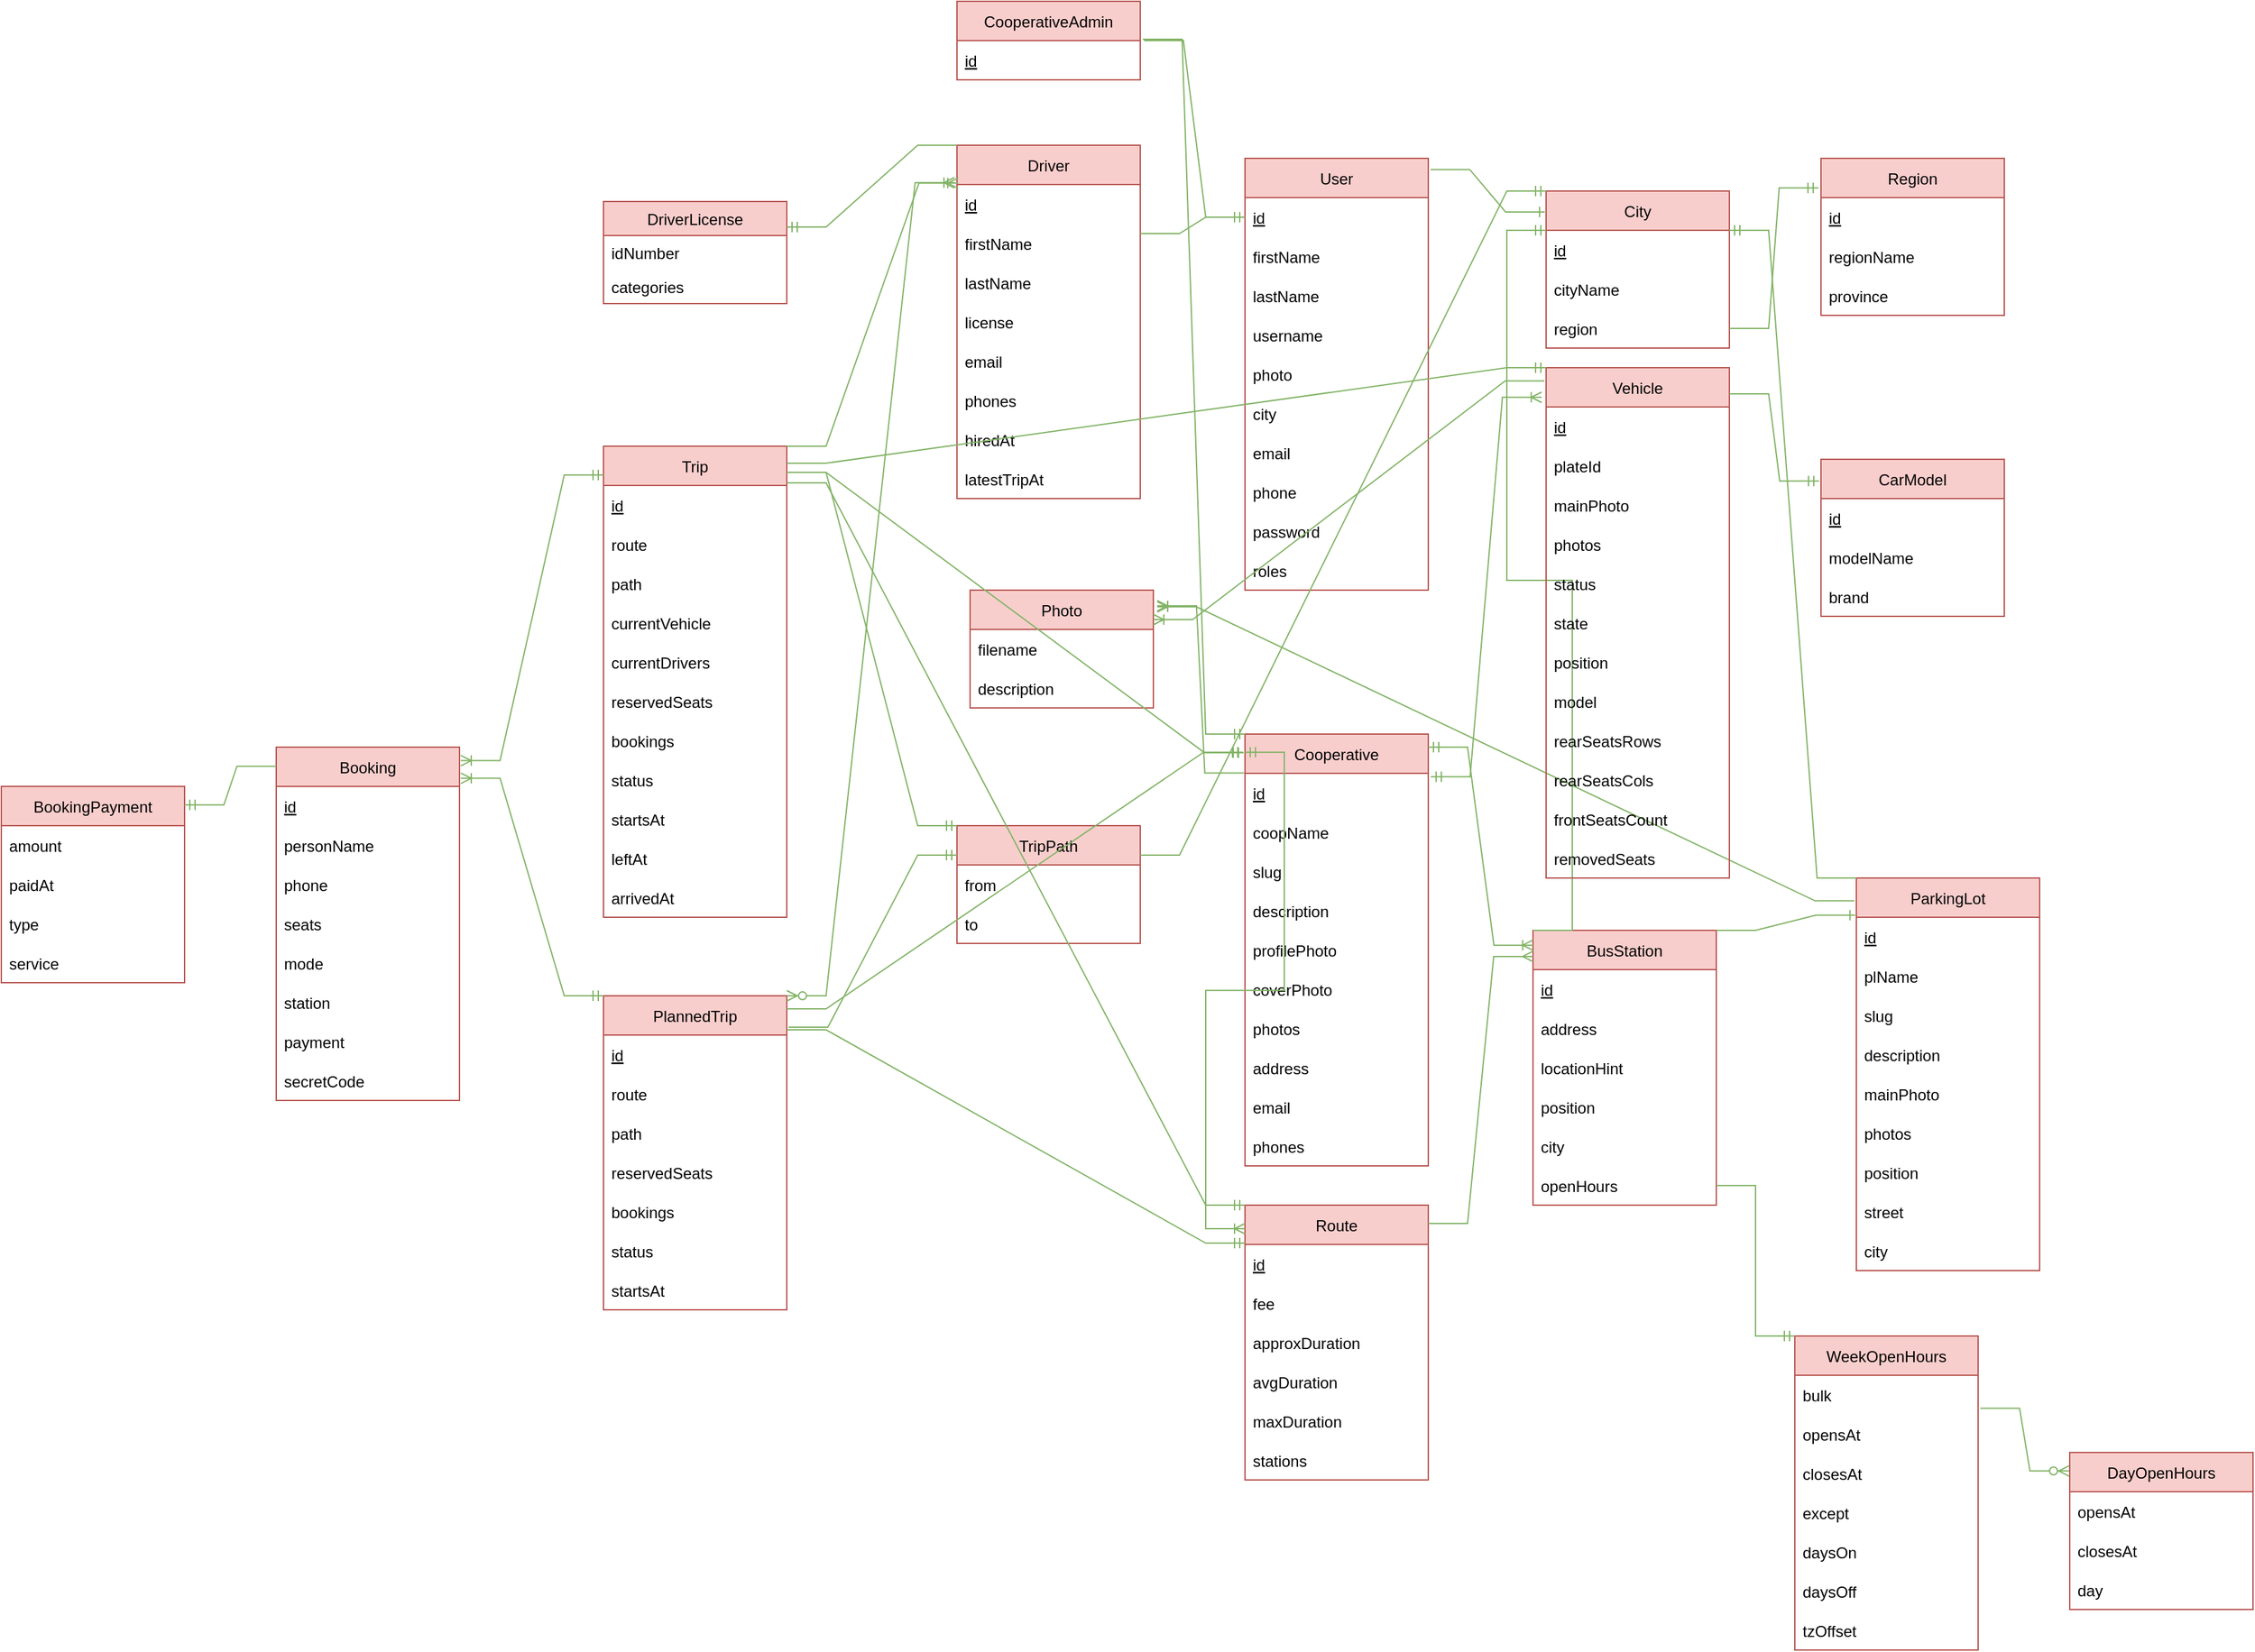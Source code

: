 <mxfile version="20.2.3" type="device" pages="2"><diagram id="AL35F_3fKM6LOBhkQV_X" name="Entity-Relation diagram"><mxGraphModel dx="1695" dy="553" grid="1" gridSize="10" guides="1" tooltips="1" connect="1" arrows="1" fold="1" page="1" pageScale="1" pageWidth="827" pageHeight="1169" math="0" shadow="0"><root><mxCell id="0"/><mxCell id="1" parent="0"/><mxCell id="L5xBxmFgGj9Lx1XV9_Ek-1" value="User" style="swimlane;fontStyle=0;childLayout=stackLayout;horizontal=1;startSize=30;horizontalStack=0;resizeParent=1;resizeParentMax=0;resizeLast=0;collapsible=1;marginBottom=0;fillColor=#f8cecc;strokeColor=#b85450;" parent="1" vertex="1"><mxGeometry x="230" y="180" width="140" height="330" as="geometry"/></mxCell><mxCell id="L5xBxmFgGj9Lx1XV9_Ek-2" value="id" style="text;strokeColor=none;fillColor=none;align=left;verticalAlign=middle;spacingLeft=4;spacingRight=4;overflow=hidden;points=[[0,0.5],[1,0.5]];portConstraint=eastwest;rotatable=0;fontStyle=4" parent="L5xBxmFgGj9Lx1XV9_Ek-1" vertex="1"><mxGeometry y="30" width="140" height="30" as="geometry"/></mxCell><mxCell id="L5xBxmFgGj9Lx1XV9_Ek-3" value="firstName" style="text;strokeColor=none;fillColor=none;align=left;verticalAlign=middle;spacingLeft=4;spacingRight=4;overflow=hidden;points=[[0,0.5],[1,0.5]];portConstraint=eastwest;rotatable=0;" parent="L5xBxmFgGj9Lx1XV9_Ek-1" vertex="1"><mxGeometry y="60" width="140" height="30" as="geometry"/></mxCell><mxCell id="L5xBxmFgGj9Lx1XV9_Ek-4" value="lastName" style="text;strokeColor=none;fillColor=none;align=left;verticalAlign=middle;spacingLeft=4;spacingRight=4;overflow=hidden;points=[[0,0.5],[1,0.5]];portConstraint=eastwest;rotatable=0;" parent="L5xBxmFgGj9Lx1XV9_Ek-1" vertex="1"><mxGeometry y="90" width="140" height="30" as="geometry"/></mxCell><mxCell id="L5xBxmFgGj9Lx1XV9_Ek-5" value="username" style="text;strokeColor=none;fillColor=none;align=left;verticalAlign=middle;spacingLeft=4;spacingRight=4;overflow=hidden;points=[[0,0.5],[1,0.5]];portConstraint=eastwest;rotatable=0;" parent="L5xBxmFgGj9Lx1XV9_Ek-1" vertex="1"><mxGeometry y="120" width="140" height="30" as="geometry"/></mxCell><mxCell id="L5xBxmFgGj9Lx1XV9_Ek-6" value="photo" style="text;strokeColor=none;fillColor=none;align=left;verticalAlign=middle;spacingLeft=4;spacingRight=4;overflow=hidden;points=[[0,0.5],[1,0.5]];portConstraint=eastwest;rotatable=0;" parent="L5xBxmFgGj9Lx1XV9_Ek-1" vertex="1"><mxGeometry y="150" width="140" height="30" as="geometry"/></mxCell><mxCell id="L5xBxmFgGj9Lx1XV9_Ek-29" value="city" style="text;strokeColor=none;fillColor=none;align=left;verticalAlign=middle;spacingLeft=4;spacingRight=4;overflow=hidden;points=[[0,0.5],[1,0.5]];portConstraint=eastwest;rotatable=0;" parent="L5xBxmFgGj9Lx1XV9_Ek-1" vertex="1"><mxGeometry y="180" width="140" height="30" as="geometry"/></mxCell><mxCell id="L5xBxmFgGj9Lx1XV9_Ek-7" value="email" style="text;strokeColor=none;fillColor=none;align=left;verticalAlign=middle;spacingLeft=4;spacingRight=4;overflow=hidden;points=[[0,0.5],[1,0.5]];portConstraint=eastwest;rotatable=0;" parent="L5xBxmFgGj9Lx1XV9_Ek-1" vertex="1"><mxGeometry y="210" width="140" height="30" as="geometry"/></mxCell><mxCell id="L5xBxmFgGj9Lx1XV9_Ek-8" value="phone" style="text;strokeColor=none;fillColor=none;align=left;verticalAlign=middle;spacingLeft=4;spacingRight=4;overflow=hidden;points=[[0,0.5],[1,0.5]];portConstraint=eastwest;rotatable=0;" parent="L5xBxmFgGj9Lx1XV9_Ek-1" vertex="1"><mxGeometry y="240" width="140" height="30" as="geometry"/></mxCell><mxCell id="L5xBxmFgGj9Lx1XV9_Ek-9" value="password" style="text;strokeColor=none;fillColor=none;align=left;verticalAlign=middle;spacingLeft=4;spacingRight=4;overflow=hidden;points=[[0,0.5],[1,0.5]];portConstraint=eastwest;rotatable=0;" parent="L5xBxmFgGj9Lx1XV9_Ek-1" vertex="1"><mxGeometry y="270" width="140" height="30" as="geometry"/></mxCell><mxCell id="L5xBxmFgGj9Lx1XV9_Ek-10" value="roles" style="text;strokeColor=none;fillColor=none;align=left;verticalAlign=middle;spacingLeft=4;spacingRight=4;overflow=hidden;points=[[0,0.5],[1,0.5]];portConstraint=eastwest;rotatable=0;" parent="L5xBxmFgGj9Lx1XV9_Ek-1" vertex="1"><mxGeometry y="300" width="140" height="30" as="geometry"/></mxCell><mxCell id="L5xBxmFgGj9Lx1XV9_Ek-11" value="City" style="swimlane;fontStyle=0;childLayout=stackLayout;horizontal=1;startSize=30;horizontalStack=0;resizeParent=1;resizeParentMax=0;resizeLast=0;collapsible=1;marginBottom=0;fillColor=#f8cecc;strokeColor=#b85450;" parent="1" vertex="1"><mxGeometry x="460" y="205" width="140" height="120" as="geometry"/></mxCell><mxCell id="L5xBxmFgGj9Lx1XV9_Ek-12" value="id" style="text;strokeColor=none;fillColor=none;align=left;verticalAlign=middle;spacingLeft=4;spacingRight=4;overflow=hidden;points=[[0,0.5],[1,0.5]];portConstraint=eastwest;rotatable=0;fontStyle=4" parent="L5xBxmFgGj9Lx1XV9_Ek-11" vertex="1"><mxGeometry y="30" width="140" height="30" as="geometry"/></mxCell><mxCell id="L5xBxmFgGj9Lx1XV9_Ek-13" value="cityName" style="text;strokeColor=none;fillColor=none;align=left;verticalAlign=middle;spacingLeft=4;spacingRight=4;overflow=hidden;points=[[0,0.5],[1,0.5]];portConstraint=eastwest;rotatable=0;" parent="L5xBxmFgGj9Lx1XV9_Ek-11" vertex="1"><mxGeometry y="60" width="140" height="30" as="geometry"/></mxCell><mxCell id="L5xBxmFgGj9Lx1XV9_Ek-30" value="region" style="text;strokeColor=none;fillColor=none;align=left;verticalAlign=middle;spacingLeft=4;spacingRight=4;overflow=hidden;points=[[0,0.5],[1,0.5]];portConstraint=eastwest;rotatable=0;" parent="L5xBxmFgGj9Lx1XV9_Ek-11" vertex="1"><mxGeometry y="90" width="140" height="30" as="geometry"/></mxCell><mxCell id="L5xBxmFgGj9Lx1XV9_Ek-21" value="Region" style="swimlane;fontStyle=0;childLayout=stackLayout;horizontal=1;startSize=30;horizontalStack=0;resizeParent=1;resizeParentMax=0;resizeLast=0;collapsible=1;marginBottom=0;fillColor=#f8cecc;strokeColor=#b85450;" parent="1" vertex="1"><mxGeometry x="670" y="180" width="140" height="120" as="geometry"/></mxCell><mxCell id="L5xBxmFgGj9Lx1XV9_Ek-22" value="id" style="text;strokeColor=none;fillColor=none;align=left;verticalAlign=middle;spacingLeft=4;spacingRight=4;overflow=hidden;points=[[0,0.5],[1,0.5]];portConstraint=eastwest;rotatable=0;fontStyle=4" parent="L5xBxmFgGj9Lx1XV9_Ek-21" vertex="1"><mxGeometry y="30" width="140" height="30" as="geometry"/></mxCell><mxCell id="L5xBxmFgGj9Lx1XV9_Ek-99" value="regionName" style="text;strokeColor=none;fillColor=none;align=left;verticalAlign=middle;spacingLeft=4;spacingRight=4;overflow=hidden;points=[[0,0.5],[1,0.5]];portConstraint=eastwest;rotatable=0;fontStyle=0" parent="L5xBxmFgGj9Lx1XV9_Ek-21" vertex="1"><mxGeometry y="60" width="140" height="30" as="geometry"/></mxCell><mxCell id="L5xBxmFgGj9Lx1XV9_Ek-23" value="province" style="text;strokeColor=none;fillColor=none;align=left;verticalAlign=middle;spacingLeft=4;spacingRight=4;overflow=hidden;points=[[0,0.5],[1,0.5]];portConstraint=eastwest;rotatable=0;" parent="L5xBxmFgGj9Lx1XV9_Ek-21" vertex="1"><mxGeometry y="90" width="140" height="30" as="geometry"/></mxCell><mxCell id="L5xBxmFgGj9Lx1XV9_Ek-24" value="CooperativeAdmin" style="swimlane;fontStyle=0;childLayout=stackLayout;horizontal=1;startSize=30;horizontalStack=0;resizeParent=1;resizeParentMax=0;resizeLast=0;collapsible=1;marginBottom=0;fillColor=#f8cecc;strokeColor=#b85450;" parent="1" vertex="1"><mxGeometry x="10" y="60" width="140" height="60" as="geometry"/></mxCell><mxCell id="L5xBxmFgGj9Lx1XV9_Ek-25" value="id" style="text;strokeColor=none;fillColor=none;align=left;verticalAlign=middle;spacingLeft=4;spacingRight=4;overflow=hidden;points=[[0,0.5],[1,0.5]];portConstraint=eastwest;rotatable=0;fontStyle=4" parent="L5xBxmFgGj9Lx1XV9_Ek-24" vertex="1"><mxGeometry y="30" width="140" height="30" as="geometry"/></mxCell><mxCell id="L5xBxmFgGj9Lx1XV9_Ek-33" value="" style="edgeStyle=entityRelationEdgeStyle;fontSize=12;html=1;endArrow=ERone;endFill=1;rounded=0;entryX=-0.007;entryY=0.133;entryDx=0;entryDy=0;entryPerimeter=0;fillColor=#d5e8d4;strokeColor=#82b366;exitX=1.012;exitY=0.026;exitDx=0;exitDy=0;exitPerimeter=0;" parent="1" source="L5xBxmFgGj9Lx1XV9_Ek-1" target="L5xBxmFgGj9Lx1XV9_Ek-11" edge="1"><mxGeometry width="100" height="100" relative="1" as="geometry"><mxPoint x="370" y="375" as="sourcePoint"/><mxPoint x="460" y="260" as="targetPoint"/></mxGeometry></mxCell><mxCell id="L5xBxmFgGj9Lx1XV9_Ek-35" value="" style="edgeStyle=entityRelationEdgeStyle;fontSize=12;html=1;endArrow=ERmandOne;rounded=0;entryX=-0.014;entryY=0.189;entryDx=0;entryDy=0;entryPerimeter=0;exitX=1;exitY=0.5;exitDx=0;exitDy=0;fillColor=#d5e8d4;strokeColor=#82b366;" parent="1" source="L5xBxmFgGj9Lx1XV9_Ek-30" target="L5xBxmFgGj9Lx1XV9_Ek-21" edge="1"><mxGeometry width="100" height="100" relative="1" as="geometry"><mxPoint x="560" y="410" as="sourcePoint"/><mxPoint x="660" y="310" as="targetPoint"/></mxGeometry></mxCell><mxCell id="L5xBxmFgGj9Lx1XV9_Ek-36" value="" style="edgeStyle=entityRelationEdgeStyle;fontSize=12;html=1;endArrow=ERmandOne;rounded=0;exitX=1.021;exitY=0;exitDx=0;exitDy=0;entryX=0;entryY=0.5;entryDx=0;entryDy=0;fillColor=#d5e8d4;strokeColor=#82b366;exitPerimeter=0;" parent="1" source="L5xBxmFgGj9Lx1XV9_Ek-25" target="L5xBxmFgGj9Lx1XV9_Ek-2" edge="1"><mxGeometry width="100" height="100" relative="1" as="geometry"><mxPoint x="160" y="145.0" as="sourcePoint"/><mxPoint x="160" y="260" as="targetPoint"/></mxGeometry></mxCell><mxCell id="L5xBxmFgGj9Lx1XV9_Ek-37" value="Driver" style="swimlane;fontStyle=0;childLayout=stackLayout;horizontal=1;startSize=30;horizontalStack=0;resizeParent=1;resizeParentMax=0;resizeLast=0;collapsible=1;marginBottom=0;fillColor=#f8cecc;strokeColor=#b85450;" parent="1" vertex="1"><mxGeometry x="10" y="170" width="140" height="270" as="geometry"/></mxCell><mxCell id="L5xBxmFgGj9Lx1XV9_Ek-38" value="id" style="text;strokeColor=none;fillColor=none;align=left;verticalAlign=middle;spacingLeft=4;spacingRight=4;overflow=hidden;points=[[0,0.5],[1,0.5]];portConstraint=eastwest;rotatable=0;fontStyle=4" parent="L5xBxmFgGj9Lx1XV9_Ek-37" vertex="1"><mxGeometry y="30" width="140" height="30" as="geometry"/></mxCell><mxCell id="tpCJfEBQPstNQ0cQHrMW-1" value="firstName" style="text;strokeColor=none;fillColor=none;align=left;verticalAlign=middle;spacingLeft=4;spacingRight=4;overflow=hidden;points=[[0,0.5],[1,0.5]];portConstraint=eastwest;rotatable=0;fontStyle=0" parent="L5xBxmFgGj9Lx1XV9_Ek-37" vertex="1"><mxGeometry y="60" width="140" height="30" as="geometry"/></mxCell><mxCell id="tpCJfEBQPstNQ0cQHrMW-2" value="lastName" style="text;strokeColor=none;fillColor=none;align=left;verticalAlign=middle;spacingLeft=4;spacingRight=4;overflow=hidden;points=[[0,0.5],[1,0.5]];portConstraint=eastwest;rotatable=0;fontStyle=0" parent="L5xBxmFgGj9Lx1XV9_Ek-37" vertex="1"><mxGeometry y="90" width="140" height="30" as="geometry"/></mxCell><mxCell id="L5xBxmFgGj9Lx1XV9_Ek-44" value="license" style="text;strokeColor=none;fillColor=none;align=left;verticalAlign=middle;spacingLeft=4;spacingRight=4;overflow=hidden;points=[[0,0.5],[1,0.5]];portConstraint=eastwest;rotatable=0;fontStyle=0" parent="L5xBxmFgGj9Lx1XV9_Ek-37" vertex="1"><mxGeometry y="120" width="140" height="30" as="geometry"/></mxCell><mxCell id="-7SPxGlS84eIXHSG3nLZ-1" value="email" style="text;strokeColor=none;fillColor=none;align=left;verticalAlign=middle;spacingLeft=4;spacingRight=4;overflow=hidden;points=[[0,0.5],[1,0.5]];portConstraint=eastwest;rotatable=0;fontStyle=0" parent="L5xBxmFgGj9Lx1XV9_Ek-37" vertex="1"><mxGeometry y="150" width="140" height="30" as="geometry"/></mxCell><mxCell id="-7SPxGlS84eIXHSG3nLZ-2" value="phones" style="text;strokeColor=none;fillColor=none;align=left;verticalAlign=middle;spacingLeft=4;spacingRight=4;overflow=hidden;points=[[0,0.5],[1,0.5]];portConstraint=eastwest;rotatable=0;fontStyle=0" parent="L5xBxmFgGj9Lx1XV9_Ek-37" vertex="1"><mxGeometry y="180" width="140" height="30" as="geometry"/></mxCell><mxCell id="L5xBxmFgGj9Lx1XV9_Ek-52" value="hiredAt" style="text;strokeColor=none;fillColor=none;align=left;verticalAlign=middle;spacingLeft=4;spacingRight=4;overflow=hidden;points=[[0,0.5],[1,0.5]];portConstraint=eastwest;rotatable=0;fontStyle=0" parent="L5xBxmFgGj9Lx1XV9_Ek-37" vertex="1"><mxGeometry y="210" width="140" height="30" as="geometry"/></mxCell><mxCell id="L5xBxmFgGj9Lx1XV9_Ek-53" value="latestTripAt" style="text;strokeColor=none;fillColor=none;align=left;verticalAlign=middle;spacingLeft=4;spacingRight=4;overflow=hidden;points=[[0,0.5],[1,0.5]];portConstraint=eastwest;rotatable=0;fontStyle=0" parent="L5xBxmFgGj9Lx1XV9_Ek-37" vertex="1"><mxGeometry y="240" width="140" height="30" as="geometry"/></mxCell><mxCell id="L5xBxmFgGj9Lx1XV9_Ek-41" value="" style="edgeStyle=entityRelationEdgeStyle;fontSize=12;html=1;endArrow=ERmandOne;rounded=0;exitX=1;exitY=0.25;exitDx=0;exitDy=0;entryX=0;entryY=0.5;entryDx=0;entryDy=0;fillColor=#d5e8d4;strokeColor=#82b366;" parent="1" source="L5xBxmFgGj9Lx1XV9_Ek-37" target="L5xBxmFgGj9Lx1XV9_Ek-2" edge="1"><mxGeometry width="100" height="100" relative="1" as="geometry"><mxPoint x="160" y="450" as="sourcePoint"/><mxPoint x="240" y="300" as="targetPoint"/></mxGeometry></mxCell><mxCell id="L5xBxmFgGj9Lx1XV9_Ek-58" value="Cooperative" style="swimlane;fontStyle=0;childLayout=stackLayout;horizontal=1;startSize=30;horizontalStack=0;resizeParent=1;resizeParentMax=0;resizeLast=0;collapsible=1;marginBottom=0;fillColor=#f8cecc;strokeColor=#b85450;" parent="1" vertex="1"><mxGeometry x="230" y="620" width="140" height="330" as="geometry"/></mxCell><mxCell id="L5xBxmFgGj9Lx1XV9_Ek-59" value="id" style="text;strokeColor=none;fillColor=none;align=left;verticalAlign=middle;spacingLeft=4;spacingRight=4;overflow=hidden;points=[[0,0.5],[1,0.5]];portConstraint=eastwest;rotatable=0;fontStyle=4" parent="L5xBxmFgGj9Lx1XV9_Ek-58" vertex="1"><mxGeometry y="30" width="140" height="30" as="geometry"/></mxCell><mxCell id="L5xBxmFgGj9Lx1XV9_Ek-60" value="coopName" style="text;strokeColor=none;fillColor=none;align=left;verticalAlign=middle;spacingLeft=4;spacingRight=4;overflow=hidden;points=[[0,0.5],[1,0.5]];portConstraint=eastwest;rotatable=0;" parent="L5xBxmFgGj9Lx1XV9_Ek-58" vertex="1"><mxGeometry y="60" width="140" height="30" as="geometry"/></mxCell><mxCell id="Spu1n6R9ksZTgBSjr94i-1" value="slug" style="text;strokeColor=none;fillColor=none;align=left;verticalAlign=middle;spacingLeft=4;spacingRight=4;overflow=hidden;points=[[0,0.5],[1,0.5]];portConstraint=eastwest;rotatable=0;" parent="L5xBxmFgGj9Lx1XV9_Ek-58" vertex="1"><mxGeometry y="90" width="140" height="30" as="geometry"/></mxCell><mxCell id="L5xBxmFgGj9Lx1XV9_Ek-61" value="description" style="text;strokeColor=none;fillColor=none;align=left;verticalAlign=middle;spacingLeft=4;spacingRight=4;overflow=hidden;points=[[0,0.5],[1,0.5]];portConstraint=eastwest;rotatable=0;" parent="L5xBxmFgGj9Lx1XV9_Ek-58" vertex="1"><mxGeometry y="120" width="140" height="30" as="geometry"/></mxCell><mxCell id="L5xBxmFgGj9Lx1XV9_Ek-62" value="profilePhoto" style="text;strokeColor=none;fillColor=none;align=left;verticalAlign=middle;spacingLeft=4;spacingRight=4;overflow=hidden;points=[[0,0.5],[1,0.5]];portConstraint=eastwest;rotatable=0;" parent="L5xBxmFgGj9Lx1XV9_Ek-58" vertex="1"><mxGeometry y="150" width="140" height="30" as="geometry"/></mxCell><mxCell id="L5xBxmFgGj9Lx1XV9_Ek-63" value="coverPhoto" style="text;strokeColor=none;fillColor=none;align=left;verticalAlign=middle;spacingLeft=4;spacingRight=4;overflow=hidden;points=[[0,0.5],[1,0.5]];portConstraint=eastwest;rotatable=0;" parent="L5xBxmFgGj9Lx1XV9_Ek-58" vertex="1"><mxGeometry y="180" width="140" height="30" as="geometry"/></mxCell><mxCell id="L5xBxmFgGj9Lx1XV9_Ek-64" value="photos" style="text;strokeColor=none;fillColor=none;align=left;verticalAlign=middle;spacingLeft=4;spacingRight=4;overflow=hidden;points=[[0,0.5],[1,0.5]];portConstraint=eastwest;rotatable=0;" parent="L5xBxmFgGj9Lx1XV9_Ek-58" vertex="1"><mxGeometry y="210" width="140" height="30" as="geometry"/></mxCell><mxCell id="UgrUWXnwHarW_RLcBxXR-29" value="address" style="text;strokeColor=none;fillColor=none;align=left;verticalAlign=middle;spacingLeft=4;spacingRight=4;overflow=hidden;points=[[0,0.5],[1,0.5]];portConstraint=eastwest;rotatable=0;" parent="L5xBxmFgGj9Lx1XV9_Ek-58" vertex="1"><mxGeometry y="240" width="140" height="30" as="geometry"/></mxCell><mxCell id="UgrUWXnwHarW_RLcBxXR-30" value="email" style="text;strokeColor=none;fillColor=none;align=left;verticalAlign=middle;spacingLeft=4;spacingRight=4;overflow=hidden;points=[[0,0.5],[1,0.5]];portConstraint=eastwest;rotatable=0;" parent="L5xBxmFgGj9Lx1XV9_Ek-58" vertex="1"><mxGeometry y="270" width="140" height="30" as="geometry"/></mxCell><mxCell id="UgrUWXnwHarW_RLcBxXR-31" value="phones" style="text;strokeColor=none;fillColor=none;align=left;verticalAlign=middle;spacingLeft=4;spacingRight=4;overflow=hidden;points=[[0,0.5],[1,0.5]];portConstraint=eastwest;rotatable=0;" parent="L5xBxmFgGj9Lx1XV9_Ek-58" vertex="1"><mxGeometry y="300" width="140" height="30" as="geometry"/></mxCell><mxCell id="L5xBxmFgGj9Lx1XV9_Ek-65" value="Photo" style="swimlane;fontStyle=0;childLayout=stackLayout;horizontal=1;startSize=30;horizontalStack=0;resizeParent=1;resizeParentMax=0;resizeLast=0;collapsible=1;marginBottom=0;fillColor=#f8cecc;strokeColor=#b85450;" parent="1" vertex="1"><mxGeometry x="20" y="510" width="140" height="90" as="geometry"/></mxCell><mxCell id="L5xBxmFgGj9Lx1XV9_Ek-67" value="filename" style="text;strokeColor=none;fillColor=none;align=left;verticalAlign=middle;spacingLeft=4;spacingRight=4;overflow=hidden;points=[[0,0.5],[1,0.5]];portConstraint=eastwest;rotatable=0;" parent="L5xBxmFgGj9Lx1XV9_Ek-65" vertex="1"><mxGeometry y="30" width="140" height="30" as="geometry"/></mxCell><mxCell id="L5xBxmFgGj9Lx1XV9_Ek-68" value="description" style="text;strokeColor=none;fillColor=none;align=left;verticalAlign=middle;spacingLeft=4;spacingRight=4;overflow=hidden;points=[[0,0.5],[1,0.5]];portConstraint=eastwest;rotatable=0;" parent="L5xBxmFgGj9Lx1XV9_Ek-65" vertex="1"><mxGeometry y="60" width="140" height="30" as="geometry"/></mxCell><mxCell id="L5xBxmFgGj9Lx1XV9_Ek-72" value="" style="edgeStyle=entityRelationEdgeStyle;fontSize=12;html=1;endArrow=ERoneToMany;rounded=0;entryX=1.021;entryY=0.133;entryDx=0;entryDy=0;entryPerimeter=0;exitX=-0.005;exitY=0.09;exitDx=0;exitDy=0;fillColor=#d5e8d4;strokeColor=#82b366;exitPerimeter=0;" parent="1" source="L5xBxmFgGj9Lx1XV9_Ek-58" target="L5xBxmFgGj9Lx1XV9_Ek-65" edge="1"><mxGeometry width="100" height="100" relative="1" as="geometry"><mxPoint x="80" y="870" as="sourcePoint"/><mxPoint x="180" y="770" as="targetPoint"/></mxGeometry></mxCell><mxCell id="L5xBxmFgGj9Lx1XV9_Ek-73" value="BusStation" style="swimlane;fontStyle=0;childLayout=stackLayout;horizontal=1;startSize=30;horizontalStack=0;resizeParent=1;resizeParentMax=0;resizeLast=0;collapsible=1;marginBottom=0;fillColor=#f8cecc;strokeColor=#b85450;" parent="1" vertex="1"><mxGeometry x="450" y="770" width="140" height="210" as="geometry"/></mxCell><mxCell id="L5xBxmFgGj9Lx1XV9_Ek-74" value="id" style="text;strokeColor=none;fillColor=none;align=left;verticalAlign=middle;spacingLeft=4;spacingRight=4;overflow=hidden;points=[[0,0.5],[1,0.5]];portConstraint=eastwest;rotatable=0;fontStyle=4" parent="L5xBxmFgGj9Lx1XV9_Ek-73" vertex="1"><mxGeometry y="30" width="140" height="30" as="geometry"/></mxCell><mxCell id="L5xBxmFgGj9Lx1XV9_Ek-76" value="address" style="text;strokeColor=none;fillColor=none;align=left;verticalAlign=middle;spacingLeft=4;spacingRight=4;overflow=hidden;points=[[0,0.5],[1,0.5]];portConstraint=eastwest;rotatable=0;" parent="L5xBxmFgGj9Lx1XV9_Ek-73" vertex="1"><mxGeometry y="60" width="140" height="30" as="geometry"/></mxCell><mxCell id="L5xBxmFgGj9Lx1XV9_Ek-78" value="locationHint" style="text;strokeColor=none;fillColor=none;align=left;verticalAlign=middle;spacingLeft=4;spacingRight=4;overflow=hidden;points=[[0,0.5],[1,0.5]];portConstraint=eastwest;rotatable=0;" parent="L5xBxmFgGj9Lx1XV9_Ek-73" vertex="1"><mxGeometry y="90" width="140" height="30" as="geometry"/></mxCell><mxCell id="L5xBxmFgGj9Lx1XV9_Ek-90" value="position" style="text;strokeColor=none;fillColor=none;align=left;verticalAlign=middle;spacingLeft=4;spacingRight=4;overflow=hidden;points=[[0,0.5],[1,0.5]];portConstraint=eastwest;rotatable=0;" parent="L5xBxmFgGj9Lx1XV9_Ek-73" vertex="1"><mxGeometry y="120" width="140" height="30" as="geometry"/></mxCell><mxCell id="L5xBxmFgGj9Lx1XV9_Ek-95" value="city" style="text;strokeColor=none;fillColor=none;align=left;verticalAlign=middle;spacingLeft=4;spacingRight=4;overflow=hidden;points=[[0,0.5],[1,0.5]];portConstraint=eastwest;rotatable=0;" parent="L5xBxmFgGj9Lx1XV9_Ek-73" vertex="1"><mxGeometry y="150" width="140" height="30" as="geometry"/></mxCell><mxCell id="UgrUWXnwHarW_RLcBxXR-13" value="openHours" style="text;strokeColor=none;fillColor=none;align=left;verticalAlign=middle;spacingLeft=4;spacingRight=4;overflow=hidden;points=[[0,0.5],[1,0.5]];portConstraint=eastwest;rotatable=0;" parent="L5xBxmFgGj9Lx1XV9_Ek-73" vertex="1"><mxGeometry y="180" width="140" height="30" as="geometry"/></mxCell><mxCell id="L5xBxmFgGj9Lx1XV9_Ek-80" value="ParkingLot" style="swimlane;fontStyle=0;childLayout=stackLayout;horizontal=1;startSize=30;horizontalStack=0;resizeParent=1;resizeParentMax=0;resizeLast=0;collapsible=1;marginBottom=0;fillColor=#f8cecc;strokeColor=#b85450;" parent="1" vertex="1"><mxGeometry x="697" y="730" width="140" height="300" as="geometry"/></mxCell><mxCell id="L5xBxmFgGj9Lx1XV9_Ek-81" value="id" style="text;strokeColor=none;fillColor=none;align=left;verticalAlign=middle;spacingLeft=4;spacingRight=4;overflow=hidden;points=[[0,0.5],[1,0.5]];portConstraint=eastwest;rotatable=0;fontStyle=4" parent="L5xBxmFgGj9Lx1XV9_Ek-80" vertex="1"><mxGeometry y="30" width="140" height="30" as="geometry"/></mxCell><mxCell id="L5xBxmFgGj9Lx1XV9_Ek-82" value="plName" style="text;strokeColor=none;fillColor=none;align=left;verticalAlign=middle;spacingLeft=4;spacingRight=4;overflow=hidden;points=[[0,0.5],[1,0.5]];portConstraint=eastwest;rotatable=0;" parent="L5xBxmFgGj9Lx1XV9_Ek-80" vertex="1"><mxGeometry y="60" width="140" height="30" as="geometry"/></mxCell><mxCell id="L5xBxmFgGj9Lx1XV9_Ek-83" value="slug" style="text;strokeColor=none;fillColor=none;align=left;verticalAlign=middle;spacingLeft=4;spacingRight=4;overflow=hidden;points=[[0,0.5],[1,0.5]];portConstraint=eastwest;rotatable=0;" parent="L5xBxmFgGj9Lx1XV9_Ek-80" vertex="1"><mxGeometry y="90" width="140" height="30" as="geometry"/></mxCell><mxCell id="L5xBxmFgGj9Lx1XV9_Ek-98" value="description" style="text;strokeColor=none;fillColor=none;align=left;verticalAlign=middle;spacingLeft=4;spacingRight=4;overflow=hidden;points=[[0,0.5],[1,0.5]];portConstraint=eastwest;rotatable=0;" parent="L5xBxmFgGj9Lx1XV9_Ek-80" vertex="1"><mxGeometry y="120" width="140" height="30" as="geometry"/></mxCell><mxCell id="L5xBxmFgGj9Lx1XV9_Ek-84" value="mainPhoto" style="text;strokeColor=none;fillColor=none;align=left;verticalAlign=middle;spacingLeft=4;spacingRight=4;overflow=hidden;points=[[0,0.5],[1,0.5]];portConstraint=eastwest;rotatable=0;" parent="L5xBxmFgGj9Lx1XV9_Ek-80" vertex="1"><mxGeometry y="150" width="140" height="30" as="geometry"/></mxCell><mxCell id="L5xBxmFgGj9Lx1XV9_Ek-85" value="photos" style="text;strokeColor=none;fillColor=none;align=left;verticalAlign=middle;spacingLeft=4;spacingRight=4;overflow=hidden;points=[[0,0.5],[1,0.5]];portConstraint=eastwest;rotatable=0;" parent="L5xBxmFgGj9Lx1XV9_Ek-80" vertex="1"><mxGeometry y="180" width="140" height="30" as="geometry"/></mxCell><mxCell id="L5xBxmFgGj9Lx1XV9_Ek-86" value="position" style="text;strokeColor=none;fillColor=none;align=left;verticalAlign=middle;spacingLeft=4;spacingRight=4;overflow=hidden;points=[[0,0.5],[1,0.5]];portConstraint=eastwest;rotatable=0;" parent="L5xBxmFgGj9Lx1XV9_Ek-80" vertex="1"><mxGeometry y="210" width="140" height="30" as="geometry"/></mxCell><mxCell id="2RnG3S46ry8B1dzCW4pC-1" value="street" style="text;strokeColor=none;fillColor=none;align=left;verticalAlign=middle;spacingLeft=4;spacingRight=4;overflow=hidden;points=[[0,0.5],[1,0.5]];portConstraint=eastwest;rotatable=0;" parent="L5xBxmFgGj9Lx1XV9_Ek-80" vertex="1"><mxGeometry y="240" width="140" height="30" as="geometry"/></mxCell><mxCell id="L5xBxmFgGj9Lx1XV9_Ek-87" value="city" style="text;strokeColor=none;fillColor=none;align=left;verticalAlign=middle;spacingLeft=4;spacingRight=4;overflow=hidden;points=[[0,0.5],[1,0.5]];portConstraint=eastwest;rotatable=0;" parent="L5xBxmFgGj9Lx1XV9_Ek-80" vertex="1"><mxGeometry y="270" width="140" height="30" as="geometry"/></mxCell><mxCell id="L5xBxmFgGj9Lx1XV9_Ek-89" value="" style="edgeStyle=entityRelationEdgeStyle;fontSize=12;html=1;endArrow=ERone;endFill=1;rounded=0;entryX=-0.006;entryY=-0.053;entryDx=0;entryDy=0;entryPerimeter=0;fillColor=#d5e8d4;strokeColor=#82b366;exitX=1;exitY=0;exitDx=0;exitDy=0;" parent="1" source="L5xBxmFgGj9Lx1XV9_Ek-73" target="L5xBxmFgGj9Lx1XV9_Ek-81" edge="1"><mxGeometry width="100" height="100" relative="1" as="geometry"><mxPoint x="440" y="910" as="sourcePoint"/><mxPoint x="540" y="810" as="targetPoint"/></mxGeometry></mxCell><mxCell id="L5xBxmFgGj9Lx1XV9_Ek-91" value="" style="edgeStyle=entityRelationEdgeStyle;fontSize=12;html=1;endArrow=ERoneToMany;rounded=0;entryX=1.021;entryY=0.142;entryDx=0;entryDy=0;entryPerimeter=0;exitX=-0.011;exitY=0.058;exitDx=0;exitDy=0;fillColor=#d5e8d4;strokeColor=#82b366;exitPerimeter=0;" parent="1" source="L5xBxmFgGj9Lx1XV9_Ek-80" target="L5xBxmFgGj9Lx1XV9_Ek-65" edge="1"><mxGeometry width="100" height="100" relative="1" as="geometry"><mxPoint x="240" y="865" as="sourcePoint"/><mxPoint x="162.94" y="765.96" as="targetPoint"/></mxGeometry></mxCell><mxCell id="L5xBxmFgGj9Lx1XV9_Ek-94" value="" style="edgeStyle=entityRelationEdgeStyle;fontSize=12;html=1;endArrow=ERmandOne;rounded=0;entryX=1;entryY=0.25;entryDx=0;entryDy=0;fillColor=#d5e8d4;strokeColor=#82b366;exitX=0;exitY=0;exitDx=0;exitDy=0;" parent="1" source="L5xBxmFgGj9Lx1XV9_Ek-80" target="L5xBxmFgGj9Lx1XV9_Ek-11" edge="1"><mxGeometry width="100" height="100" relative="1" as="geometry"><mxPoint x="690" y="680" as="sourcePoint"/><mxPoint x="678.04" y="207.01" as="targetPoint"/></mxGeometry></mxCell><mxCell id="L5xBxmFgGj9Lx1XV9_Ek-96" value="" style="edgeStyle=entityRelationEdgeStyle;fontSize=12;html=1;endArrow=ERmandOne;rounded=0;entryX=0;entryY=0.25;entryDx=0;entryDy=0;exitX=0;exitY=0;exitDx=0;exitDy=0;fillColor=#d5e8d4;strokeColor=#82b366;" parent="1" source="L5xBxmFgGj9Lx1XV9_Ek-73" target="L5xBxmFgGj9Lx1XV9_Ek-11" edge="1"><mxGeometry width="100" height="100" relative="1" as="geometry"><mxPoint x="697" y="895" as="sourcePoint"/><mxPoint x="610.98" y="205.96" as="targetPoint"/></mxGeometry></mxCell><mxCell id="UgrUWXnwHarW_RLcBxXR-1" value="WeekOpenHours" style="swimlane;fontStyle=0;childLayout=stackLayout;horizontal=1;startSize=30;horizontalStack=0;resizeParent=1;resizeParentMax=0;resizeLast=0;collapsible=1;marginBottom=0;fillColor=#f8cecc;strokeColor=#b85450;" parent="1" vertex="1"><mxGeometry x="650" y="1080" width="140" height="240" as="geometry"/></mxCell><mxCell id="vGoQ9LgLRHPftNWiZGpu-2" value="bulk" style="text;strokeColor=none;fillColor=none;align=left;verticalAlign=middle;spacingLeft=4;spacingRight=4;overflow=hidden;points=[[0,0.5],[1,0.5]];portConstraint=eastwest;rotatable=0;" parent="UgrUWXnwHarW_RLcBxXR-1" vertex="1"><mxGeometry y="30" width="140" height="30" as="geometry"/></mxCell><mxCell id="UgrUWXnwHarW_RLcBxXR-2" value="opensAt" style="text;strokeColor=none;fillColor=none;align=left;verticalAlign=middle;spacingLeft=4;spacingRight=4;overflow=hidden;points=[[0,0.5],[1,0.5]];portConstraint=eastwest;rotatable=0;fontStyle=0" parent="UgrUWXnwHarW_RLcBxXR-1" vertex="1"><mxGeometry y="60" width="140" height="30" as="geometry"/></mxCell><mxCell id="UgrUWXnwHarW_RLcBxXR-3" value="closesAt" style="text;strokeColor=none;fillColor=none;align=left;verticalAlign=middle;spacingLeft=4;spacingRight=4;overflow=hidden;points=[[0,0.5],[1,0.5]];portConstraint=eastwest;rotatable=0;" parent="UgrUWXnwHarW_RLcBxXR-1" vertex="1"><mxGeometry y="90" width="140" height="30" as="geometry"/></mxCell><mxCell id="UgrUWXnwHarW_RLcBxXR-4" value="except" style="text;strokeColor=none;fillColor=none;align=left;verticalAlign=middle;spacingLeft=4;spacingRight=4;overflow=hidden;points=[[0,0.5],[1,0.5]];portConstraint=eastwest;rotatable=0;" parent="UgrUWXnwHarW_RLcBxXR-1" vertex="1"><mxGeometry y="120" width="140" height="30" as="geometry"/></mxCell><mxCell id="UgrUWXnwHarW_RLcBxXR-5" value="daysOn" style="text;strokeColor=none;fillColor=none;align=left;verticalAlign=middle;spacingLeft=4;spacingRight=4;overflow=hidden;points=[[0,0.5],[1,0.5]];portConstraint=eastwest;rotatable=0;" parent="UgrUWXnwHarW_RLcBxXR-1" vertex="1"><mxGeometry y="150" width="140" height="30" as="geometry"/></mxCell><mxCell id="UgrUWXnwHarW_RLcBxXR-6" value="daysOff" style="text;strokeColor=none;fillColor=none;align=left;verticalAlign=middle;spacingLeft=4;spacingRight=4;overflow=hidden;points=[[0,0.5],[1,0.5]];portConstraint=eastwest;rotatable=0;" parent="UgrUWXnwHarW_RLcBxXR-1" vertex="1"><mxGeometry y="180" width="140" height="30" as="geometry"/></mxCell><mxCell id="vXobw_9MCF_wkyovCG_U-1" value="tzOffset" style="text;strokeColor=none;fillColor=none;align=left;verticalAlign=middle;spacingLeft=4;spacingRight=4;overflow=hidden;points=[[0,0.5],[1,0.5]];portConstraint=eastwest;rotatable=0;" parent="UgrUWXnwHarW_RLcBxXR-1" vertex="1"><mxGeometry y="210" width="140" height="30" as="geometry"/></mxCell><mxCell id="UgrUWXnwHarW_RLcBxXR-7" value="DayOpenHours" style="swimlane;fontStyle=0;childLayout=stackLayout;horizontal=1;startSize=30;horizontalStack=0;resizeParent=1;resizeParentMax=0;resizeLast=0;collapsible=1;marginBottom=0;fillColor=#f8cecc;strokeColor=#b85450;" parent="1" vertex="1"><mxGeometry x="860" y="1169" width="140" height="120" as="geometry"/></mxCell><mxCell id="UgrUWXnwHarW_RLcBxXR-8" value="opensAt" style="text;strokeColor=none;fillColor=none;align=left;verticalAlign=middle;spacingLeft=4;spacingRight=4;overflow=hidden;points=[[0,0.5],[1,0.5]];portConstraint=eastwest;rotatable=0;fontStyle=0" parent="UgrUWXnwHarW_RLcBxXR-7" vertex="1"><mxGeometry y="30" width="140" height="30" as="geometry"/></mxCell><mxCell id="UgrUWXnwHarW_RLcBxXR-9" value="closesAt" style="text;strokeColor=none;fillColor=none;align=left;verticalAlign=middle;spacingLeft=4;spacingRight=4;overflow=hidden;points=[[0,0.5],[1,0.5]];portConstraint=eastwest;rotatable=0;" parent="UgrUWXnwHarW_RLcBxXR-7" vertex="1"><mxGeometry y="60" width="140" height="30" as="geometry"/></mxCell><mxCell id="UgrUWXnwHarW_RLcBxXR-11" value="day" style="text;strokeColor=none;fillColor=none;align=left;verticalAlign=middle;spacingLeft=4;spacingRight=4;overflow=hidden;points=[[0,0.5],[1,0.5]];portConstraint=eastwest;rotatable=0;" parent="UgrUWXnwHarW_RLcBxXR-7" vertex="1"><mxGeometry y="90" width="140" height="30" as="geometry"/></mxCell><mxCell id="UgrUWXnwHarW_RLcBxXR-16" value="" style="edgeStyle=entityRelationEdgeStyle;fontSize=12;html=1;endArrow=ERzeroToMany;endFill=1;rounded=0;fillColor=#d5e8d4;strokeColor=#82b366;exitX=1.012;exitY=-0.158;exitDx=0;exitDy=0;exitPerimeter=0;entryX=-0.003;entryY=0.118;entryDx=0;entryDy=0;entryPerimeter=0;" parent="1" source="UgrUWXnwHarW_RLcBxXR-2" target="UgrUWXnwHarW_RLcBxXR-7" edge="1"><mxGeometry width="100" height="100" relative="1" as="geometry"><mxPoint x="600.56" y="950.24" as="sourcePoint"/><mxPoint x="460" y="1060.0" as="targetPoint"/></mxGeometry></mxCell><mxCell id="UgrUWXnwHarW_RLcBxXR-19" value="" style="edgeStyle=entityRelationEdgeStyle;fontSize=12;html=1;endArrow=ERoneToMany;startArrow=ERmandOne;rounded=0;exitX=1.014;exitY=0.099;exitDx=0;exitDy=0;exitPerimeter=0;fillColor=#d5e8d4;strokeColor=#82b366;entryX=-0.024;entryY=0.058;entryDx=0;entryDy=0;entryPerimeter=0;" parent="1" source="L5xBxmFgGj9Lx1XV9_Ek-58" target="UgrUWXnwHarW_RLcBxXR-42" edge="1"><mxGeometry width="100" height="100" relative="1" as="geometry"><mxPoint x="340" y="780" as="sourcePoint"/><mxPoint x="440" y="680" as="targetPoint"/></mxGeometry></mxCell><mxCell id="UgrUWXnwHarW_RLcBxXR-20" value="Route" style="swimlane;fontStyle=0;childLayout=stackLayout;horizontal=1;startSize=30;horizontalStack=0;resizeParent=1;resizeParentMax=0;resizeLast=0;collapsible=1;marginBottom=0;fillColor=#f8cecc;strokeColor=#b85450;" parent="1" vertex="1"><mxGeometry x="230" y="980" width="140" height="210" as="geometry"/></mxCell><mxCell id="UgrUWXnwHarW_RLcBxXR-21" value="id" style="text;strokeColor=none;fillColor=none;align=left;verticalAlign=middle;spacingLeft=4;spacingRight=4;overflow=hidden;points=[[0,0.5],[1,0.5]];portConstraint=eastwest;rotatable=0;fontStyle=4" parent="UgrUWXnwHarW_RLcBxXR-20" vertex="1"><mxGeometry y="30" width="140" height="30" as="geometry"/></mxCell><mxCell id="UgrUWXnwHarW_RLcBxXR-23" value="fee" style="text;strokeColor=none;fillColor=none;align=left;verticalAlign=middle;spacingLeft=4;spacingRight=4;overflow=hidden;points=[[0,0.5],[1,0.5]];portConstraint=eastwest;rotatable=0;" parent="UgrUWXnwHarW_RLcBxXR-20" vertex="1"><mxGeometry y="60" width="140" height="30" as="geometry"/></mxCell><mxCell id="UgrUWXnwHarW_RLcBxXR-24" value="approxDuration" style="text;strokeColor=none;fillColor=none;align=left;verticalAlign=middle;spacingLeft=4;spacingRight=4;overflow=hidden;points=[[0,0.5],[1,0.5]];portConstraint=eastwest;rotatable=0;" parent="UgrUWXnwHarW_RLcBxXR-20" vertex="1"><mxGeometry y="90" width="140" height="30" as="geometry"/></mxCell><mxCell id="UgrUWXnwHarW_RLcBxXR-25" value="avgDuration" style="text;strokeColor=none;fillColor=none;align=left;verticalAlign=middle;spacingLeft=4;spacingRight=4;overflow=hidden;points=[[0,0.5],[1,0.5]];portConstraint=eastwest;rotatable=0;" parent="UgrUWXnwHarW_RLcBxXR-20" vertex="1"><mxGeometry y="120" width="140" height="30" as="geometry"/></mxCell><mxCell id="UgrUWXnwHarW_RLcBxXR-26" value="maxDuration" style="text;strokeColor=none;fillColor=none;align=left;verticalAlign=middle;spacingLeft=4;spacingRight=4;overflow=hidden;points=[[0,0.5],[1,0.5]];portConstraint=eastwest;rotatable=0;" parent="UgrUWXnwHarW_RLcBxXR-20" vertex="1"><mxGeometry y="150" width="140" height="30" as="geometry"/></mxCell><mxCell id="z0oM2KM8uccoDPPpbpDK-1" value="stations" style="text;strokeColor=none;fillColor=none;align=left;verticalAlign=middle;spacingLeft=4;spacingRight=4;overflow=hidden;points=[[0,0.5],[1,0.5]];portConstraint=eastwest;rotatable=0;" parent="UgrUWXnwHarW_RLcBxXR-20" vertex="1"><mxGeometry y="180" width="140" height="30" as="geometry"/></mxCell><mxCell id="UgrUWXnwHarW_RLcBxXR-27" value="" style="edgeStyle=entityRelationEdgeStyle;fontSize=12;html=1;endArrow=ERmany;rounded=0;entryX=0;entryY=0.095;entryDx=0;entryDy=0;fillColor=#d5e8d4;strokeColor=#82b366;entryPerimeter=0;" parent="1" target="L5xBxmFgGj9Lx1XV9_Ek-73" edge="1"><mxGeometry width="100" height="100" relative="1" as="geometry"><mxPoint x="370" y="994" as="sourcePoint"/><mxPoint x="500" y="820" as="targetPoint"/></mxGeometry></mxCell><mxCell id="UgrUWXnwHarW_RLcBxXR-28" value="" style="edgeStyle=entityRelationEdgeStyle;fontSize=12;html=1;endArrow=ERoneToMany;startArrow=ERmandOne;rounded=0;fillColor=#d5e8d4;strokeColor=#82b366;exitX=0;exitY=0.042;exitDx=0;exitDy=0;exitPerimeter=0;" parent="1" source="L5xBxmFgGj9Lx1XV9_Ek-58" edge="1"><mxGeometry width="100" height="100" relative="1" as="geometry"><mxPoint x="100" y="960" as="sourcePoint"/><mxPoint x="230" y="998" as="targetPoint"/></mxGeometry></mxCell><mxCell id="UgrUWXnwHarW_RLcBxXR-33" value="TripPath" style="swimlane;fontStyle=0;childLayout=stackLayout;horizontal=1;startSize=30;horizontalStack=0;resizeParent=1;resizeParentMax=0;resizeLast=0;collapsible=1;marginBottom=0;fillColor=#f8cecc;strokeColor=#b85450;" parent="1" vertex="1"><mxGeometry x="10" y="690" width="140" height="90" as="geometry"/></mxCell><mxCell id="UgrUWXnwHarW_RLcBxXR-35" value="from" style="text;strokeColor=none;fillColor=none;align=left;verticalAlign=middle;spacingLeft=4;spacingRight=4;overflow=hidden;points=[[0,0.5],[1,0.5]];portConstraint=eastwest;rotatable=0;" parent="UgrUWXnwHarW_RLcBxXR-33" vertex="1"><mxGeometry y="30" width="140" height="30" as="geometry"/></mxCell><mxCell id="UgrUWXnwHarW_RLcBxXR-36" value="to" style="text;strokeColor=none;fillColor=none;align=left;verticalAlign=middle;spacingLeft=4;spacingRight=4;overflow=hidden;points=[[0,0.5],[1,0.5]];portConstraint=eastwest;rotatable=0;" parent="UgrUWXnwHarW_RLcBxXR-33" vertex="1"><mxGeometry y="60" width="140" height="30" as="geometry"/></mxCell><mxCell id="UgrUWXnwHarW_RLcBxXR-39" value="PlannedTrip" style="swimlane;fontStyle=0;childLayout=stackLayout;horizontal=1;startSize=30;horizontalStack=0;resizeParent=1;resizeParentMax=0;resizeLast=0;collapsible=1;marginBottom=0;fillColor=#f8cecc;strokeColor=#b85450;" parent="1" vertex="1"><mxGeometry x="-260" y="820" width="140" height="240" as="geometry"/></mxCell><mxCell id="UgrUWXnwHarW_RLcBxXR-40" value="id" style="text;strokeColor=none;fillColor=none;align=left;verticalAlign=middle;spacingLeft=4;spacingRight=4;overflow=hidden;points=[[0,0.5],[1,0.5]];portConstraint=eastwest;rotatable=0;fontStyle=4" parent="UgrUWXnwHarW_RLcBxXR-39" vertex="1"><mxGeometry y="30" width="140" height="30" as="geometry"/></mxCell><mxCell id="UgrUWXnwHarW_RLcBxXR-64" value="route" style="text;strokeColor=none;fillColor=none;align=left;verticalAlign=middle;spacingLeft=4;spacingRight=4;overflow=hidden;points=[[0,0.5],[1,0.5]];portConstraint=eastwest;rotatable=0;" parent="UgrUWXnwHarW_RLcBxXR-39" vertex="1"><mxGeometry y="60" width="140" height="30" as="geometry"/></mxCell><mxCell id="cJiuWXW7vilsoie29xnc-1" value="path" style="text;strokeColor=none;fillColor=none;align=left;verticalAlign=middle;spacingLeft=4;spacingRight=4;overflow=hidden;points=[[0,0.5],[1,0.5]];portConstraint=eastwest;rotatable=0;" parent="UgrUWXnwHarW_RLcBxXR-39" vertex="1"><mxGeometry y="90" width="140" height="30" as="geometry"/></mxCell><mxCell id="UgrUWXnwHarW_RLcBxXR-69" value="reservedSeats" style="text;strokeColor=none;fillColor=none;align=left;verticalAlign=middle;spacingLeft=4;spacingRight=4;overflow=hidden;points=[[0,0.5],[1,0.5]];portConstraint=eastwest;rotatable=0;" parent="UgrUWXnwHarW_RLcBxXR-39" vertex="1"><mxGeometry y="120" width="140" height="30" as="geometry"/></mxCell><mxCell id="2kStPkg7hAOcMg0faSIC-5" value="bookings" style="text;strokeColor=none;fillColor=none;align=left;verticalAlign=middle;spacingLeft=4;spacingRight=4;overflow=hidden;points=[[0,0.5],[1,0.5]];portConstraint=eastwest;rotatable=0;" parent="UgrUWXnwHarW_RLcBxXR-39" vertex="1"><mxGeometry y="150" width="140" height="30" as="geometry"/></mxCell><mxCell id="UgrUWXnwHarW_RLcBxXR-70" value="status" style="text;strokeColor=none;fillColor=none;align=left;verticalAlign=middle;spacingLeft=4;spacingRight=4;overflow=hidden;points=[[0,0.5],[1,0.5]];portConstraint=eastwest;rotatable=0;" parent="UgrUWXnwHarW_RLcBxXR-39" vertex="1"><mxGeometry y="180" width="140" height="30" as="geometry"/></mxCell><mxCell id="UgrUWXnwHarW_RLcBxXR-71" value="startsAt" style="text;strokeColor=none;fillColor=none;align=left;verticalAlign=middle;spacingLeft=4;spacingRight=4;overflow=hidden;points=[[0,0.5],[1,0.5]];portConstraint=eastwest;rotatable=0;" parent="UgrUWXnwHarW_RLcBxXR-39" vertex="1"><mxGeometry y="210" width="140" height="30" as="geometry"/></mxCell><mxCell id="UgrUWXnwHarW_RLcBxXR-42" value="Vehicle" style="swimlane;fontStyle=0;childLayout=stackLayout;horizontal=1;startSize=30;horizontalStack=0;resizeParent=1;resizeParentMax=0;resizeLast=0;collapsible=1;marginBottom=0;fillColor=#f8cecc;strokeColor=#b85450;" parent="1" vertex="1"><mxGeometry x="460" y="340" width="140" height="390" as="geometry"/></mxCell><mxCell id="UgrUWXnwHarW_RLcBxXR-43" value="id" style="text;strokeColor=none;fillColor=none;align=left;verticalAlign=middle;spacingLeft=4;spacingRight=4;overflow=hidden;points=[[0,0.5],[1,0.5]];portConstraint=eastwest;rotatable=0;fontStyle=4" parent="UgrUWXnwHarW_RLcBxXR-42" vertex="1"><mxGeometry y="30" width="140" height="30" as="geometry"/></mxCell><mxCell id="UgrUWXnwHarW_RLcBxXR-44" value="plateId" style="text;strokeColor=none;fillColor=none;align=left;verticalAlign=middle;spacingLeft=4;spacingRight=4;overflow=hidden;points=[[0,0.5],[1,0.5]];portConstraint=eastwest;rotatable=0;" parent="UgrUWXnwHarW_RLcBxXR-42" vertex="1"><mxGeometry y="60" width="140" height="30" as="geometry"/></mxCell><mxCell id="UgrUWXnwHarW_RLcBxXR-45" value="mainPhoto" style="text;strokeColor=none;fillColor=none;align=left;verticalAlign=middle;spacingLeft=4;spacingRight=4;overflow=hidden;points=[[0,0.5],[1,0.5]];portConstraint=eastwest;rotatable=0;" parent="UgrUWXnwHarW_RLcBxXR-42" vertex="1"><mxGeometry y="90" width="140" height="30" as="geometry"/></mxCell><mxCell id="I9gbDYeZ0w2Yi3WPCbFc-1" value="photos" style="text;strokeColor=none;fillColor=none;align=left;verticalAlign=middle;spacingLeft=4;spacingRight=4;overflow=hidden;points=[[0,0.5],[1,0.5]];portConstraint=eastwest;rotatable=0;" parent="UgrUWXnwHarW_RLcBxXR-42" vertex="1"><mxGeometry y="120" width="140" height="30" as="geometry"/></mxCell><mxCell id="UgrUWXnwHarW_RLcBxXR-47" value="status" style="text;strokeColor=none;fillColor=none;align=left;verticalAlign=middle;spacingLeft=4;spacingRight=4;overflow=hidden;points=[[0,0.5],[1,0.5]];portConstraint=eastwest;rotatable=0;" parent="UgrUWXnwHarW_RLcBxXR-42" vertex="1"><mxGeometry y="150" width="140" height="30" as="geometry"/></mxCell><mxCell id="UgrUWXnwHarW_RLcBxXR-48" value="state" style="text;strokeColor=none;fillColor=none;align=left;verticalAlign=middle;spacingLeft=4;spacingRight=4;overflow=hidden;points=[[0,0.5],[1,0.5]];portConstraint=eastwest;rotatable=0;" parent="UgrUWXnwHarW_RLcBxXR-42" vertex="1"><mxGeometry y="180" width="140" height="30" as="geometry"/></mxCell><mxCell id="UgrUWXnwHarW_RLcBxXR-49" value="position" style="text;strokeColor=none;fillColor=none;align=left;verticalAlign=middle;spacingLeft=4;spacingRight=4;overflow=hidden;points=[[0,0.5],[1,0.5]];portConstraint=eastwest;rotatable=0;" parent="UgrUWXnwHarW_RLcBxXR-42" vertex="1"><mxGeometry y="210" width="140" height="30" as="geometry"/></mxCell><mxCell id="UgrUWXnwHarW_RLcBxXR-50" value="model" style="text;strokeColor=none;fillColor=none;align=left;verticalAlign=middle;spacingLeft=4;spacingRight=4;overflow=hidden;points=[[0,0.5],[1,0.5]];portConstraint=eastwest;rotatable=0;" parent="UgrUWXnwHarW_RLcBxXR-42" vertex="1"><mxGeometry y="240" width="140" height="30" as="geometry"/></mxCell><mxCell id="UgrUWXnwHarW_RLcBxXR-51" value="rearSeatsRows" style="text;strokeColor=none;fillColor=none;align=left;verticalAlign=middle;spacingLeft=4;spacingRight=4;overflow=hidden;points=[[0,0.5],[1,0.5]];portConstraint=eastwest;rotatable=0;" parent="UgrUWXnwHarW_RLcBxXR-42" vertex="1"><mxGeometry y="270" width="140" height="30" as="geometry"/></mxCell><mxCell id="UgrUWXnwHarW_RLcBxXR-52" value="rearSeatsCols" style="text;strokeColor=none;fillColor=none;align=left;verticalAlign=middle;spacingLeft=4;spacingRight=4;overflow=hidden;points=[[0,0.5],[1,0.5]];portConstraint=eastwest;rotatable=0;" parent="UgrUWXnwHarW_RLcBxXR-42" vertex="1"><mxGeometry y="300" width="140" height="30" as="geometry"/></mxCell><mxCell id="UgrUWXnwHarW_RLcBxXR-53" value="frontSeatsCount" style="text;strokeColor=none;fillColor=none;align=left;verticalAlign=middle;spacingLeft=4;spacingRight=4;overflow=hidden;points=[[0,0.5],[1,0.5]];portConstraint=eastwest;rotatable=0;" parent="UgrUWXnwHarW_RLcBxXR-42" vertex="1"><mxGeometry y="330" width="140" height="30" as="geometry"/></mxCell><mxCell id="UgrUWXnwHarW_RLcBxXR-54" value="removedSeats" style="text;strokeColor=none;fillColor=none;align=left;verticalAlign=middle;spacingLeft=4;spacingRight=4;overflow=hidden;points=[[0,0.5],[1,0.5]];portConstraint=eastwest;rotatable=0;" parent="UgrUWXnwHarW_RLcBxXR-42" vertex="1"><mxGeometry y="360" width="140" height="30" as="geometry"/></mxCell><mxCell id="UgrUWXnwHarW_RLcBxXR-55" value="CarModel" style="swimlane;fontStyle=0;childLayout=stackLayout;horizontal=1;startSize=30;horizontalStack=0;resizeParent=1;resizeParentMax=0;resizeLast=0;collapsible=1;marginBottom=0;fillColor=#f8cecc;strokeColor=#b85450;" parent="1" vertex="1"><mxGeometry x="670" y="410" width="140" height="120" as="geometry"/></mxCell><mxCell id="UgrUWXnwHarW_RLcBxXR-56" value="id" style="text;strokeColor=none;fillColor=none;align=left;verticalAlign=middle;spacingLeft=4;spacingRight=4;overflow=hidden;points=[[0,0.5],[1,0.5]];portConstraint=eastwest;rotatable=0;fontStyle=4" parent="UgrUWXnwHarW_RLcBxXR-55" vertex="1"><mxGeometry y="30" width="140" height="30" as="geometry"/></mxCell><mxCell id="UgrUWXnwHarW_RLcBxXR-57" value="modelName" style="text;strokeColor=none;fillColor=none;align=left;verticalAlign=middle;spacingLeft=4;spacingRight=4;overflow=hidden;points=[[0,0.5],[1,0.5]];portConstraint=eastwest;rotatable=0;" parent="UgrUWXnwHarW_RLcBxXR-55" vertex="1"><mxGeometry y="60" width="140" height="30" as="geometry"/></mxCell><mxCell id="UgrUWXnwHarW_RLcBxXR-58" value="brand" style="text;strokeColor=none;fillColor=none;align=left;verticalAlign=middle;spacingLeft=4;spacingRight=4;overflow=hidden;points=[[0,0.5],[1,0.5]];portConstraint=eastwest;rotatable=0;" parent="UgrUWXnwHarW_RLcBxXR-55" vertex="1"><mxGeometry y="90" width="140" height="30" as="geometry"/></mxCell><mxCell id="UgrUWXnwHarW_RLcBxXR-61" value="" style="edgeStyle=entityRelationEdgeStyle;fontSize=12;html=1;endArrow=ERmandOne;rounded=0;entryX=-0.011;entryY=0.139;entryDx=0;entryDy=0;entryPerimeter=0;fillColor=#d5e8d4;strokeColor=#82b366;" parent="1" target="UgrUWXnwHarW_RLcBxXR-55" edge="1"><mxGeometry width="100" height="100" relative="1" as="geometry"><mxPoint x="600" y="360" as="sourcePoint"/><mxPoint x="390" y="530" as="targetPoint"/></mxGeometry></mxCell><mxCell id="UgrUWXnwHarW_RLcBxXR-65" value="" style="edgeStyle=entityRelationEdgeStyle;fontSize=12;html=1;endArrow=ERmandOne;rounded=0;entryX=0;entryY=0.25;entryDx=0;entryDy=0;exitX=1.01;exitY=0.1;exitDx=0;exitDy=0;exitPerimeter=0;fillColor=#d5e8d4;strokeColor=#82b366;" parent="1" source="UgrUWXnwHarW_RLcBxXR-39" target="UgrUWXnwHarW_RLcBxXR-33" edge="1"><mxGeometry width="100" height="100" relative="1" as="geometry"><mxPoint x="290" y="730" as="sourcePoint"/><mxPoint x="390" y="630" as="targetPoint"/></mxGeometry></mxCell><mxCell id="UgrUWXnwHarW_RLcBxXR-66" value="" style="edgeStyle=entityRelationEdgeStyle;fontSize=12;html=1;endArrow=ERmandOne;rounded=0;entryX=-0.011;entryY=0.042;entryDx=0;entryDy=0;fillColor=#d5e8d4;strokeColor=#82b366;entryPerimeter=0;" parent="1" target="L5xBxmFgGj9Lx1XV9_Ek-58" edge="1"><mxGeometry width="100" height="100" relative="1" as="geometry"><mxPoint x="-120" y="830" as="sourcePoint"/><mxPoint x="20" y="775" as="targetPoint"/></mxGeometry></mxCell><mxCell id="UgrUWXnwHarW_RLcBxXR-73" value="Trip" style="swimlane;fontStyle=0;childLayout=stackLayout;horizontal=1;startSize=30;horizontalStack=0;resizeParent=1;resizeParentMax=0;resizeLast=0;collapsible=1;marginBottom=0;fillColor=#f8cecc;strokeColor=#b85450;" parent="1" vertex="1"><mxGeometry x="-260" y="400" width="140" height="360" as="geometry"/></mxCell><mxCell id="UgrUWXnwHarW_RLcBxXR-74" value="id" style="text;strokeColor=none;fillColor=none;align=left;verticalAlign=middle;spacingLeft=4;spacingRight=4;overflow=hidden;points=[[0,0.5],[1,0.5]];portConstraint=eastwest;rotatable=0;fontStyle=4" parent="UgrUWXnwHarW_RLcBxXR-73" vertex="1"><mxGeometry y="30" width="140" height="30" as="geometry"/></mxCell><mxCell id="UgrUWXnwHarW_RLcBxXR-75" value="route" style="text;strokeColor=none;fillColor=none;align=left;verticalAlign=middle;spacingLeft=4;spacingRight=4;overflow=hidden;points=[[0,0.5],[1,0.5]];portConstraint=eastwest;rotatable=0;" parent="UgrUWXnwHarW_RLcBxXR-73" vertex="1"><mxGeometry y="60" width="140" height="30" as="geometry"/></mxCell><mxCell id="DOA5vxwvFR5mLF9QlMaZ-5" value="path" style="text;strokeColor=none;fillColor=none;align=left;verticalAlign=middle;spacingLeft=4;spacingRight=4;overflow=hidden;points=[[0,0.5],[1,0.5]];portConstraint=eastwest;rotatable=0;" parent="UgrUWXnwHarW_RLcBxXR-73" vertex="1"><mxGeometry y="90" width="140" height="30" as="geometry"/></mxCell><mxCell id="UgrUWXnwHarW_RLcBxXR-79" value="currentVehicle" style="text;strokeColor=none;fillColor=none;align=left;verticalAlign=middle;spacingLeft=4;spacingRight=4;overflow=hidden;points=[[0,0.5],[1,0.5]];portConstraint=eastwest;rotatable=0;" parent="UgrUWXnwHarW_RLcBxXR-73" vertex="1"><mxGeometry y="120" width="140" height="30" as="geometry"/></mxCell><mxCell id="UgrUWXnwHarW_RLcBxXR-81" value="currentDrivers" style="text;strokeColor=none;fillColor=none;align=left;verticalAlign=middle;spacingLeft=4;spacingRight=4;overflow=hidden;points=[[0,0.5],[1,0.5]];portConstraint=eastwest;rotatable=0;" parent="UgrUWXnwHarW_RLcBxXR-73" vertex="1"><mxGeometry y="150" width="140" height="30" as="geometry"/></mxCell><mxCell id="UgrUWXnwHarW_RLcBxXR-76" value="reservedSeats" style="text;strokeColor=none;fillColor=none;align=left;verticalAlign=middle;spacingLeft=4;spacingRight=4;overflow=hidden;points=[[0,0.5],[1,0.5]];portConstraint=eastwest;rotatable=0;" parent="UgrUWXnwHarW_RLcBxXR-73" vertex="1"><mxGeometry y="180" width="140" height="30" as="geometry"/></mxCell><mxCell id="2kStPkg7hAOcMg0faSIC-7" value="bookings" style="text;strokeColor=none;fillColor=none;align=left;verticalAlign=middle;spacingLeft=4;spacingRight=4;overflow=hidden;points=[[0,0.5],[1,0.5]];portConstraint=eastwest;rotatable=0;" parent="UgrUWXnwHarW_RLcBxXR-73" vertex="1"><mxGeometry y="210" width="140" height="30" as="geometry"/></mxCell><mxCell id="UgrUWXnwHarW_RLcBxXR-77" value="status" style="text;strokeColor=none;fillColor=none;align=left;verticalAlign=middle;spacingLeft=4;spacingRight=4;overflow=hidden;points=[[0,0.5],[1,0.5]];portConstraint=eastwest;rotatable=0;" parent="UgrUWXnwHarW_RLcBxXR-73" vertex="1"><mxGeometry y="240" width="140" height="30" as="geometry"/></mxCell><mxCell id="UgrUWXnwHarW_RLcBxXR-78" value="startsAt" style="text;strokeColor=none;fillColor=none;align=left;verticalAlign=middle;spacingLeft=4;spacingRight=4;overflow=hidden;points=[[0,0.5],[1,0.5]];portConstraint=eastwest;rotatable=0;" parent="UgrUWXnwHarW_RLcBxXR-73" vertex="1"><mxGeometry y="270" width="140" height="30" as="geometry"/></mxCell><mxCell id="UgrUWXnwHarW_RLcBxXR-80" value="leftAt" style="text;strokeColor=none;fillColor=none;align=left;verticalAlign=middle;spacingLeft=4;spacingRight=4;overflow=hidden;points=[[0,0.5],[1,0.5]];portConstraint=eastwest;rotatable=0;" parent="UgrUWXnwHarW_RLcBxXR-73" vertex="1"><mxGeometry y="300" width="140" height="30" as="geometry"/></mxCell><mxCell id="UgrUWXnwHarW_RLcBxXR-82" value="arrivedAt" style="text;strokeColor=none;fillColor=none;align=left;verticalAlign=middle;spacingLeft=4;spacingRight=4;overflow=hidden;points=[[0,0.5],[1,0.5]];portConstraint=eastwest;rotatable=0;" parent="UgrUWXnwHarW_RLcBxXR-73" vertex="1"><mxGeometry y="330" width="140" height="30" as="geometry"/></mxCell><mxCell id="2kStPkg7hAOcMg0faSIC-2" value="" style="edgeStyle=entityRelationEdgeStyle;fontSize=12;html=1;endArrow=ERmandOne;rounded=0;entryX=0;entryY=0;entryDx=0;entryDy=0;fillColor=#d5e8d4;strokeColor=#82b366;" parent="1" target="UgrUWXnwHarW_RLcBxXR-33" edge="1"><mxGeometry width="100" height="100" relative="1" as="geometry"><mxPoint x="-120" y="420" as="sourcePoint"/><mxPoint x="20" y="775" as="targetPoint"/></mxGeometry></mxCell><mxCell id="2kStPkg7hAOcMg0faSIC-3" value="" style="edgeStyle=entityRelationEdgeStyle;fontSize=12;html=1;endArrow=ERmandOne;rounded=0;entryX=-0.007;entryY=0.043;entryDx=0;entryDy=0;fillColor=#d5e8d4;strokeColor=#82b366;entryPerimeter=0;" parent="1" target="L5xBxmFgGj9Lx1XV9_Ek-58" edge="1"><mxGeometry width="100" height="100" relative="1" as="geometry"><mxPoint x="-120" y="420" as="sourcePoint"/><mxPoint x="238.46" y="642.6" as="targetPoint"/></mxGeometry></mxCell><mxCell id="2kStPkg7hAOcMg0faSIC-8" value="" style="edgeStyle=entityRelationEdgeStyle;fontSize=12;html=1;endArrow=ERmandOne;rounded=0;entryX=0;entryY=0;entryDx=0;entryDy=0;fillColor=#d5e8d4;strokeColor=#82b366;" parent="1" target="UgrUWXnwHarW_RLcBxXR-42" edge="1"><mxGeometry width="100" height="100" relative="1" as="geometry"><mxPoint x="-120" y="413" as="sourcePoint"/><mxPoint x="239.02" y="642.9" as="targetPoint"/></mxGeometry></mxCell><mxCell id="2kStPkg7hAOcMg0faSIC-9" value="" style="edgeStyle=entityRelationEdgeStyle;fontSize=12;html=1;endArrow=ERoneToMany;rounded=0;entryX=0.007;entryY=0.107;entryDx=0;entryDy=0;entryPerimeter=0;exitX=1;exitY=0;exitDx=0;exitDy=0;fillColor=#d5e8d4;strokeColor=#82b366;" parent="1" source="UgrUWXnwHarW_RLcBxXR-73" target="L5xBxmFgGj9Lx1XV9_Ek-37" edge="1"><mxGeometry width="100" height="100" relative="1" as="geometry"><mxPoint x="40" y="550" as="sourcePoint"/><mxPoint x="140" y="450" as="targetPoint"/></mxGeometry></mxCell><mxCell id="2kStPkg7hAOcMg0faSIC-12" value="" style="edgeStyle=entityRelationEdgeStyle;fontSize=12;html=1;endArrow=ERoneToMany;startArrow=ERzeroToMany;rounded=0;exitX=1;exitY=0;exitDx=0;exitDy=0;fillColor=#d5e8d4;strokeColor=#82b366;entryX=-0.014;entryY=0.106;entryDx=0;entryDy=0;entryPerimeter=0;" parent="1" source="UgrUWXnwHarW_RLcBxXR-39" target="L5xBxmFgGj9Lx1XV9_Ek-37" edge="1"><mxGeometry width="100" height="100" relative="1" as="geometry"><mxPoint x="40" y="620" as="sourcePoint"/><mxPoint x="20" y="300" as="targetPoint"/></mxGeometry></mxCell><mxCell id="2kStPkg7hAOcMg0faSIC-13" value="Booking" style="swimlane;fontStyle=0;childLayout=stackLayout;horizontal=1;startSize=30;horizontalStack=0;resizeParent=1;resizeParentMax=0;resizeLast=0;collapsible=1;marginBottom=0;fillColor=#f8cecc;strokeColor=#b85450;" parent="1" vertex="1"><mxGeometry x="-510" y="630" width="140" height="270" as="geometry"/></mxCell><mxCell id="2kStPkg7hAOcMg0faSIC-14" value="id" style="text;strokeColor=none;fillColor=none;align=left;verticalAlign=middle;spacingLeft=4;spacingRight=4;overflow=hidden;points=[[0,0.5],[1,0.5]];portConstraint=eastwest;rotatable=0;fontStyle=4" parent="2kStPkg7hAOcMg0faSIC-13" vertex="1"><mxGeometry y="30" width="140" height="30" as="geometry"/></mxCell><mxCell id="2kStPkg7hAOcMg0faSIC-15" value="personName" style="text;strokeColor=none;fillColor=none;align=left;verticalAlign=middle;spacingLeft=4;spacingRight=4;overflow=hidden;points=[[0,0.5],[1,0.5]];portConstraint=eastwest;rotatable=0;" parent="2kStPkg7hAOcMg0faSIC-13" vertex="1"><mxGeometry y="60" width="140" height="30" as="geometry"/></mxCell><mxCell id="2kStPkg7hAOcMg0faSIC-20" value="phone" style="text;strokeColor=none;fillColor=none;align=left;verticalAlign=middle;spacingLeft=4;spacingRight=4;overflow=hidden;points=[[0,0.5],[1,0.5]];portConstraint=eastwest;rotatable=0;" parent="2kStPkg7hAOcMg0faSIC-13" vertex="1"><mxGeometry y="90" width="140" height="30" as="geometry"/></mxCell><mxCell id="2kStPkg7hAOcMg0faSIC-21" value="seats" style="text;strokeColor=none;fillColor=none;align=left;verticalAlign=middle;spacingLeft=4;spacingRight=4;overflow=hidden;points=[[0,0.5],[1,0.5]];portConstraint=eastwest;rotatable=0;" parent="2kStPkg7hAOcMg0faSIC-13" vertex="1"><mxGeometry y="120" width="140" height="30" as="geometry"/></mxCell><mxCell id="2kStPkg7hAOcMg0faSIC-16" value="mode" style="text;strokeColor=none;fillColor=none;align=left;verticalAlign=middle;spacingLeft=4;spacingRight=4;overflow=hidden;points=[[0,0.5],[1,0.5]];portConstraint=eastwest;rotatable=0;" parent="2kStPkg7hAOcMg0faSIC-13" vertex="1"><mxGeometry y="150" width="140" height="30" as="geometry"/></mxCell><mxCell id="rPaQRR_SprvV-jri-z1i-1" value="station" style="text;strokeColor=none;fillColor=none;align=left;verticalAlign=middle;spacingLeft=4;spacingRight=4;overflow=hidden;points=[[0,0.5],[1,0.5]];portConstraint=eastwest;rotatable=0;" parent="2kStPkg7hAOcMg0faSIC-13" vertex="1"><mxGeometry y="180" width="140" height="30" as="geometry"/></mxCell><mxCell id="2kStPkg7hAOcMg0faSIC-17" value="payment" style="text;strokeColor=none;fillColor=none;align=left;verticalAlign=middle;spacingLeft=4;spacingRight=4;overflow=hidden;points=[[0,0.5],[1,0.5]];portConstraint=eastwest;rotatable=0;" parent="2kStPkg7hAOcMg0faSIC-13" vertex="1"><mxGeometry y="210" width="140" height="30" as="geometry"/></mxCell><mxCell id="2kStPkg7hAOcMg0faSIC-18" value="secretCode" style="text;strokeColor=none;fillColor=none;align=left;verticalAlign=middle;spacingLeft=4;spacingRight=4;overflow=hidden;points=[[0,0.5],[1,0.5]];portConstraint=eastwest;rotatable=0;" parent="2kStPkg7hAOcMg0faSIC-13" vertex="1"><mxGeometry y="240" width="140" height="30" as="geometry"/></mxCell><mxCell id="2kStPkg7hAOcMg0faSIC-22" value="" style="edgeStyle=entityRelationEdgeStyle;fontSize=12;html=1;endArrow=ERoneToMany;startArrow=ERmandOne;rounded=0;entryX=1.007;entryY=0.088;entryDx=0;entryDy=0;entryPerimeter=0;exitX=0;exitY=0;exitDx=0;exitDy=0;fillColor=#d5e8d4;strokeColor=#82b366;" parent="1" source="UgrUWXnwHarW_RLcBxXR-39" target="2kStPkg7hAOcMg0faSIC-13" edge="1"><mxGeometry width="100" height="100" relative="1" as="geometry"><mxPoint x="-470" y="780" as="sourcePoint"/><mxPoint x="-370" y="680" as="targetPoint"/></mxGeometry></mxCell><mxCell id="2kStPkg7hAOcMg0faSIC-23" value="" style="edgeStyle=entityRelationEdgeStyle;fontSize=12;html=1;endArrow=ERoneToMany;startArrow=ERmandOne;rounded=0;entryX=1.007;entryY=0.038;entryDx=0;entryDy=0;entryPerimeter=0;exitX=0;exitY=0.061;exitDx=0;exitDy=0;fillColor=#d5e8d4;strokeColor=#82b366;exitPerimeter=0;" parent="1" source="UgrUWXnwHarW_RLcBxXR-73" target="2kStPkg7hAOcMg0faSIC-13" edge="1"><mxGeometry width="100" height="100" relative="1" as="geometry"><mxPoint x="-250" y="830" as="sourcePoint"/><mxPoint x="-389.02" y="661.12" as="targetPoint"/></mxGeometry></mxCell><mxCell id="2kStPkg7hAOcMg0faSIC-24" value="BookingPayment" style="swimlane;fontStyle=0;childLayout=stackLayout;horizontal=1;startSize=30;horizontalStack=0;resizeParent=1;resizeParentMax=0;resizeLast=0;collapsible=1;marginBottom=0;fillColor=#f8cecc;strokeColor=#b85450;" parent="1" vertex="1"><mxGeometry x="-720" y="660" width="140" height="150" as="geometry"/></mxCell><mxCell id="2kStPkg7hAOcMg0faSIC-26" value="amount" style="text;strokeColor=none;fillColor=none;align=left;verticalAlign=middle;spacingLeft=4;spacingRight=4;overflow=hidden;points=[[0,0.5],[1,0.5]];portConstraint=eastwest;rotatable=0;" parent="2kStPkg7hAOcMg0faSIC-24" vertex="1"><mxGeometry y="30" width="140" height="30" as="geometry"/></mxCell><mxCell id="2kStPkg7hAOcMg0faSIC-27" value="paidAt" style="text;strokeColor=none;fillColor=none;align=left;verticalAlign=middle;spacingLeft=4;spacingRight=4;overflow=hidden;points=[[0,0.5],[1,0.5]];portConstraint=eastwest;rotatable=0;" parent="2kStPkg7hAOcMg0faSIC-24" vertex="1"><mxGeometry y="60" width="140" height="30" as="geometry"/></mxCell><mxCell id="2kStPkg7hAOcMg0faSIC-29" value="type" style="text;strokeColor=none;fillColor=none;align=left;verticalAlign=middle;spacingLeft=4;spacingRight=4;overflow=hidden;points=[[0,0.5],[1,0.5]];portConstraint=eastwest;rotatable=0;" parent="2kStPkg7hAOcMg0faSIC-24" vertex="1"><mxGeometry y="90" width="140" height="30" as="geometry"/></mxCell><mxCell id="2kStPkg7hAOcMg0faSIC-30" value="service" style="text;strokeColor=none;fillColor=none;align=left;verticalAlign=middle;spacingLeft=4;spacingRight=4;overflow=hidden;points=[[0,0.5],[1,0.5]];portConstraint=eastwest;rotatable=0;" parent="2kStPkg7hAOcMg0faSIC-24" vertex="1"><mxGeometry y="120" width="140" height="30" as="geometry"/></mxCell><mxCell id="2kStPkg7hAOcMg0faSIC-32" value="" style="edgeStyle=entityRelationEdgeStyle;fontSize=12;html=1;endArrow=ERmandOne;rounded=0;entryX=1;entryY=0.094;entryDx=0;entryDy=0;entryPerimeter=0;exitX=0;exitY=0.054;exitDx=0;exitDy=0;exitPerimeter=0;fillColor=#d5e8d4;strokeColor=#82b366;" parent="1" source="2kStPkg7hAOcMg0faSIC-13" target="2kStPkg7hAOcMg0faSIC-24" edge="1"><mxGeometry width="100" height="100" relative="1" as="geometry"><mxPoint x="-480" y="670" as="sourcePoint"/><mxPoint x="-380" y="570" as="targetPoint"/></mxGeometry></mxCell><mxCell id="Wvbur_sXL_1K0b22G4_C-2" value="" style="edgeStyle=entityRelationEdgeStyle;fontSize=12;html=1;endArrow=ERoneToMany;startArrow=ERmandOne;rounded=0;fillColor=#d5e8d4;strokeColor=#82b366;entryX=0.001;entryY=0.054;entryDx=0;entryDy=0;entryPerimeter=0;" parent="1" target="L5xBxmFgGj9Lx1XV9_Ek-73" edge="1"><mxGeometry width="100" height="100" relative="1" as="geometry"><mxPoint x="370" y="630" as="sourcePoint"/><mxPoint x="450" y="738" as="targetPoint"/></mxGeometry></mxCell><mxCell id="O1LG9gUSNXaqYC3kGTKw-1" value="" style="edgeStyle=entityRelationEdgeStyle;fontSize=12;html=1;endArrow=ERmandOne;rounded=0;exitX=1.014;exitY=-0.033;exitDx=0;exitDy=0;entryX=0;entryY=0;entryDx=0;entryDy=0;fillColor=#d5e8d4;strokeColor=#82b366;exitPerimeter=0;" parent="1" source="L5xBxmFgGj9Lx1XV9_Ek-25" target="L5xBxmFgGj9Lx1XV9_Ek-58" edge="1"><mxGeometry width="100" height="100" relative="1" as="geometry"><mxPoint x="172.94" y="170" as="sourcePoint"/><mxPoint x="240" y="235" as="targetPoint"/></mxGeometry></mxCell><mxCell id="DOA5vxwvFR5mLF9QlMaZ-3" value="" style="edgeStyle=entityRelationEdgeStyle;fontSize=12;html=1;endArrow=ERmandOne;rounded=0;exitX=1;exitY=-0.133;exitDx=0;exitDy=0;exitPerimeter=0;fillColor=#d5e8d4;strokeColor=#82b366;" parent="1" source="UgrUWXnwHarW_RLcBxXR-40" edge="1"><mxGeometry width="100" height="100" relative="1" as="geometry"><mxPoint x="20" y="970" as="sourcePoint"/><mxPoint x="230" y="1009" as="targetPoint"/></mxGeometry></mxCell><mxCell id="DOA5vxwvFR5mLF9QlMaZ-4" value="" style="edgeStyle=entityRelationEdgeStyle;fontSize=12;html=1;endArrow=ERmandOne;rounded=0;exitX=1;exitY=-0.067;exitDx=0;exitDy=0;exitPerimeter=0;fillColor=#d5e8d4;strokeColor=#82b366;entryX=0;entryY=0;entryDx=0;entryDy=0;" parent="1" source="UgrUWXnwHarW_RLcBxXR-74" target="UgrUWXnwHarW_RLcBxXR-20" edge="1"><mxGeometry width="100" height="100" relative="1" as="geometry"><mxPoint x="-110" y="856.01" as="sourcePoint"/><mxPoint x="240" y="1019" as="targetPoint"/></mxGeometry></mxCell><mxCell id="u6p06F_iFAlAaoo-b4Ka-5" value="DriverLicense" style="swimlane;fontStyle=0;childLayout=stackLayout;horizontal=1;startSize=26;fillColor=#f8cecc;horizontalStack=0;resizeParent=1;resizeParentMax=0;resizeLast=0;collapsible=1;marginBottom=0;strokeColor=#b85450;" parent="1" vertex="1"><mxGeometry x="-260" y="213" width="140" height="78" as="geometry"/></mxCell><mxCell id="u6p06F_iFAlAaoo-b4Ka-6" value="idNumber" style="text;strokeColor=none;fillColor=none;align=left;verticalAlign=top;spacingLeft=4;spacingRight=4;overflow=hidden;rotatable=0;points=[[0,0.5],[1,0.5]];portConstraint=eastwest;" parent="u6p06F_iFAlAaoo-b4Ka-5" vertex="1"><mxGeometry y="26" width="140" height="26" as="geometry"/></mxCell><mxCell id="u6p06F_iFAlAaoo-b4Ka-9" value="categories" style="text;strokeColor=none;fillColor=none;align=left;verticalAlign=top;spacingLeft=4;spacingRight=4;overflow=hidden;rotatable=0;points=[[0,0.5],[1,0.5]];portConstraint=eastwest;" parent="u6p06F_iFAlAaoo-b4Ka-5" vertex="1"><mxGeometry y="52" width="140" height="26" as="geometry"/></mxCell><mxCell id="u6p06F_iFAlAaoo-b4Ka-10" value="" style="edgeStyle=entityRelationEdgeStyle;fontSize=12;html=1;endArrow=ERmandOne;rounded=0;exitX=0;exitY=0;exitDx=0;exitDy=0;entryX=1;entryY=0.25;entryDx=0;entryDy=0;fillColor=#d5e8d4;strokeColor=#82b366;" parent="1" source="L5xBxmFgGj9Lx1XV9_Ek-37" target="u6p06F_iFAlAaoo-b4Ka-5" edge="1"><mxGeometry width="100" height="100" relative="1" as="geometry"><mxPoint x="-490" y="390" as="sourcePoint"/><mxPoint x="-390" y="290" as="targetPoint"/></mxGeometry></mxCell><mxCell id="vGoQ9LgLRHPftNWiZGpu-1" value="" style="edgeStyle=entityRelationEdgeStyle;fontSize=12;html=1;endArrow=ERmandOne;rounded=0;entryX=0;entryY=0;entryDx=0;entryDy=0;exitX=1;exitY=0.5;exitDx=0;exitDy=0;fillColor=#d5e8d4;strokeColor=#82b366;" parent="1" source="UgrUWXnwHarW_RLcBxXR-13" target="UgrUWXnwHarW_RLcBxXR-1" edge="1"><mxGeometry width="100" height="100" relative="1" as="geometry"><mxPoint x="620" y="980" as="sourcePoint"/><mxPoint x="720" y="880" as="targetPoint"/></mxGeometry></mxCell><mxCell id="cJiuWXW7vilsoie29xnc-2" value="" style="edgeStyle=entityRelationEdgeStyle;fontSize=12;html=1;endArrow=ERmandOne;rounded=0;entryX=0;entryY=0;entryDx=0;entryDy=0;exitX=1;exitY=0.25;exitDx=0;exitDy=0;fillColor=#d5e8d4;strokeColor=#82b366;" parent="1" source="UgrUWXnwHarW_RLcBxXR-33" target="L5xBxmFgGj9Lx1XV9_Ek-11" edge="1"><mxGeometry width="100" height="100" relative="1" as="geometry"><mxPoint x="-160" y="580" as="sourcePoint"/><mxPoint x="-60" y="480" as="targetPoint"/></mxGeometry></mxCell><mxCell id="I9gbDYeZ0w2Yi3WPCbFc-2" value="" style="edgeStyle=entityRelationEdgeStyle;fontSize=12;html=1;endArrow=ERoneToMany;rounded=0;entryX=1;entryY=0.25;entryDx=0;entryDy=0;exitX=-0.009;exitY=0.026;exitDx=0;exitDy=0;exitPerimeter=0;fillColor=#d5e8d4;strokeColor=#82b366;" parent="1" source="UgrUWXnwHarW_RLcBxXR-42" target="L5xBxmFgGj9Lx1XV9_Ek-65" edge="1"><mxGeometry width="100" height="100" relative="1" as="geometry"><mxPoint x="210" y="780" as="sourcePoint"/><mxPoint x="310" y="680" as="targetPoint"/></mxGeometry></mxCell></root></mxGraphModel></diagram><diagram id="n2BWQGhOkjTYJFyiwJJv" name="Tables diagram"><mxGraphModel dx="2522" dy="1722" grid="1" gridSize="10" guides="1" tooltips="1" connect="1" arrows="1" fold="1" page="1" pageScale="1" pageWidth="827" pageHeight="1169" math="0" shadow="0"><root><mxCell id="0"/><mxCell id="1" parent="0"/><mxCell id="Er8I9reqXVWrB7QcKxqJ-14" value="Users" style="shape=table;startSize=30;container=1;collapsible=1;childLayout=tableLayout;fixedRows=1;rowLines=0;fontStyle=1;align=center;resizeLast=1;fillColor=#f8cecc;strokeColor=#b85450;" parent="1" vertex="1"><mxGeometry x="180" y="160" width="180" height="340" as="geometry"/></mxCell><mxCell id="Er8I9reqXVWrB7QcKxqJ-15" value="" style="shape=tableRow;horizontal=0;startSize=0;swimlaneHead=0;swimlaneBody=0;fillColor=none;collapsible=0;dropTarget=0;points=[[0,0.5],[1,0.5]];portConstraint=eastwest;top=0;left=0;right=0;bottom=1;" parent="Er8I9reqXVWrB7QcKxqJ-14" vertex="1"><mxGeometry y="30" width="180" height="30" as="geometry"/></mxCell><mxCell id="Er8I9reqXVWrB7QcKxqJ-16" value="PK" style="shape=partialRectangle;connectable=0;fillColor=none;top=0;left=0;bottom=0;right=0;fontStyle=1;overflow=hidden;" parent="Er8I9reqXVWrB7QcKxqJ-15" vertex="1"><mxGeometry width="30" height="30" as="geometry"><mxRectangle width="30" height="30" as="alternateBounds"/></mxGeometry></mxCell><mxCell id="Er8I9reqXVWrB7QcKxqJ-17" value="id" style="shape=partialRectangle;connectable=0;fillColor=none;top=0;left=0;bottom=0;right=0;align=left;spacingLeft=6;fontStyle=5;overflow=hidden;" parent="Er8I9reqXVWrB7QcKxqJ-15" vertex="1"><mxGeometry x="30" width="150" height="30" as="geometry"><mxRectangle width="150" height="30" as="alternateBounds"/></mxGeometry></mxCell><mxCell id="Er8I9reqXVWrB7QcKxqJ-18" value="" style="shape=tableRow;horizontal=0;startSize=0;swimlaneHead=0;swimlaneBody=0;fillColor=none;collapsible=0;dropTarget=0;points=[[0,0.5],[1,0.5]];portConstraint=eastwest;top=0;left=0;right=0;bottom=0;" parent="Er8I9reqXVWrB7QcKxqJ-14" vertex="1"><mxGeometry y="60" width="180" height="30" as="geometry"/></mxCell><mxCell id="Er8I9reqXVWrB7QcKxqJ-19" value="" style="shape=partialRectangle;connectable=0;fillColor=none;top=0;left=0;bottom=0;right=0;editable=1;overflow=hidden;" parent="Er8I9reqXVWrB7QcKxqJ-18" vertex="1"><mxGeometry width="30" height="30" as="geometry"><mxRectangle width="30" height="30" as="alternateBounds"/></mxGeometry></mxCell><mxCell id="Er8I9reqXVWrB7QcKxqJ-20" value="firstName" style="shape=partialRectangle;connectable=0;fillColor=none;top=0;left=0;bottom=0;right=0;align=left;spacingLeft=6;overflow=hidden;" parent="Er8I9reqXVWrB7QcKxqJ-18" vertex="1"><mxGeometry x="30" width="150" height="30" as="geometry"><mxRectangle width="150" height="30" as="alternateBounds"/></mxGeometry></mxCell><mxCell id="Er8I9reqXVWrB7QcKxqJ-21" value="" style="shape=tableRow;horizontal=0;startSize=0;swimlaneHead=0;swimlaneBody=0;fillColor=none;collapsible=0;dropTarget=0;points=[[0,0.5],[1,0.5]];portConstraint=eastwest;top=0;left=0;right=0;bottom=0;" parent="Er8I9reqXVWrB7QcKxqJ-14" vertex="1"><mxGeometry y="90" width="180" height="30" as="geometry"/></mxCell><mxCell id="Er8I9reqXVWrB7QcKxqJ-22" value="" style="shape=partialRectangle;connectable=0;fillColor=none;top=0;left=0;bottom=0;right=0;editable=1;overflow=hidden;" parent="Er8I9reqXVWrB7QcKxqJ-21" vertex="1"><mxGeometry width="30" height="30" as="geometry"><mxRectangle width="30" height="30" as="alternateBounds"/></mxGeometry></mxCell><mxCell id="Er8I9reqXVWrB7QcKxqJ-23" value="lastName" style="shape=partialRectangle;connectable=0;fillColor=none;top=0;left=0;bottom=0;right=0;align=left;spacingLeft=6;overflow=hidden;" parent="Er8I9reqXVWrB7QcKxqJ-21" vertex="1"><mxGeometry x="30" width="150" height="30" as="geometry"><mxRectangle width="150" height="30" as="alternateBounds"/></mxGeometry></mxCell><mxCell id="Er8I9reqXVWrB7QcKxqJ-24" value="" style="shape=tableRow;horizontal=0;startSize=0;swimlaneHead=0;swimlaneBody=0;fillColor=none;collapsible=0;dropTarget=0;points=[[0,0.5],[1,0.5]];portConstraint=eastwest;top=0;left=0;right=0;bottom=0;" parent="Er8I9reqXVWrB7QcKxqJ-14" vertex="1"><mxGeometry y="120" width="180" height="30" as="geometry"/></mxCell><mxCell id="Er8I9reqXVWrB7QcKxqJ-25" value="UQ" style="shape=partialRectangle;connectable=0;fillColor=none;top=0;left=0;bottom=0;right=0;editable=1;overflow=hidden;" parent="Er8I9reqXVWrB7QcKxqJ-24" vertex="1"><mxGeometry width="30" height="30" as="geometry"><mxRectangle width="30" height="30" as="alternateBounds"/></mxGeometry></mxCell><mxCell id="Er8I9reqXVWrB7QcKxqJ-26" value="username" style="shape=partialRectangle;connectable=0;fillColor=none;top=0;left=0;bottom=0;right=0;align=left;spacingLeft=6;overflow=hidden;" parent="Er8I9reqXVWrB7QcKxqJ-24" vertex="1"><mxGeometry x="30" width="150" height="30" as="geometry"><mxRectangle width="150" height="30" as="alternateBounds"/></mxGeometry></mxCell><mxCell id="80H2Nvf9bb9d3nYAmRGQ-1" value="" style="shape=tableRow;horizontal=0;startSize=0;swimlaneHead=0;swimlaneBody=0;fillColor=none;collapsible=0;dropTarget=0;points=[[0,0.5],[1,0.5]];portConstraint=eastwest;top=0;left=0;right=0;bottom=0;" parent="Er8I9reqXVWrB7QcKxqJ-14" vertex="1"><mxGeometry y="150" width="180" height="30" as="geometry"/></mxCell><mxCell id="80H2Nvf9bb9d3nYAmRGQ-2" value=" " style="shape=partialRectangle;connectable=0;fillColor=none;top=0;left=0;bottom=0;right=0;editable=1;overflow=hidden;" parent="80H2Nvf9bb9d3nYAmRGQ-1" vertex="1"><mxGeometry width="30" height="30" as="geometry"><mxRectangle width="30" height="30" as="alternateBounds"/></mxGeometry></mxCell><mxCell id="80H2Nvf9bb9d3nYAmRGQ-3" value="photo" style="shape=partialRectangle;connectable=0;fillColor=none;top=0;left=0;bottom=0;right=0;align=left;spacingLeft=6;overflow=hidden;" parent="80H2Nvf9bb9d3nYAmRGQ-1" vertex="1"><mxGeometry x="30" width="150" height="30" as="geometry"><mxRectangle width="150" height="30" as="alternateBounds"/></mxGeometry></mxCell><mxCell id="80H2Nvf9bb9d3nYAmRGQ-4" value="" style="shape=tableRow;horizontal=0;startSize=0;swimlaneHead=0;swimlaneBody=0;fillColor=none;collapsible=0;dropTarget=0;points=[[0,0.5],[1,0.5]];portConstraint=eastwest;top=0;left=0;right=0;bottom=0;" parent="Er8I9reqXVWrB7QcKxqJ-14" vertex="1"><mxGeometry y="180" width="180" height="30" as="geometry"/></mxCell><mxCell id="80H2Nvf9bb9d3nYAmRGQ-5" value=" " style="shape=partialRectangle;connectable=0;fillColor=none;top=0;left=0;bottom=0;right=0;editable=1;overflow=hidden;" parent="80H2Nvf9bb9d3nYAmRGQ-4" vertex="1"><mxGeometry width="30" height="30" as="geometry"><mxRectangle width="30" height="30" as="alternateBounds"/></mxGeometry></mxCell><mxCell id="80H2Nvf9bb9d3nYAmRGQ-6" value="city" style="shape=partialRectangle;connectable=0;fillColor=none;top=0;left=0;bottom=0;right=0;align=left;spacingLeft=6;overflow=hidden;" parent="80H2Nvf9bb9d3nYAmRGQ-4" vertex="1"><mxGeometry x="30" width="150" height="30" as="geometry"><mxRectangle width="150" height="30" as="alternateBounds"/></mxGeometry></mxCell><mxCell id="pIM4tvw4ValPF7GbTiKN-6" value="" style="shape=tableRow;horizontal=0;startSize=0;swimlaneHead=0;swimlaneBody=0;fillColor=none;collapsible=0;dropTarget=0;points=[[0,0.5],[1,0.5]];portConstraint=eastwest;top=0;left=0;right=0;bottom=0;" parent="Er8I9reqXVWrB7QcKxqJ-14" vertex="1"><mxGeometry y="210" width="180" height="30" as="geometry"/></mxCell><mxCell id="pIM4tvw4ValPF7GbTiKN-7" value="UQ" style="shape=partialRectangle;connectable=0;fillColor=none;top=0;left=0;bottom=0;right=0;editable=1;overflow=hidden;" parent="pIM4tvw4ValPF7GbTiKN-6" vertex="1"><mxGeometry width="30" height="30" as="geometry"><mxRectangle width="30" height="30" as="alternateBounds"/></mxGeometry></mxCell><mxCell id="pIM4tvw4ValPF7GbTiKN-8" value="email" style="shape=partialRectangle;connectable=0;fillColor=none;top=0;left=0;bottom=0;right=0;align=left;spacingLeft=6;overflow=hidden;" parent="pIM4tvw4ValPF7GbTiKN-6" vertex="1"><mxGeometry x="30" width="150" height="30" as="geometry"><mxRectangle width="150" height="30" as="alternateBounds"/></mxGeometry></mxCell><mxCell id="ltXraiTJGhbCG0WWpIob-4" value="" style="shape=tableRow;horizontal=0;startSize=0;swimlaneHead=0;swimlaneBody=0;fillColor=none;collapsible=0;dropTarget=0;points=[[0,0.5],[1,0.5]];portConstraint=eastwest;top=0;left=0;right=0;bottom=0;" parent="Er8I9reqXVWrB7QcKxqJ-14" vertex="1"><mxGeometry y="240" width="180" height="30" as="geometry"/></mxCell><mxCell id="ltXraiTJGhbCG0WWpIob-5" value=" UQ" style="shape=partialRectangle;connectable=0;fillColor=none;top=0;left=0;bottom=0;right=0;editable=1;overflow=hidden;" parent="ltXraiTJGhbCG0WWpIob-4" vertex="1"><mxGeometry width="30" height="30" as="geometry"><mxRectangle width="30" height="30" as="alternateBounds"/></mxGeometry></mxCell><mxCell id="ltXraiTJGhbCG0WWpIob-6" value="phone" style="shape=partialRectangle;connectable=0;fillColor=none;top=0;left=0;bottom=0;right=0;align=left;spacingLeft=6;overflow=hidden;" parent="ltXraiTJGhbCG0WWpIob-4" vertex="1"><mxGeometry x="30" width="150" height="30" as="geometry"><mxRectangle width="150" height="30" as="alternateBounds"/></mxGeometry></mxCell><mxCell id="ltXraiTJGhbCG0WWpIob-1" value="" style="shape=tableRow;horizontal=0;startSize=0;swimlaneHead=0;swimlaneBody=0;fillColor=none;collapsible=0;dropTarget=0;points=[[0,0.5],[1,0.5]];portConstraint=eastwest;top=0;left=0;right=0;bottom=0;" parent="Er8I9reqXVWrB7QcKxqJ-14" vertex="1"><mxGeometry y="270" width="180" height="30" as="geometry"/></mxCell><mxCell id="ltXraiTJGhbCG0WWpIob-2" value=" " style="shape=partialRectangle;connectable=0;fillColor=none;top=0;left=0;bottom=0;right=0;editable=1;overflow=hidden;" parent="ltXraiTJGhbCG0WWpIob-1" vertex="1"><mxGeometry width="30" height="30" as="geometry"><mxRectangle width="30" height="30" as="alternateBounds"/></mxGeometry></mxCell><mxCell id="ltXraiTJGhbCG0WWpIob-3" value="password" style="shape=partialRectangle;connectable=0;fillColor=none;top=0;left=0;bottom=0;right=0;align=left;spacingLeft=6;overflow=hidden;" parent="ltXraiTJGhbCG0WWpIob-1" vertex="1"><mxGeometry x="30" width="150" height="30" as="geometry"><mxRectangle width="150" height="30" as="alternateBounds"/></mxGeometry></mxCell><mxCell id="ltXraiTJGhbCG0WWpIob-7" value="" style="shape=tableRow;horizontal=0;startSize=0;swimlaneHead=0;swimlaneBody=0;fillColor=none;collapsible=0;dropTarget=0;points=[[0,0.5],[1,0.5]];portConstraint=eastwest;top=0;left=0;right=0;bottom=0;" parent="Er8I9reqXVWrB7QcKxqJ-14" vertex="1"><mxGeometry y="300" width="180" height="30" as="geometry"/></mxCell><mxCell id="ltXraiTJGhbCG0WWpIob-8" value=" " style="shape=partialRectangle;connectable=0;fillColor=none;top=0;left=0;bottom=0;right=0;editable=1;overflow=hidden;" parent="ltXraiTJGhbCG0WWpIob-7" vertex="1"><mxGeometry width="30" height="30" as="geometry"><mxRectangle width="30" height="30" as="alternateBounds"/></mxGeometry></mxCell><mxCell id="ltXraiTJGhbCG0WWpIob-9" value="roles" style="shape=partialRectangle;connectable=0;fillColor=none;top=0;left=0;bottom=0;right=0;align=left;spacingLeft=6;overflow=hidden;" parent="ltXraiTJGhbCG0WWpIob-7" vertex="1"><mxGeometry x="30" width="150" height="30" as="geometry"><mxRectangle width="150" height="30" as="alternateBounds"/></mxGeometry></mxCell><mxCell id="pIM4tvw4ValPF7GbTiKN-1" value="CityDocument" style="swimlane;fontStyle=0;childLayout=stackLayout;horizontal=1;startSize=30;horizontalStack=0;resizeParent=1;resizeParentMax=0;resizeLast=0;collapsible=1;marginBottom=0;fillColor=#ffe6cc;strokeColor=#d79b00;" parent="1" vertex="1"><mxGeometry x="500" y="-140" width="140" height="120" as="geometry"/></mxCell><mxCell id="pIM4tvw4ValPF7GbTiKN-2" value="id" style="text;strokeColor=none;fillColor=none;align=left;verticalAlign=middle;spacingLeft=4;spacingRight=4;overflow=hidden;points=[[0,0.5],[1,0.5]];portConstraint=eastwest;rotatable=0;fontStyle=0" parent="pIM4tvw4ValPF7GbTiKN-1" vertex="1"><mxGeometry y="30" width="140" height="30" as="geometry"/></mxCell><mxCell id="pIM4tvw4ValPF7GbTiKN-3" value="cityName" style="text;strokeColor=none;fillColor=none;align=left;verticalAlign=middle;spacingLeft=4;spacingRight=4;overflow=hidden;points=[[0,0.5],[1,0.5]];portConstraint=eastwest;rotatable=0;" parent="pIM4tvw4ValPF7GbTiKN-1" vertex="1"><mxGeometry y="60" width="140" height="30" as="geometry"/></mxCell><mxCell id="pIM4tvw4ValPF7GbTiKN-4" value="region" style="text;strokeColor=none;fillColor=none;align=left;verticalAlign=middle;spacingLeft=4;spacingRight=4;overflow=hidden;points=[[0,0.5],[1,0.5]];portConstraint=eastwest;rotatable=0;" parent="pIM4tvw4ValPF7GbTiKN-1" vertex="1"><mxGeometry y="90" width="140" height="30" as="geometry"/></mxCell><mxCell id="pIM4tvw4ValPF7GbTiKN-5" value="" style="endArrow=classic;html=1;rounded=0;exitX=1;exitY=0.5;exitDx=0;exitDy=0;entryX=0.014;entryY=-0.1;entryDx=0;entryDy=0;entryPerimeter=0;fillColor=#d5e8d4;strokeColor=#82b366;" parent="1" source="80H2Nvf9bb9d3nYAmRGQ-4" target="pIM4tvw4ValPF7GbTiKN-2" edge="1"><mxGeometry width="50" height="50" relative="1" as="geometry"><mxPoint x="320" y="310" as="sourcePoint"/><mxPoint x="370" y="260" as="targetPoint"/></mxGeometry></mxCell><mxCell id="zajn96d3tjOpvYN3BJlo-1" value="RegionDocument" style="swimlane;fontStyle=0;childLayout=stackLayout;horizontal=1;startSize=30;horizontalStack=0;resizeParent=1;resizeParentMax=0;resizeLast=0;collapsible=1;marginBottom=0;fillColor=#ffe6cc;strokeColor=#d79b00;" parent="1" vertex="1"><mxGeometry x="780" y="-140" width="140" height="120" as="geometry"/></mxCell><mxCell id="zajn96d3tjOpvYN3BJlo-2" value="id" style="text;strokeColor=none;fillColor=none;align=left;verticalAlign=middle;spacingLeft=4;spacingRight=4;overflow=hidden;points=[[0,0.5],[1,0.5]];portConstraint=eastwest;rotatable=0;fontStyle=0" parent="zajn96d3tjOpvYN3BJlo-1" vertex="1"><mxGeometry y="30" width="140" height="30" as="geometry"/></mxCell><mxCell id="zajn96d3tjOpvYN3BJlo-3" value="regionName" style="text;strokeColor=none;fillColor=none;align=left;verticalAlign=middle;spacingLeft=4;spacingRight=4;overflow=hidden;points=[[0,0.5],[1,0.5]];portConstraint=eastwest;rotatable=0;" parent="zajn96d3tjOpvYN3BJlo-1" vertex="1"><mxGeometry y="60" width="140" height="30" as="geometry"/></mxCell><mxCell id="zajn96d3tjOpvYN3BJlo-4" value="province" style="text;strokeColor=none;fillColor=none;align=left;verticalAlign=middle;spacingLeft=4;spacingRight=4;overflow=hidden;points=[[0,0.5],[1,0.5]];portConstraint=eastwest;rotatable=0;" parent="zajn96d3tjOpvYN3BJlo-1" vertex="1"><mxGeometry y="90" width="140" height="30" as="geometry"/></mxCell><mxCell id="zajn96d3tjOpvYN3BJlo-5" value="" style="endArrow=classic;html=1;rounded=0;entryX=0;entryY=0.25;entryDx=0;entryDy=0;exitX=1;exitY=0.5;exitDx=0;exitDy=0;fillColor=#d5e8d4;strokeColor=#82b366;" parent="1" source="pIM4tvw4ValPF7GbTiKN-4" target="zajn96d3tjOpvYN3BJlo-1" edge="1"><mxGeometry width="50" height="50" relative="1" as="geometry"><mxPoint x="430" y="10" as="sourcePoint"/><mxPoint x="480" y="-40" as="targetPoint"/></mxGeometry></mxCell><mxCell id="bzF9IhQpYJN0-_Sof6-Q-32" value="Drivers" style="shape=table;startSize=30;container=1;collapsible=1;childLayout=tableLayout;fixedRows=1;rowLines=0;fontStyle=1;align=center;resizeLast=1;fillColor=#f8cecc;strokeColor=#b85450;" parent="1" vertex="1"><mxGeometry x="-110" y="70" width="180" height="430" as="geometry"/></mxCell><mxCell id="bzF9IhQpYJN0-_Sof6-Q-33" value="" style="shape=tableRow;horizontal=0;startSize=0;swimlaneHead=0;swimlaneBody=0;fillColor=none;collapsible=0;dropTarget=0;points=[[0,0.5],[1,0.5]];portConstraint=eastwest;top=0;left=0;right=0;bottom=1;" parent="bzF9IhQpYJN0-_Sof6-Q-32" vertex="1"><mxGeometry y="30" width="180" height="30" as="geometry"/></mxCell><mxCell id="bzF9IhQpYJN0-_Sof6-Q-34" value="PK" style="shape=partialRectangle;connectable=0;fillColor=none;top=0;left=0;bottom=0;right=0;fontStyle=1;overflow=hidden;" parent="bzF9IhQpYJN0-_Sof6-Q-33" vertex="1"><mxGeometry width="30" height="30" as="geometry"><mxRectangle width="30" height="30" as="alternateBounds"/></mxGeometry></mxCell><mxCell id="bzF9IhQpYJN0-_Sof6-Q-35" value="id" style="shape=partialRectangle;connectable=0;fillColor=none;top=0;left=0;bottom=0;right=0;align=left;spacingLeft=6;fontStyle=5;overflow=hidden;" parent="bzF9IhQpYJN0-_Sof6-Q-33" vertex="1"><mxGeometry x="30" width="150" height="30" as="geometry"><mxRectangle width="150" height="30" as="alternateBounds"/></mxGeometry></mxCell><mxCell id="Ej9HYr1YzY9xPOXWjwry-1" value="" style="shape=tableRow;horizontal=0;startSize=0;swimlaneHead=0;swimlaneBody=0;fillColor=none;collapsible=0;dropTarget=0;points=[[0,0.5],[1,0.5]];portConstraint=eastwest;top=0;left=0;right=0;bottom=0;" parent="bzF9IhQpYJN0-_Sof6-Q-32" vertex="1"><mxGeometry y="60" width="180" height="30" as="geometry"/></mxCell><mxCell id="Ej9HYr1YzY9xPOXWjwry-2" value="" style="shape=partialRectangle;connectable=0;fillColor=none;top=0;left=0;bottom=0;right=0;editable=1;overflow=hidden;" parent="Ej9HYr1YzY9xPOXWjwry-1" vertex="1"><mxGeometry width="30" height="30" as="geometry"><mxRectangle width="30" height="30" as="alternateBounds"/></mxGeometry></mxCell><mxCell id="Ej9HYr1YzY9xPOXWjwry-3" value="firstName" style="shape=partialRectangle;connectable=0;fillColor=none;top=0;left=0;bottom=0;right=0;align=left;spacingLeft=6;overflow=hidden;" parent="Ej9HYr1YzY9xPOXWjwry-1" vertex="1"><mxGeometry x="30" width="150" height="30" as="geometry"><mxRectangle width="150" height="30" as="alternateBounds"/></mxGeometry></mxCell><mxCell id="Ej9HYr1YzY9xPOXWjwry-4" value="" style="shape=tableRow;horizontal=0;startSize=0;swimlaneHead=0;swimlaneBody=0;fillColor=none;collapsible=0;dropTarget=0;points=[[0,0.5],[1,0.5]];portConstraint=eastwest;top=0;left=0;right=0;bottom=0;" parent="bzF9IhQpYJN0-_Sof6-Q-32" vertex="1"><mxGeometry y="90" width="180" height="30" as="geometry"/></mxCell><mxCell id="Ej9HYr1YzY9xPOXWjwry-5" value="" style="shape=partialRectangle;connectable=0;fillColor=none;top=0;left=0;bottom=0;right=0;editable=1;overflow=hidden;" parent="Ej9HYr1YzY9xPOXWjwry-4" vertex="1"><mxGeometry width="30" height="30" as="geometry"><mxRectangle width="30" height="30" as="alternateBounds"/></mxGeometry></mxCell><mxCell id="Ej9HYr1YzY9xPOXWjwry-6" value="lastName" style="shape=partialRectangle;connectable=0;fillColor=none;top=0;left=0;bottom=0;right=0;align=left;spacingLeft=6;overflow=hidden;" parent="Ej9HYr1YzY9xPOXWjwry-4" vertex="1"><mxGeometry x="30" width="150" height="30" as="geometry"><mxRectangle width="150" height="30" as="alternateBounds"/></mxGeometry></mxCell><mxCell id="Ej9HYr1YzY9xPOXWjwry-7" value="" style="shape=tableRow;horizontal=0;startSize=0;swimlaneHead=0;swimlaneBody=0;fillColor=none;collapsible=0;dropTarget=0;points=[[0,0.5],[1,0.5]];portConstraint=eastwest;top=0;left=0;right=0;bottom=0;" parent="bzF9IhQpYJN0-_Sof6-Q-32" vertex="1"><mxGeometry y="120" width="180" height="30" as="geometry"/></mxCell><mxCell id="Ej9HYr1YzY9xPOXWjwry-8" value="" style="shape=partialRectangle;connectable=0;fillColor=none;top=0;left=0;bottom=0;right=0;editable=1;overflow=hidden;" parent="Ej9HYr1YzY9xPOXWjwry-7" vertex="1"><mxGeometry width="30" height="30" as="geometry"><mxRectangle width="30" height="30" as="alternateBounds"/></mxGeometry></mxCell><mxCell id="Ej9HYr1YzY9xPOXWjwry-9" value="photo" style="shape=partialRectangle;connectable=0;fillColor=none;top=0;left=0;bottom=0;right=0;align=left;spacingLeft=6;overflow=hidden;" parent="Ej9HYr1YzY9xPOXWjwry-7" vertex="1"><mxGeometry x="30" width="150" height="30" as="geometry"><mxRectangle width="150" height="30" as="alternateBounds"/></mxGeometry></mxCell><mxCell id="rFTDdh-qKSp-0w88dGSF-1" value="" style="shape=tableRow;horizontal=0;startSize=0;swimlaneHead=0;swimlaneBody=0;fillColor=none;collapsible=0;dropTarget=0;points=[[0,0.5],[1,0.5]];portConstraint=eastwest;top=0;left=0;right=0;bottom=0;" parent="bzF9IhQpYJN0-_Sof6-Q-32" vertex="1"><mxGeometry y="150" width="180" height="30" as="geometry"/></mxCell><mxCell id="rFTDdh-qKSp-0w88dGSF-2" value="UQ" style="shape=partialRectangle;connectable=0;fillColor=none;top=0;left=0;bottom=0;right=0;editable=1;overflow=hidden;" parent="rFTDdh-qKSp-0w88dGSF-1" vertex="1"><mxGeometry width="30" height="30" as="geometry"><mxRectangle width="30" height="30" as="alternateBounds"/></mxGeometry></mxCell><mxCell id="rFTDdh-qKSp-0w88dGSF-3" value="license" style="shape=partialRectangle;connectable=0;fillColor=none;top=0;left=0;bottom=0;right=0;align=left;spacingLeft=6;overflow=hidden;" parent="rFTDdh-qKSp-0w88dGSF-1" vertex="1"><mxGeometry x="30" width="150" height="30" as="geometry"><mxRectangle width="150" height="30" as="alternateBounds"/></mxGeometry></mxCell><mxCell id="ErHdFakszE-VfBJ4Srpn-5" value="" style="shape=tableRow;horizontal=0;startSize=0;swimlaneHead=0;swimlaneBody=0;fillColor=none;collapsible=0;dropTarget=0;points=[[0,0.5],[1,0.5]];portConstraint=eastwest;top=0;left=0;right=0;bottom=0;" parent="bzF9IhQpYJN0-_Sof6-Q-32" vertex="1"><mxGeometry y="180" width="180" height="30" as="geometry"/></mxCell><mxCell id="ErHdFakszE-VfBJ4Srpn-6" value="" style="shape=partialRectangle;connectable=0;fillColor=none;top=0;left=0;bottom=0;right=0;editable=1;overflow=hidden;" parent="ErHdFakszE-VfBJ4Srpn-5" vertex="1"><mxGeometry width="30" height="30" as="geometry"><mxRectangle width="30" height="30" as="alternateBounds"/></mxGeometry></mxCell><mxCell id="ErHdFakszE-VfBJ4Srpn-7" value="email" style="shape=partialRectangle;connectable=0;fillColor=none;top=0;left=0;bottom=0;right=0;align=left;spacingLeft=6;overflow=hidden;" parent="ErHdFakszE-VfBJ4Srpn-5" vertex="1"><mxGeometry x="30" width="150" height="30" as="geometry"><mxRectangle width="150" height="30" as="alternateBounds"/></mxGeometry></mxCell><mxCell id="rFTDdh-qKSp-0w88dGSF-4" value="" style="shape=tableRow;horizontal=0;startSize=0;swimlaneHead=0;swimlaneBody=0;fillColor=none;collapsible=0;dropTarget=0;points=[[0,0.5],[1,0.5]];portConstraint=eastwest;top=0;left=0;right=0;bottom=0;" parent="bzF9IhQpYJN0-_Sof6-Q-32" vertex="1"><mxGeometry y="210" width="180" height="30" as="geometry"/></mxCell><mxCell id="rFTDdh-qKSp-0w88dGSF-5" value="" style="shape=partialRectangle;connectable=0;fillColor=none;top=0;left=0;bottom=0;right=0;editable=1;overflow=hidden;" parent="rFTDdh-qKSp-0w88dGSF-4" vertex="1"><mxGeometry width="30" height="30" as="geometry"><mxRectangle width="30" height="30" as="alternateBounds"/></mxGeometry></mxCell><mxCell id="rFTDdh-qKSp-0w88dGSF-6" value="phones" style="shape=partialRectangle;connectable=0;fillColor=none;top=0;left=0;bottom=0;right=0;align=left;spacingLeft=6;overflow=hidden;" parent="rFTDdh-qKSp-0w88dGSF-4" vertex="1"><mxGeometry x="30" width="150" height="30" as="geometry"><mxRectangle width="150" height="30" as="alternateBounds"/></mxGeometry></mxCell><mxCell id="bzF9IhQpYJN0-_Sof6-Q-39" value="" style="shape=tableRow;horizontal=0;startSize=0;swimlaneHead=0;swimlaneBody=0;fillColor=none;collapsible=0;dropTarget=0;points=[[0,0.5],[1,0.5]];portConstraint=eastwest;top=0;left=0;right=0;bottom=0;" parent="bzF9IhQpYJN0-_Sof6-Q-32" vertex="1"><mxGeometry y="240" width="180" height="30" as="geometry"/></mxCell><mxCell id="bzF9IhQpYJN0-_Sof6-Q-40" value="" style="shape=partialRectangle;connectable=0;fillColor=none;top=0;left=0;bottom=0;right=0;editable=1;overflow=hidden;" parent="bzF9IhQpYJN0-_Sof6-Q-39" vertex="1"><mxGeometry width="30" height="30" as="geometry"><mxRectangle width="30" height="30" as="alternateBounds"/></mxGeometry></mxCell><mxCell id="bzF9IhQpYJN0-_Sof6-Q-41" value="hiredAt" style="shape=partialRectangle;connectable=0;fillColor=none;top=0;left=0;bottom=0;right=0;align=left;spacingLeft=6;overflow=hidden;" parent="bzF9IhQpYJN0-_Sof6-Q-39" vertex="1"><mxGeometry x="30" width="150" height="30" as="geometry"><mxRectangle width="150" height="30" as="alternateBounds"/></mxGeometry></mxCell><mxCell id="bzF9IhQpYJN0-_Sof6-Q-42" value="" style="shape=tableRow;horizontal=0;startSize=0;swimlaneHead=0;swimlaneBody=0;fillColor=none;collapsible=0;dropTarget=0;points=[[0,0.5],[1,0.5]];portConstraint=eastwest;top=0;left=0;right=0;bottom=0;" parent="bzF9IhQpYJN0-_Sof6-Q-32" vertex="1"><mxGeometry y="270" width="180" height="30" as="geometry"/></mxCell><mxCell id="bzF9IhQpYJN0-_Sof6-Q-43" value="" style="shape=partialRectangle;connectable=0;fillColor=none;top=0;left=0;bottom=0;right=0;editable=1;overflow=hidden;" parent="bzF9IhQpYJN0-_Sof6-Q-42" vertex="1"><mxGeometry width="30" height="30" as="geometry"><mxRectangle width="30" height="30" as="alternateBounds"/></mxGeometry></mxCell><mxCell id="bzF9IhQpYJN0-_Sof6-Q-44" value="latestTripAt" style="shape=partialRectangle;connectable=0;fillColor=none;top=0;left=0;bottom=0;right=0;align=left;spacingLeft=6;overflow=hidden;" parent="bzF9IhQpYJN0-_Sof6-Q-42" vertex="1"><mxGeometry x="30" width="150" height="30" as="geometry"><mxRectangle width="150" height="30" as="alternateBounds"/></mxGeometry></mxCell><mxCell id="WzN6IxmcGj1cxPHtk_WD-1" value="" style="shape=tableRow;horizontal=0;startSize=0;swimlaneHead=0;swimlaneBody=0;fillColor=none;collapsible=0;dropTarget=0;points=[[0,0.5],[1,0.5]];portConstraint=eastwest;top=0;left=0;right=0;bottom=0;" parent="bzF9IhQpYJN0-_Sof6-Q-32" vertex="1"><mxGeometry y="300" width="180" height="30" as="geometry"/></mxCell><mxCell id="WzN6IxmcGj1cxPHtk_WD-2" value="FK1" style="shape=partialRectangle;connectable=0;fillColor=none;top=0;left=0;bottom=0;right=0;editable=1;overflow=hidden;" parent="WzN6IxmcGj1cxPHtk_WD-1" vertex="1"><mxGeometry width="30" height="30" as="geometry"><mxRectangle width="30" height="30" as="alternateBounds"/></mxGeometry></mxCell><mxCell id="WzN6IxmcGj1cxPHtk_WD-3" value="#userId" style="shape=partialRectangle;connectable=0;fillColor=none;top=0;left=0;bottom=0;right=0;align=left;spacingLeft=6;overflow=hidden;" parent="WzN6IxmcGj1cxPHtk_WD-1" vertex="1"><mxGeometry x="30" width="150" height="30" as="geometry"><mxRectangle width="150" height="30" as="alternateBounds"/></mxGeometry></mxCell><mxCell id="MWc8jNybvbqD4ZDDkYRn-1" value="" style="shape=tableRow;horizontal=0;startSize=0;swimlaneHead=0;swimlaneBody=0;fillColor=none;collapsible=0;dropTarget=0;points=[[0,0.5],[1,0.5]];portConstraint=eastwest;top=0;left=0;right=0;bottom=0;" parent="bzF9IhQpYJN0-_Sof6-Q-32" vertex="1"><mxGeometry y="330" width="180" height="30" as="geometry"/></mxCell><mxCell id="MWc8jNybvbqD4ZDDkYRn-2" value="FK2" style="shape=partialRectangle;connectable=0;fillColor=none;top=0;left=0;bottom=0;right=0;editable=1;overflow=hidden;" parent="MWc8jNybvbqD4ZDDkYRn-1" vertex="1"><mxGeometry width="30" height="30" as="geometry"><mxRectangle width="30" height="30" as="alternateBounds"/></mxGeometry></mxCell><mxCell id="MWc8jNybvbqD4ZDDkYRn-3" value="#cooperativeId" style="shape=partialRectangle;connectable=0;fillColor=none;top=0;left=0;bottom=0;right=0;align=left;spacingLeft=6;overflow=hidden;" parent="MWc8jNybvbqD4ZDDkYRn-1" vertex="1"><mxGeometry x="30" width="150" height="30" as="geometry"><mxRectangle width="150" height="30" as="alternateBounds"/></mxGeometry></mxCell><mxCell id="lJM_ddouGCYpYF-P4iKI-1" value="" style="shape=tableRow;horizontal=0;startSize=0;swimlaneHead=0;swimlaneBody=0;fillColor=none;collapsible=0;dropTarget=0;points=[[0,0.5],[1,0.5]];portConstraint=eastwest;top=0;left=0;right=0;bottom=0;" parent="bzF9IhQpYJN0-_Sof6-Q-32" vertex="1"><mxGeometry y="360" width="180" height="30" as="geometry"/></mxCell><mxCell id="lJM_ddouGCYpYF-P4iKI-2" value="FK3" style="shape=partialRectangle;connectable=0;fillColor=none;top=0;left=0;bottom=0;right=0;editable=1;overflow=hidden;" parent="lJM_ddouGCYpYF-P4iKI-1" vertex="1"><mxGeometry width="30" height="30" as="geometry"><mxRectangle width="30" height="30" as="alternateBounds"/></mxGeometry></mxCell><mxCell id="lJM_ddouGCYpYF-P4iKI-3" value="#currentTripId" style="shape=partialRectangle;connectable=0;fillColor=none;top=0;left=0;bottom=0;right=0;align=left;spacingLeft=6;overflow=hidden;" parent="lJM_ddouGCYpYF-P4iKI-1" vertex="1"><mxGeometry x="30" width="150" height="30" as="geometry"><mxRectangle width="150" height="30" as="alternateBounds"/></mxGeometry></mxCell><mxCell id="7xm4-rZrAYjaA61Blwvw-1" value="" style="shape=tableRow;horizontal=0;startSize=0;swimlaneHead=0;swimlaneBody=0;fillColor=none;collapsible=0;dropTarget=0;points=[[0,0.5],[1,0.5]];portConstraint=eastwest;top=0;left=0;right=0;bottom=0;" parent="bzF9IhQpYJN0-_Sof6-Q-32" vertex="1"><mxGeometry y="390" width="180" height="30" as="geometry"/></mxCell><mxCell id="7xm4-rZrAYjaA61Blwvw-2" value="FK4" style="shape=partialRectangle;connectable=0;fillColor=none;top=0;left=0;bottom=0;right=0;editable=1;overflow=hidden;" parent="7xm4-rZrAYjaA61Blwvw-1" vertex="1"><mxGeometry width="30" height="30" as="geometry"><mxRectangle width="30" height="30" as="alternateBounds"/></mxGeometry></mxCell><mxCell id="7xm4-rZrAYjaA61Blwvw-3" value="#nextTripsId" style="shape=partialRectangle;connectable=0;fillColor=none;top=0;left=0;bottom=0;right=0;align=left;spacingLeft=6;overflow=hidden;" parent="7xm4-rZrAYjaA61Blwvw-1" vertex="1"><mxGeometry x="30" width="150" height="30" as="geometry"><mxRectangle width="150" height="30" as="alternateBounds"/></mxGeometry></mxCell><mxCell id="WzN6IxmcGj1cxPHtk_WD-4" style="edgeStyle=orthogonalEdgeStyle;rounded=0;orthogonalLoop=1;jettySize=auto;html=1;entryX=0;entryY=0.5;entryDx=0;entryDy=0;fillColor=#d5e8d4;strokeColor=#82b366;" parent="1" source="WzN6IxmcGj1cxPHtk_WD-1" target="Er8I9reqXVWrB7QcKxqJ-15" edge="1"><mxGeometry relative="1" as="geometry"/></mxCell><mxCell id="uCYXa3ji7GQTQfgbPDTz-1" value="CooperativeAdmins" style="shape=table;startSize=30;container=1;collapsible=1;childLayout=tableLayout;fixedRows=1;rowLines=0;fontStyle=1;align=center;resizeLast=1;fillColor=#f8cecc;strokeColor=#b85450;" parent="1" vertex="1"><mxGeometry x="-470" y="-150" width="180" height="130" as="geometry"/></mxCell><mxCell id="uCYXa3ji7GQTQfgbPDTz-2" value="" style="shape=tableRow;horizontal=0;startSize=0;swimlaneHead=0;swimlaneBody=0;fillColor=none;collapsible=0;dropTarget=0;points=[[0,0.5],[1,0.5]];portConstraint=eastwest;top=0;left=0;right=0;bottom=1;" parent="uCYXa3ji7GQTQfgbPDTz-1" vertex="1"><mxGeometry y="30" width="180" height="30" as="geometry"/></mxCell><mxCell id="uCYXa3ji7GQTQfgbPDTz-3" value="PK" style="shape=partialRectangle;connectable=0;fillColor=none;top=0;left=0;bottom=0;right=0;fontStyle=1;overflow=hidden;" parent="uCYXa3ji7GQTQfgbPDTz-2" vertex="1"><mxGeometry width="30" height="30" as="geometry"><mxRectangle width="30" height="30" as="alternateBounds"/></mxGeometry></mxCell><mxCell id="uCYXa3ji7GQTQfgbPDTz-4" value="id" style="shape=partialRectangle;connectable=0;fillColor=none;top=0;left=0;bottom=0;right=0;align=left;spacingLeft=6;fontStyle=5;overflow=hidden;" parent="uCYXa3ji7GQTQfgbPDTz-2" vertex="1"><mxGeometry x="30" width="150" height="30" as="geometry"><mxRectangle width="150" height="30" as="alternateBounds"/></mxGeometry></mxCell><mxCell id="uCYXa3ji7GQTQfgbPDTz-5" value="" style="shape=tableRow;horizontal=0;startSize=0;swimlaneHead=0;swimlaneBody=0;fillColor=none;collapsible=0;dropTarget=0;points=[[0,0.5],[1,0.5]];portConstraint=eastwest;top=0;left=0;right=0;bottom=0;" parent="uCYXa3ji7GQTQfgbPDTz-1" vertex="1"><mxGeometry y="60" width="180" height="30" as="geometry"/></mxCell><mxCell id="uCYXa3ji7GQTQfgbPDTz-6" value="FK1" style="shape=partialRectangle;connectable=0;fillColor=none;top=0;left=0;bottom=0;right=0;editable=1;overflow=hidden;" parent="uCYXa3ji7GQTQfgbPDTz-5" vertex="1"><mxGeometry width="30" height="30" as="geometry"><mxRectangle width="30" height="30" as="alternateBounds"/></mxGeometry></mxCell><mxCell id="uCYXa3ji7GQTQfgbPDTz-7" value="#userId" style="shape=partialRectangle;connectable=0;fillColor=none;top=0;left=0;bottom=0;right=0;align=left;spacingLeft=6;overflow=hidden;" parent="uCYXa3ji7GQTQfgbPDTz-5" vertex="1"><mxGeometry x="30" width="150" height="30" as="geometry"><mxRectangle width="150" height="30" as="alternateBounds"/></mxGeometry></mxCell><mxCell id="kr-aNi10HKVMs9ggo5f1-8" value="" style="shape=tableRow;horizontal=0;startSize=0;swimlaneHead=0;swimlaneBody=0;fillColor=none;collapsible=0;dropTarget=0;points=[[0,0.5],[1,0.5]];portConstraint=eastwest;top=0;left=0;right=0;bottom=0;" parent="uCYXa3ji7GQTQfgbPDTz-1" vertex="1"><mxGeometry y="90" width="180" height="30" as="geometry"/></mxCell><mxCell id="kr-aNi10HKVMs9ggo5f1-9" value="FK2" style="shape=partialRectangle;connectable=0;fillColor=none;top=0;left=0;bottom=0;right=0;editable=1;overflow=hidden;" parent="kr-aNi10HKVMs9ggo5f1-8" vertex="1"><mxGeometry width="30" height="30" as="geometry"><mxRectangle width="30" height="30" as="alternateBounds"/></mxGeometry></mxCell><mxCell id="kr-aNi10HKVMs9ggo5f1-10" value="#cooperativeId" style="shape=partialRectangle;connectable=0;fillColor=none;top=0;left=0;bottom=0;right=0;align=left;spacingLeft=6;overflow=hidden;" parent="kr-aNi10HKVMs9ggo5f1-8" vertex="1"><mxGeometry x="30" width="150" height="30" as="geometry"><mxRectangle width="150" height="30" as="alternateBounds"/></mxGeometry></mxCell><mxCell id="rFTDdh-qKSp-0w88dGSF-7" value="" style="endArrow=classic;html=1;rounded=0;entryX=0;entryY=0.5;entryDx=0;entryDy=0;exitX=1;exitY=0.5;exitDx=0;exitDy=0;fillColor=#d5e8d4;strokeColor=#82b366;" parent="1" source="uCYXa3ji7GQTQfgbPDTz-5" target="Er8I9reqXVWrB7QcKxqJ-15" edge="1"><mxGeometry width="50" height="50" relative="1" as="geometry"><mxPoint x="240" y="390" as="sourcePoint"/><mxPoint x="290" y="340" as="targetPoint"/><Array as="points"><mxPoint x="-240" y="-75"/><mxPoint x="-240" y="60"/><mxPoint x="150" y="60"/><mxPoint x="150" y="205"/></Array></mxGeometry></mxCell><mxCell id="CevOVyrc0W--k_Y9MVI7-1" value="Cooperatives" style="shape=table;startSize=30;container=1;collapsible=1;childLayout=tableLayout;fixedRows=1;rowLines=0;fontStyle=1;align=center;resizeLast=1;fillColor=#f8cecc;strokeColor=#b85450;" parent="1" vertex="1"><mxGeometry x="180" y="600" width="180" height="340" as="geometry"/></mxCell><mxCell id="CevOVyrc0W--k_Y9MVI7-2" value="" style="shape=tableRow;horizontal=0;startSize=0;swimlaneHead=0;swimlaneBody=0;fillColor=none;collapsible=0;dropTarget=0;points=[[0,0.5],[1,0.5]];portConstraint=eastwest;top=0;left=0;right=0;bottom=1;" parent="CevOVyrc0W--k_Y9MVI7-1" vertex="1"><mxGeometry y="30" width="180" height="30" as="geometry"/></mxCell><mxCell id="CevOVyrc0W--k_Y9MVI7-3" value="PK" style="shape=partialRectangle;connectable=0;fillColor=none;top=0;left=0;bottom=0;right=0;fontStyle=1;overflow=hidden;" parent="CevOVyrc0W--k_Y9MVI7-2" vertex="1"><mxGeometry width="30" height="30" as="geometry"><mxRectangle width="30" height="30" as="alternateBounds"/></mxGeometry></mxCell><mxCell id="CevOVyrc0W--k_Y9MVI7-4" value="id" style="shape=partialRectangle;connectable=0;fillColor=none;top=0;left=0;bottom=0;right=0;align=left;spacingLeft=6;fontStyle=5;overflow=hidden;" parent="CevOVyrc0W--k_Y9MVI7-2" vertex="1"><mxGeometry x="30" width="150" height="30" as="geometry"><mxRectangle width="150" height="30" as="alternateBounds"/></mxGeometry></mxCell><mxCell id="CevOVyrc0W--k_Y9MVI7-5" value="" style="shape=tableRow;horizontal=0;startSize=0;swimlaneHead=0;swimlaneBody=0;fillColor=none;collapsible=0;dropTarget=0;points=[[0,0.5],[1,0.5]];portConstraint=eastwest;top=0;left=0;right=0;bottom=0;" parent="CevOVyrc0W--k_Y9MVI7-1" vertex="1"><mxGeometry y="60" width="180" height="30" as="geometry"/></mxCell><mxCell id="CevOVyrc0W--k_Y9MVI7-6" value="" style="shape=partialRectangle;connectable=0;fillColor=none;top=0;left=0;bottom=0;right=0;editable=1;overflow=hidden;" parent="CevOVyrc0W--k_Y9MVI7-5" vertex="1"><mxGeometry width="30" height="30" as="geometry"><mxRectangle width="30" height="30" as="alternateBounds"/></mxGeometry></mxCell><mxCell id="CevOVyrc0W--k_Y9MVI7-7" value="coopName" style="shape=partialRectangle;connectable=0;fillColor=none;top=0;left=0;bottom=0;right=0;align=left;spacingLeft=6;overflow=hidden;" parent="CevOVyrc0W--k_Y9MVI7-5" vertex="1"><mxGeometry x="30" width="150" height="30" as="geometry"><mxRectangle width="150" height="30" as="alternateBounds"/></mxGeometry></mxCell><mxCell id="pUR6bmcEeUo1K5zYDAO4-1" value="" style="shape=tableRow;horizontal=0;startSize=0;swimlaneHead=0;swimlaneBody=0;fillColor=none;collapsible=0;dropTarget=0;points=[[0,0.5],[1,0.5]];portConstraint=eastwest;top=0;left=0;right=0;bottom=0;" parent="CevOVyrc0W--k_Y9MVI7-1" vertex="1"><mxGeometry y="90" width="180" height="30" as="geometry"/></mxCell><mxCell id="pUR6bmcEeUo1K5zYDAO4-2" value="UQ" style="shape=partialRectangle;connectable=0;fillColor=none;top=0;left=0;bottom=0;right=0;editable=1;overflow=hidden;" parent="pUR6bmcEeUo1K5zYDAO4-1" vertex="1"><mxGeometry width="30" height="30" as="geometry"><mxRectangle width="30" height="30" as="alternateBounds"/></mxGeometry></mxCell><mxCell id="pUR6bmcEeUo1K5zYDAO4-3" value="slug" style="shape=partialRectangle;connectable=0;fillColor=none;top=0;left=0;bottom=0;right=0;align=left;spacingLeft=6;overflow=hidden;" parent="pUR6bmcEeUo1K5zYDAO4-1" vertex="1"><mxGeometry x="30" width="150" height="30" as="geometry"><mxRectangle width="150" height="30" as="alternateBounds"/></mxGeometry></mxCell><mxCell id="CevOVyrc0W--k_Y9MVI7-8" value="" style="shape=tableRow;horizontal=0;startSize=0;swimlaneHead=0;swimlaneBody=0;fillColor=none;collapsible=0;dropTarget=0;points=[[0,0.5],[1,0.5]];portConstraint=eastwest;top=0;left=0;right=0;bottom=0;" parent="CevOVyrc0W--k_Y9MVI7-1" vertex="1"><mxGeometry y="120" width="180" height="30" as="geometry"/></mxCell><mxCell id="CevOVyrc0W--k_Y9MVI7-9" value="" style="shape=partialRectangle;connectable=0;fillColor=none;top=0;left=0;bottom=0;right=0;editable=1;overflow=hidden;" parent="CevOVyrc0W--k_Y9MVI7-8" vertex="1"><mxGeometry width="30" height="30" as="geometry"><mxRectangle width="30" height="30" as="alternateBounds"/></mxGeometry></mxCell><mxCell id="CevOVyrc0W--k_Y9MVI7-10" value="description" style="shape=partialRectangle;connectable=0;fillColor=none;top=0;left=0;bottom=0;right=0;align=left;spacingLeft=6;overflow=hidden;" parent="CevOVyrc0W--k_Y9MVI7-8" vertex="1"><mxGeometry x="30" width="150" height="30" as="geometry"><mxRectangle width="150" height="30" as="alternateBounds"/></mxGeometry></mxCell><mxCell id="CevOVyrc0W--k_Y9MVI7-11" value="" style="shape=tableRow;horizontal=0;startSize=0;swimlaneHead=0;swimlaneBody=0;fillColor=none;collapsible=0;dropTarget=0;points=[[0,0.5],[1,0.5]];portConstraint=eastwest;top=0;left=0;right=0;bottom=0;" parent="CevOVyrc0W--k_Y9MVI7-1" vertex="1"><mxGeometry y="150" width="180" height="30" as="geometry"/></mxCell><mxCell id="CevOVyrc0W--k_Y9MVI7-12" value="" style="shape=partialRectangle;connectable=0;fillColor=none;top=0;left=0;bottom=0;right=0;editable=1;overflow=hidden;" parent="CevOVyrc0W--k_Y9MVI7-11" vertex="1"><mxGeometry width="30" height="30" as="geometry"><mxRectangle width="30" height="30" as="alternateBounds"/></mxGeometry></mxCell><mxCell id="CevOVyrc0W--k_Y9MVI7-13" value="profilePhoto" style="shape=partialRectangle;connectable=0;fillColor=none;top=0;left=0;bottom=0;right=0;align=left;spacingLeft=6;overflow=hidden;" parent="CevOVyrc0W--k_Y9MVI7-11" vertex="1"><mxGeometry x="30" width="150" height="30" as="geometry"><mxRectangle width="150" height="30" as="alternateBounds"/></mxGeometry></mxCell><mxCell id="2bCgxrdj1MFzFu9Wfcpj-1" value="" style="shape=tableRow;horizontal=0;startSize=0;swimlaneHead=0;swimlaneBody=0;fillColor=none;collapsible=0;dropTarget=0;points=[[0,0.5],[1,0.5]];portConstraint=eastwest;top=0;left=0;right=0;bottom=0;" parent="CevOVyrc0W--k_Y9MVI7-1" vertex="1"><mxGeometry y="180" width="180" height="30" as="geometry"/></mxCell><mxCell id="2bCgxrdj1MFzFu9Wfcpj-2" value="" style="shape=partialRectangle;connectable=0;fillColor=none;top=0;left=0;bottom=0;right=0;editable=1;overflow=hidden;" parent="2bCgxrdj1MFzFu9Wfcpj-1" vertex="1"><mxGeometry width="30" height="30" as="geometry"><mxRectangle width="30" height="30" as="alternateBounds"/></mxGeometry></mxCell><mxCell id="2bCgxrdj1MFzFu9Wfcpj-3" value="coverPhoto" style="shape=partialRectangle;connectable=0;fillColor=none;top=0;left=0;bottom=0;right=0;align=left;spacingLeft=6;overflow=hidden;" parent="2bCgxrdj1MFzFu9Wfcpj-1" vertex="1"><mxGeometry x="30" width="150" height="30" as="geometry"><mxRectangle width="150" height="30" as="alternateBounds"/></mxGeometry></mxCell><mxCell id="pUR6bmcEeUo1K5zYDAO4-4" value="" style="shape=tableRow;horizontal=0;startSize=0;swimlaneHead=0;swimlaneBody=0;fillColor=none;collapsible=0;dropTarget=0;points=[[0,0.5],[1,0.5]];portConstraint=eastwest;top=0;left=0;right=0;bottom=0;" parent="CevOVyrc0W--k_Y9MVI7-1" vertex="1"><mxGeometry y="210" width="180" height="30" as="geometry"/></mxCell><mxCell id="pUR6bmcEeUo1K5zYDAO4-5" value="" style="shape=partialRectangle;connectable=0;fillColor=none;top=0;left=0;bottom=0;right=0;editable=1;overflow=hidden;" parent="pUR6bmcEeUo1K5zYDAO4-4" vertex="1"><mxGeometry width="30" height="30" as="geometry"><mxRectangle width="30" height="30" as="alternateBounds"/></mxGeometry></mxCell><mxCell id="pUR6bmcEeUo1K5zYDAO4-6" value="photos" style="shape=partialRectangle;connectable=0;fillColor=none;top=0;left=0;bottom=0;right=0;align=left;spacingLeft=6;overflow=hidden;" parent="pUR6bmcEeUo1K5zYDAO4-4" vertex="1"><mxGeometry x="30" width="150" height="30" as="geometry"><mxRectangle width="150" height="30" as="alternateBounds"/></mxGeometry></mxCell><mxCell id="GJ7AtkknUm896Msbfy8Y-1" value="" style="shape=tableRow;horizontal=0;startSize=0;swimlaneHead=0;swimlaneBody=0;fillColor=none;collapsible=0;dropTarget=0;points=[[0,0.5],[1,0.5]];portConstraint=eastwest;top=0;left=0;right=0;bottom=0;" parent="CevOVyrc0W--k_Y9MVI7-1" vertex="1"><mxGeometry y="240" width="180" height="30" as="geometry"/></mxCell><mxCell id="GJ7AtkknUm896Msbfy8Y-2" value="" style="shape=partialRectangle;connectable=0;fillColor=none;top=0;left=0;bottom=0;right=0;editable=1;overflow=hidden;" parent="GJ7AtkknUm896Msbfy8Y-1" vertex="1"><mxGeometry width="30" height="30" as="geometry"><mxRectangle width="30" height="30" as="alternateBounds"/></mxGeometry></mxCell><mxCell id="GJ7AtkknUm896Msbfy8Y-3" value="address" style="shape=partialRectangle;connectable=0;fillColor=none;top=0;left=0;bottom=0;right=0;align=left;spacingLeft=6;overflow=hidden;" parent="GJ7AtkknUm896Msbfy8Y-1" vertex="1"><mxGeometry x="30" width="150" height="30" as="geometry"><mxRectangle width="150" height="30" as="alternateBounds"/></mxGeometry></mxCell><mxCell id="GJ7AtkknUm896Msbfy8Y-4" value="" style="shape=tableRow;horizontal=0;startSize=0;swimlaneHead=0;swimlaneBody=0;fillColor=none;collapsible=0;dropTarget=0;points=[[0,0.5],[1,0.5]];portConstraint=eastwest;top=0;left=0;right=0;bottom=0;" parent="CevOVyrc0W--k_Y9MVI7-1" vertex="1"><mxGeometry y="270" width="180" height="30" as="geometry"/></mxCell><mxCell id="GJ7AtkknUm896Msbfy8Y-5" value="" style="shape=partialRectangle;connectable=0;fillColor=none;top=0;left=0;bottom=0;right=0;editable=1;overflow=hidden;" parent="GJ7AtkknUm896Msbfy8Y-4" vertex="1"><mxGeometry width="30" height="30" as="geometry"><mxRectangle width="30" height="30" as="alternateBounds"/></mxGeometry></mxCell><mxCell id="GJ7AtkknUm896Msbfy8Y-6" value="email" style="shape=partialRectangle;connectable=0;fillColor=none;top=0;left=0;bottom=0;right=0;align=left;spacingLeft=6;overflow=hidden;" parent="GJ7AtkknUm896Msbfy8Y-4" vertex="1"><mxGeometry x="30" width="150" height="30" as="geometry"><mxRectangle width="150" height="30" as="alternateBounds"/></mxGeometry></mxCell><mxCell id="GJ7AtkknUm896Msbfy8Y-7" value="" style="shape=tableRow;horizontal=0;startSize=0;swimlaneHead=0;swimlaneBody=0;fillColor=none;collapsible=0;dropTarget=0;points=[[0,0.5],[1,0.5]];portConstraint=eastwest;top=0;left=0;right=0;bottom=0;" parent="CevOVyrc0W--k_Y9MVI7-1" vertex="1"><mxGeometry y="300" width="180" height="30" as="geometry"/></mxCell><mxCell id="GJ7AtkknUm896Msbfy8Y-8" value="" style="shape=partialRectangle;connectable=0;fillColor=none;top=0;left=0;bottom=0;right=0;editable=1;overflow=hidden;" parent="GJ7AtkknUm896Msbfy8Y-7" vertex="1"><mxGeometry width="30" height="30" as="geometry"><mxRectangle width="30" height="30" as="alternateBounds"/></mxGeometry></mxCell><mxCell id="GJ7AtkknUm896Msbfy8Y-9" value="phones" style="shape=partialRectangle;connectable=0;fillColor=none;top=0;left=0;bottom=0;right=0;align=left;spacingLeft=6;overflow=hidden;" parent="GJ7AtkknUm896Msbfy8Y-7" vertex="1"><mxGeometry x="30" width="150" height="30" as="geometry"><mxRectangle width="150" height="30" as="alternateBounds"/></mxGeometry></mxCell><mxCell id="v1L2BSbcqcsLnfus9FDd-1" value="PhotoDocument" style="swimlane;fontStyle=0;childLayout=stackLayout;horizontal=1;startSize=30;horizontalStack=0;resizeParent=1;resizeParentMax=0;resizeLast=0;collapsible=1;marginBottom=0;fillColor=#ffe6cc;strokeColor=#d79b00;" parent="1" vertex="1"><mxGeometry x="-80" y="600" width="140" height="90" as="geometry"/></mxCell><mxCell id="v1L2BSbcqcsLnfus9FDd-3" value="filename" style="text;strokeColor=none;fillColor=none;align=left;verticalAlign=middle;spacingLeft=4;spacingRight=4;overflow=hidden;points=[[0,0.5],[1,0.5]];portConstraint=eastwest;rotatable=0;" parent="v1L2BSbcqcsLnfus9FDd-1" vertex="1"><mxGeometry y="30" width="140" height="30" as="geometry"/></mxCell><mxCell id="v1L2BSbcqcsLnfus9FDd-4" value="description" style="text;strokeColor=none;fillColor=none;align=left;verticalAlign=middle;spacingLeft=4;spacingRight=4;overflow=hidden;points=[[0,0.5],[1,0.5]];portConstraint=eastwest;rotatable=0;" parent="v1L2BSbcqcsLnfus9FDd-1" vertex="1"><mxGeometry y="60" width="140" height="30" as="geometry"/></mxCell><mxCell id="v1L2BSbcqcsLnfus9FDd-6" value="" style="endArrow=classic;html=1;rounded=0;exitX=0;exitY=0.5;exitDx=0;exitDy=0;entryX=1;entryY=0.25;entryDx=0;entryDy=0;fillColor=#d5e8d4;strokeColor=#82b366;" parent="1" source="pUR6bmcEeUo1K5zYDAO4-4" target="v1L2BSbcqcsLnfus9FDd-1" edge="1"><mxGeometry width="50" height="50" relative="1" as="geometry"><mxPoint x="240" y="690" as="sourcePoint"/><mxPoint x="290" y="640" as="targetPoint"/></mxGeometry></mxCell><mxCell id="FzQsPwaL6rdv_8PhEO9V-1" value="BusStations" style="shape=table;startSize=30;container=1;collapsible=1;childLayout=tableLayout;fixedRows=1;rowLines=0;fontStyle=1;align=center;resizeLast=1;fillColor=#f8cecc;strokeColor=#b85450;" parent="1" vertex="1"><mxGeometry x="500" y="600" width="180" height="310" as="geometry"/></mxCell><mxCell id="FzQsPwaL6rdv_8PhEO9V-2" value="" style="shape=tableRow;horizontal=0;startSize=0;swimlaneHead=0;swimlaneBody=0;fillColor=none;collapsible=0;dropTarget=0;points=[[0,0.5],[1,0.5]];portConstraint=eastwest;top=0;left=0;right=0;bottom=1;" parent="FzQsPwaL6rdv_8PhEO9V-1" vertex="1"><mxGeometry y="30" width="180" height="30" as="geometry"/></mxCell><mxCell id="FzQsPwaL6rdv_8PhEO9V-3" value="PK" style="shape=partialRectangle;connectable=0;fillColor=none;top=0;left=0;bottom=0;right=0;fontStyle=1;overflow=hidden;" parent="FzQsPwaL6rdv_8PhEO9V-2" vertex="1"><mxGeometry width="30" height="30" as="geometry"><mxRectangle width="30" height="30" as="alternateBounds"/></mxGeometry></mxCell><mxCell id="FzQsPwaL6rdv_8PhEO9V-4" value="id" style="shape=partialRectangle;connectable=0;fillColor=none;top=0;left=0;bottom=0;right=0;align=left;spacingLeft=6;fontStyle=5;overflow=hidden;" parent="FzQsPwaL6rdv_8PhEO9V-2" vertex="1"><mxGeometry x="30" width="150" height="30" as="geometry"><mxRectangle width="150" height="30" as="alternateBounds"/></mxGeometry></mxCell><mxCell id="FzQsPwaL6rdv_8PhEO9V-5" value="" style="shape=tableRow;horizontal=0;startSize=0;swimlaneHead=0;swimlaneBody=0;fillColor=none;collapsible=0;dropTarget=0;points=[[0,0.5],[1,0.5]];portConstraint=eastwest;top=0;left=0;right=0;bottom=0;" parent="FzQsPwaL6rdv_8PhEO9V-1" vertex="1"><mxGeometry y="60" width="180" height="30" as="geometry"/></mxCell><mxCell id="FzQsPwaL6rdv_8PhEO9V-6" value="" style="shape=partialRectangle;connectable=0;fillColor=none;top=0;left=0;bottom=0;right=0;editable=1;overflow=hidden;" parent="FzQsPwaL6rdv_8PhEO9V-5" vertex="1"><mxGeometry width="30" height="30" as="geometry"><mxRectangle width="30" height="30" as="alternateBounds"/></mxGeometry></mxCell><mxCell id="FzQsPwaL6rdv_8PhEO9V-7" value="address" style="shape=partialRectangle;connectable=0;fillColor=none;top=0;left=0;bottom=0;right=0;align=left;spacingLeft=6;overflow=hidden;" parent="FzQsPwaL6rdv_8PhEO9V-5" vertex="1"><mxGeometry x="30" width="150" height="30" as="geometry"><mxRectangle width="150" height="30" as="alternateBounds"/></mxGeometry></mxCell><mxCell id="FzQsPwaL6rdv_8PhEO9V-8" value="" style="shape=tableRow;horizontal=0;startSize=0;swimlaneHead=0;swimlaneBody=0;fillColor=none;collapsible=0;dropTarget=0;points=[[0,0.5],[1,0.5]];portConstraint=eastwest;top=0;left=0;right=0;bottom=0;" parent="FzQsPwaL6rdv_8PhEO9V-1" vertex="1"><mxGeometry y="90" width="180" height="30" as="geometry"/></mxCell><mxCell id="FzQsPwaL6rdv_8PhEO9V-9" value="" style="shape=partialRectangle;connectable=0;fillColor=none;top=0;left=0;bottom=0;right=0;editable=1;overflow=hidden;" parent="FzQsPwaL6rdv_8PhEO9V-8" vertex="1"><mxGeometry width="30" height="30" as="geometry"><mxRectangle width="30" height="30" as="alternateBounds"/></mxGeometry></mxCell><mxCell id="FzQsPwaL6rdv_8PhEO9V-10" value="locationHint" style="shape=partialRectangle;connectable=0;fillColor=none;top=0;left=0;bottom=0;right=0;align=left;spacingLeft=6;overflow=hidden;" parent="FzQsPwaL6rdv_8PhEO9V-8" vertex="1"><mxGeometry x="30" width="150" height="30" as="geometry"><mxRectangle width="150" height="30" as="alternateBounds"/></mxGeometry></mxCell><mxCell id="FzQsPwaL6rdv_8PhEO9V-11" value="" style="shape=tableRow;horizontal=0;startSize=0;swimlaneHead=0;swimlaneBody=0;fillColor=none;collapsible=0;dropTarget=0;points=[[0,0.5],[1,0.5]];portConstraint=eastwest;top=0;left=0;right=0;bottom=0;" parent="FzQsPwaL6rdv_8PhEO9V-1" vertex="1"><mxGeometry y="120" width="180" height="30" as="geometry"/></mxCell><mxCell id="FzQsPwaL6rdv_8PhEO9V-12" value="" style="shape=partialRectangle;connectable=0;fillColor=none;top=0;left=0;bottom=0;right=0;editable=1;overflow=hidden;" parent="FzQsPwaL6rdv_8PhEO9V-11" vertex="1"><mxGeometry width="30" height="30" as="geometry"><mxRectangle width="30" height="30" as="alternateBounds"/></mxGeometry></mxCell><mxCell id="FzQsPwaL6rdv_8PhEO9V-13" value="position" style="shape=partialRectangle;connectable=0;fillColor=none;top=0;left=0;bottom=0;right=0;align=left;spacingLeft=6;overflow=hidden;" parent="FzQsPwaL6rdv_8PhEO9V-11" vertex="1"><mxGeometry x="30" width="150" height="30" as="geometry"><mxRectangle width="150" height="30" as="alternateBounds"/></mxGeometry></mxCell><mxCell id="vWODOhV5d_ybY4wlC21P-1" value="" style="shape=tableRow;horizontal=0;startSize=0;swimlaneHead=0;swimlaneBody=0;fillColor=none;collapsible=0;dropTarget=0;points=[[0,0.5],[1,0.5]];portConstraint=eastwest;top=0;left=0;right=0;bottom=0;" parent="FzQsPwaL6rdv_8PhEO9V-1" vertex="1"><mxGeometry y="150" width="180" height="30" as="geometry"/></mxCell><mxCell id="vWODOhV5d_ybY4wlC21P-2" value="" style="shape=partialRectangle;connectable=0;fillColor=none;top=0;left=0;bottom=0;right=0;editable=1;overflow=hidden;" parent="vWODOhV5d_ybY4wlC21P-1" vertex="1"><mxGeometry width="30" height="30" as="geometry"><mxRectangle width="30" height="30" as="alternateBounds"/></mxGeometry></mxCell><mxCell id="vWODOhV5d_ybY4wlC21P-3" value="city" style="shape=partialRectangle;connectable=0;fillColor=none;top=0;left=0;bottom=0;right=0;align=left;spacingLeft=6;overflow=hidden;" parent="vWODOhV5d_ybY4wlC21P-1" vertex="1"><mxGeometry x="30" width="150" height="30" as="geometry"><mxRectangle width="150" height="30" as="alternateBounds"/></mxGeometry></mxCell><mxCell id="dCW7ku8jJo8ImHn7WGhW-1" value="" style="shape=tableRow;horizontal=0;startSize=0;swimlaneHead=0;swimlaneBody=0;fillColor=none;collapsible=0;dropTarget=0;points=[[0,0.5],[1,0.5]];portConstraint=eastwest;top=0;left=0;right=0;bottom=0;" parent="FzQsPwaL6rdv_8PhEO9V-1" vertex="1"><mxGeometry y="180" width="180" height="30" as="geometry"/></mxCell><mxCell id="dCW7ku8jJo8ImHn7WGhW-2" value="" style="shape=partialRectangle;connectable=0;fillColor=none;top=0;left=0;bottom=0;right=0;editable=1;overflow=hidden;" parent="dCW7ku8jJo8ImHn7WGhW-1" vertex="1"><mxGeometry width="30" height="30" as="geometry"><mxRectangle width="30" height="30" as="alternateBounds"/></mxGeometry></mxCell><mxCell id="dCW7ku8jJo8ImHn7WGhW-3" value="openHours" style="shape=partialRectangle;connectable=0;fillColor=none;top=0;left=0;bottom=0;right=0;align=left;spacingLeft=6;overflow=hidden;" parent="dCW7ku8jJo8ImHn7WGhW-1" vertex="1"><mxGeometry x="30" width="150" height="30" as="geometry"><mxRectangle width="150" height="30" as="alternateBounds"/></mxGeometry></mxCell><mxCell id="vWODOhV5d_ybY4wlC21P-5" value="" style="shape=tableRow;horizontal=0;startSize=0;swimlaneHead=0;swimlaneBody=0;fillColor=none;collapsible=0;dropTarget=0;points=[[0,0.5],[1,0.5]];portConstraint=eastwest;top=0;left=0;right=0;bottom=0;" parent="FzQsPwaL6rdv_8PhEO9V-1" vertex="1"><mxGeometry y="210" width="180" height="30" as="geometry"/></mxCell><mxCell id="vWODOhV5d_ybY4wlC21P-6" value="FK1" style="shape=partialRectangle;connectable=0;fillColor=none;top=0;left=0;bottom=0;right=0;editable=1;overflow=hidden;" parent="vWODOhV5d_ybY4wlC21P-5" vertex="1"><mxGeometry width="30" height="30" as="geometry"><mxRectangle width="30" height="30" as="alternateBounds"/></mxGeometry></mxCell><mxCell id="vWODOhV5d_ybY4wlC21P-7" value="#cooperativeId" style="shape=partialRectangle;connectable=0;fillColor=none;top=0;left=0;bottom=0;right=0;align=left;spacingLeft=6;overflow=hidden;" parent="vWODOhV5d_ybY4wlC21P-5" vertex="1"><mxGeometry x="30" width="150" height="30" as="geometry"><mxRectangle width="150" height="30" as="alternateBounds"/></mxGeometry></mxCell><mxCell id="vWODOhV5d_ybY4wlC21P-10" value="" style="shape=tableRow;horizontal=0;startSize=0;swimlaneHead=0;swimlaneBody=0;fillColor=none;collapsible=0;dropTarget=0;points=[[0,0.5],[1,0.5]];portConstraint=eastwest;top=0;left=0;right=0;bottom=0;" parent="FzQsPwaL6rdv_8PhEO9V-1" vertex="1"><mxGeometry y="240" width="180" height="30" as="geometry"/></mxCell><mxCell id="vWODOhV5d_ybY4wlC21P-11" value="FK2" style="shape=partialRectangle;connectable=0;fillColor=none;top=0;left=0;bottom=0;right=0;editable=1;overflow=hidden;" parent="vWODOhV5d_ybY4wlC21P-10" vertex="1"><mxGeometry width="30" height="30" as="geometry"><mxRectangle width="30" height="30" as="alternateBounds"/></mxGeometry></mxCell><mxCell id="vWODOhV5d_ybY4wlC21P-12" value="#parkingLotId" style="shape=partialRectangle;connectable=0;fillColor=none;top=0;left=0;bottom=0;right=0;align=left;spacingLeft=6;overflow=hidden;" parent="vWODOhV5d_ybY4wlC21P-10" vertex="1"><mxGeometry x="30" width="150" height="30" as="geometry"><mxRectangle width="150" height="30" as="alternateBounds"/></mxGeometry></mxCell><mxCell id="fTDCWl6J1CYx4Zyhq0VT-1" value="" style="shape=tableRow;horizontal=0;startSize=0;swimlaneHead=0;swimlaneBody=0;fillColor=none;collapsible=0;dropTarget=0;points=[[0,0.5],[1,0.5]];portConstraint=eastwest;top=0;left=0;right=0;bottom=0;" parent="FzQsPwaL6rdv_8PhEO9V-1" vertex="1"><mxGeometry y="270" width="180" height="30" as="geometry"/></mxCell><mxCell id="fTDCWl6J1CYx4Zyhq0VT-2" value="FK3" style="shape=partialRectangle;connectable=0;fillColor=none;top=0;left=0;bottom=0;right=0;editable=1;overflow=hidden;" parent="fTDCWl6J1CYx4Zyhq0VT-1" vertex="1"><mxGeometry width="30" height="30" as="geometry"><mxRectangle width="30" height="30" as="alternateBounds"/></mxGeometry></mxCell><mxCell id="fTDCWl6J1CYx4Zyhq0VT-3" value="stationsId" style="shape=partialRectangle;connectable=0;fillColor=none;top=0;left=0;bottom=0;right=0;align=left;spacingLeft=6;overflow=hidden;" parent="fTDCWl6J1CYx4Zyhq0VT-1" vertex="1"><mxGeometry x="30" width="150" height="30" as="geometry"><mxRectangle width="150" height="30" as="alternateBounds"/></mxGeometry></mxCell><mxCell id="vWODOhV5d_ybY4wlC21P-8" style="edgeStyle=orthogonalEdgeStyle;rounded=0;orthogonalLoop=1;jettySize=auto;html=1;entryX=1;entryY=0.5;entryDx=0;entryDy=0;fillColor=#d5e8d4;strokeColor=#82b366;" parent="1" source="vWODOhV5d_ybY4wlC21P-5" target="CevOVyrc0W--k_Y9MVI7-2" edge="1"><mxGeometry relative="1" as="geometry"/></mxCell><mxCell id="vWODOhV5d_ybY4wlC21P-16" value="ParkingLots" style="shape=table;startSize=30;container=1;collapsible=1;childLayout=tableLayout;fixedRows=1;rowLines=0;fontStyle=1;align=center;resizeLast=1;fillColor=#f8cecc;strokeColor=#b85450;" parent="1" vertex="1"><mxGeometry x="800" y="600" width="180" height="310" as="geometry"/></mxCell><mxCell id="vWODOhV5d_ybY4wlC21P-17" value="" style="shape=tableRow;horizontal=0;startSize=0;swimlaneHead=0;swimlaneBody=0;fillColor=none;collapsible=0;dropTarget=0;points=[[0,0.5],[1,0.5]];portConstraint=eastwest;top=0;left=0;right=0;bottom=1;" parent="vWODOhV5d_ybY4wlC21P-16" vertex="1"><mxGeometry y="30" width="180" height="30" as="geometry"/></mxCell><mxCell id="vWODOhV5d_ybY4wlC21P-18" value="PK" style="shape=partialRectangle;connectable=0;fillColor=none;top=0;left=0;bottom=0;right=0;fontStyle=1;overflow=hidden;" parent="vWODOhV5d_ybY4wlC21P-17" vertex="1"><mxGeometry width="30" height="30" as="geometry"><mxRectangle width="30" height="30" as="alternateBounds"/></mxGeometry></mxCell><mxCell id="vWODOhV5d_ybY4wlC21P-19" value="id" style="shape=partialRectangle;connectable=0;fillColor=none;top=0;left=0;bottom=0;right=0;align=left;spacingLeft=6;fontStyle=5;overflow=hidden;" parent="vWODOhV5d_ybY4wlC21P-17" vertex="1"><mxGeometry x="30" width="150" height="30" as="geometry"><mxRectangle width="150" height="30" as="alternateBounds"/></mxGeometry></mxCell><mxCell id="vWODOhV5d_ybY4wlC21P-20" value="" style="shape=tableRow;horizontal=0;startSize=0;swimlaneHead=0;swimlaneBody=0;fillColor=none;collapsible=0;dropTarget=0;points=[[0,0.5],[1,0.5]];portConstraint=eastwest;top=0;left=0;right=0;bottom=0;" parent="vWODOhV5d_ybY4wlC21P-16" vertex="1"><mxGeometry y="60" width="180" height="30" as="geometry"/></mxCell><mxCell id="vWODOhV5d_ybY4wlC21P-21" value="" style="shape=partialRectangle;connectable=0;fillColor=none;top=0;left=0;bottom=0;right=0;editable=1;overflow=hidden;" parent="vWODOhV5d_ybY4wlC21P-20" vertex="1"><mxGeometry width="30" height="30" as="geometry"><mxRectangle width="30" height="30" as="alternateBounds"/></mxGeometry></mxCell><mxCell id="vWODOhV5d_ybY4wlC21P-22" value="plName" style="shape=partialRectangle;connectable=0;fillColor=none;top=0;left=0;bottom=0;right=0;align=left;spacingLeft=6;overflow=hidden;" parent="vWODOhV5d_ybY4wlC21P-20" vertex="1"><mxGeometry x="30" width="150" height="30" as="geometry"><mxRectangle width="150" height="30" as="alternateBounds"/></mxGeometry></mxCell><mxCell id="vWODOhV5d_ybY4wlC21P-23" value="" style="shape=tableRow;horizontal=0;startSize=0;swimlaneHead=0;swimlaneBody=0;fillColor=none;collapsible=0;dropTarget=0;points=[[0,0.5],[1,0.5]];portConstraint=eastwest;top=0;left=0;right=0;bottom=0;" parent="vWODOhV5d_ybY4wlC21P-16" vertex="1"><mxGeometry y="90" width="180" height="30" as="geometry"/></mxCell><mxCell id="vWODOhV5d_ybY4wlC21P-24" value="UQ" style="shape=partialRectangle;connectable=0;fillColor=none;top=0;left=0;bottom=0;right=0;editable=1;overflow=hidden;" parent="vWODOhV5d_ybY4wlC21P-23" vertex="1"><mxGeometry width="30" height="30" as="geometry"><mxRectangle width="30" height="30" as="alternateBounds"/></mxGeometry></mxCell><mxCell id="vWODOhV5d_ybY4wlC21P-25" value="slug" style="shape=partialRectangle;connectable=0;fillColor=none;top=0;left=0;bottom=0;right=0;align=left;spacingLeft=6;overflow=hidden;" parent="vWODOhV5d_ybY4wlC21P-23" vertex="1"><mxGeometry x="30" width="150" height="30" as="geometry"><mxRectangle width="150" height="30" as="alternateBounds"/></mxGeometry></mxCell><mxCell id="vWODOhV5d_ybY4wlC21P-26" value="" style="shape=tableRow;horizontal=0;startSize=0;swimlaneHead=0;swimlaneBody=0;fillColor=none;collapsible=0;dropTarget=0;points=[[0,0.5],[1,0.5]];portConstraint=eastwest;top=0;left=0;right=0;bottom=0;" parent="vWODOhV5d_ybY4wlC21P-16" vertex="1"><mxGeometry y="120" width="180" height="30" as="geometry"/></mxCell><mxCell id="vWODOhV5d_ybY4wlC21P-27" value="" style="shape=partialRectangle;connectable=0;fillColor=none;top=0;left=0;bottom=0;right=0;editable=1;overflow=hidden;" parent="vWODOhV5d_ybY4wlC21P-26" vertex="1"><mxGeometry width="30" height="30" as="geometry"><mxRectangle width="30" height="30" as="alternateBounds"/></mxGeometry></mxCell><mxCell id="vWODOhV5d_ybY4wlC21P-28" value="description" style="shape=partialRectangle;connectable=0;fillColor=none;top=0;left=0;bottom=0;right=0;align=left;spacingLeft=6;overflow=hidden;" parent="vWODOhV5d_ybY4wlC21P-26" vertex="1"><mxGeometry x="30" width="150" height="30" as="geometry"><mxRectangle width="150" height="30" as="alternateBounds"/></mxGeometry></mxCell><mxCell id="ToSKK6INCphefsTRi7Fw-1" value="" style="shape=tableRow;horizontal=0;startSize=0;swimlaneHead=0;swimlaneBody=0;fillColor=none;collapsible=0;dropTarget=0;points=[[0,0.5],[1,0.5]];portConstraint=eastwest;top=0;left=0;right=0;bottom=0;" parent="vWODOhV5d_ybY4wlC21P-16" vertex="1"><mxGeometry y="150" width="180" height="30" as="geometry"/></mxCell><mxCell id="ToSKK6INCphefsTRi7Fw-2" value="" style="shape=partialRectangle;connectable=0;fillColor=none;top=0;left=0;bottom=0;right=0;editable=1;overflow=hidden;" parent="ToSKK6INCphefsTRi7Fw-1" vertex="1"><mxGeometry width="30" height="30" as="geometry"><mxRectangle width="30" height="30" as="alternateBounds"/></mxGeometry></mxCell><mxCell id="ToSKK6INCphefsTRi7Fw-3" value="mainPhoto" style="shape=partialRectangle;connectable=0;fillColor=none;top=0;left=0;bottom=0;right=0;align=left;spacingLeft=6;overflow=hidden;" parent="ToSKK6INCphefsTRi7Fw-1" vertex="1"><mxGeometry x="30" width="150" height="30" as="geometry"><mxRectangle width="150" height="30" as="alternateBounds"/></mxGeometry></mxCell><mxCell id="ToSKK6INCphefsTRi7Fw-4" value="" style="shape=tableRow;horizontal=0;startSize=0;swimlaneHead=0;swimlaneBody=0;fillColor=none;collapsible=0;dropTarget=0;points=[[0,0.5],[1,0.5]];portConstraint=eastwest;top=0;left=0;right=0;bottom=0;" parent="vWODOhV5d_ybY4wlC21P-16" vertex="1"><mxGeometry y="180" width="180" height="30" as="geometry"/></mxCell><mxCell id="ToSKK6INCphefsTRi7Fw-5" value="" style="shape=partialRectangle;connectable=0;fillColor=none;top=0;left=0;bottom=0;right=0;editable=1;overflow=hidden;" parent="ToSKK6INCphefsTRi7Fw-4" vertex="1"><mxGeometry width="30" height="30" as="geometry"><mxRectangle width="30" height="30" as="alternateBounds"/></mxGeometry></mxCell><mxCell id="ToSKK6INCphefsTRi7Fw-6" value="photos" style="shape=partialRectangle;connectable=0;fillColor=none;top=0;left=0;bottom=0;right=0;align=left;spacingLeft=6;overflow=hidden;" parent="ToSKK6INCphefsTRi7Fw-4" vertex="1"><mxGeometry x="30" width="150" height="30" as="geometry"><mxRectangle width="150" height="30" as="alternateBounds"/></mxGeometry></mxCell><mxCell id="GQxB1_wufSLX08MCysfz-4" value="" style="shape=tableRow;horizontal=0;startSize=0;swimlaneHead=0;swimlaneBody=0;fillColor=none;collapsible=0;dropTarget=0;points=[[0,0.5],[1,0.5]];portConstraint=eastwest;top=0;left=0;right=0;bottom=0;" parent="vWODOhV5d_ybY4wlC21P-16" vertex="1"><mxGeometry y="210" width="180" height="30" as="geometry"/></mxCell><mxCell id="GQxB1_wufSLX08MCysfz-5" value="" style="shape=partialRectangle;connectable=0;fillColor=none;top=0;left=0;bottom=0;right=0;editable=1;overflow=hidden;" parent="GQxB1_wufSLX08MCysfz-4" vertex="1"><mxGeometry width="30" height="30" as="geometry"><mxRectangle width="30" height="30" as="alternateBounds"/></mxGeometry></mxCell><mxCell id="GQxB1_wufSLX08MCysfz-6" value="position" style="shape=partialRectangle;connectable=0;fillColor=none;top=0;left=0;bottom=0;right=0;align=left;spacingLeft=6;overflow=hidden;" parent="GQxB1_wufSLX08MCysfz-4" vertex="1"><mxGeometry x="30" width="150" height="30" as="geometry"><mxRectangle width="150" height="30" as="alternateBounds"/></mxGeometry></mxCell><mxCell id="GQxB1_wufSLX08MCysfz-1" value="" style="shape=tableRow;horizontal=0;startSize=0;swimlaneHead=0;swimlaneBody=0;fillColor=none;collapsible=0;dropTarget=0;points=[[0,0.5],[1,0.5]];portConstraint=eastwest;top=0;left=0;right=0;bottom=0;" parent="vWODOhV5d_ybY4wlC21P-16" vertex="1"><mxGeometry y="240" width="180" height="30" as="geometry"/></mxCell><mxCell id="GQxB1_wufSLX08MCysfz-2" value="" style="shape=partialRectangle;connectable=0;fillColor=none;top=0;left=0;bottom=0;right=0;editable=1;overflow=hidden;" parent="GQxB1_wufSLX08MCysfz-1" vertex="1"><mxGeometry width="30" height="30" as="geometry"><mxRectangle width="30" height="30" as="alternateBounds"/></mxGeometry></mxCell><mxCell id="GQxB1_wufSLX08MCysfz-3" value="street" style="shape=partialRectangle;connectable=0;fillColor=none;top=0;left=0;bottom=0;right=0;align=left;spacingLeft=6;overflow=hidden;" parent="GQxB1_wufSLX08MCysfz-1" vertex="1"><mxGeometry x="30" width="150" height="30" as="geometry"><mxRectangle width="150" height="30" as="alternateBounds"/></mxGeometry></mxCell><mxCell id="kr-aNi10HKVMs9ggo5f1-1" value="" style="shape=tableRow;horizontal=0;startSize=0;swimlaneHead=0;swimlaneBody=0;fillColor=none;collapsible=0;dropTarget=0;points=[[0,0.5],[1,0.5]];portConstraint=eastwest;top=0;left=0;right=0;bottom=0;" parent="vWODOhV5d_ybY4wlC21P-16" vertex="1"><mxGeometry y="270" width="180" height="30" as="geometry"/></mxCell><mxCell id="kr-aNi10HKVMs9ggo5f1-2" value="" style="shape=partialRectangle;connectable=0;fillColor=none;top=0;left=0;bottom=0;right=0;editable=1;overflow=hidden;" parent="kr-aNi10HKVMs9ggo5f1-1" vertex="1"><mxGeometry width="30" height="30" as="geometry"><mxRectangle width="30" height="30" as="alternateBounds"/></mxGeometry></mxCell><mxCell id="kr-aNi10HKVMs9ggo5f1-3" value="city" style="shape=partialRectangle;connectable=0;fillColor=none;top=0;left=0;bottom=0;right=0;align=left;spacingLeft=6;overflow=hidden;" parent="kr-aNi10HKVMs9ggo5f1-1" vertex="1"><mxGeometry x="30" width="150" height="30" as="geometry"><mxRectangle width="150" height="30" as="alternateBounds"/></mxGeometry></mxCell><mxCell id="kr-aNi10HKVMs9ggo5f1-5" value="" style="endArrow=classic;html=1;rounded=0;entryX=1;entryY=0.25;entryDx=0;entryDy=0;exitX=0;exitY=0.5;exitDx=0;exitDy=0;fillColor=#d5e8d4;strokeColor=#82b366;" parent="1" source="ToSKK6INCphefsTRi7Fw-4" target="v1L2BSbcqcsLnfus9FDd-1" edge="1"><mxGeometry width="50" height="50" relative="1" as="geometry"><mxPoint x="90" y="790" as="sourcePoint"/><mxPoint x="70" y="630" as="targetPoint"/><Array as="points"><mxPoint x="710" y="795"/><mxPoint x="710" y="570"/><mxPoint x="100" y="570"/><mxPoint x="100" y="623"/></Array></mxGeometry></mxCell><mxCell id="kr-aNi10HKVMs9ggo5f1-6" value="" style="endArrow=classic;html=1;rounded=0;exitX=0;exitY=0.5;exitDx=0;exitDy=0;entryX=1;entryY=0.25;entryDx=0;entryDy=0;fillColor=#d5e8d4;strokeColor=#82b366;" parent="1" source="kr-aNi10HKVMs9ggo5f1-1" target="pIM4tvw4ValPF7GbTiKN-1" edge="1"><mxGeometry width="50" height="50" relative="1" as="geometry"><mxPoint x="640" y="810" as="sourcePoint"/><mxPoint x="690" y="760" as="targetPoint"/><Array as="points"><mxPoint x="770" y="885"/><mxPoint x="770" y="520"/><mxPoint x="700" y="520"/><mxPoint x="700" y="-110"/></Array></mxGeometry></mxCell><mxCell id="kr-aNi10HKVMs9ggo5f1-7" style="edgeStyle=orthogonalEdgeStyle;rounded=0;orthogonalLoop=1;jettySize=auto;html=1;fillColor=#d5e8d4;strokeColor=#82b366;" parent="1" source="vWODOhV5d_ybY4wlC21P-10" target="vWODOhV5d_ybY4wlC21P-17" edge="1"><mxGeometry relative="1" as="geometry"/></mxCell><mxCell id="MWc8jNybvbqD4ZDDkYRn-4" style="edgeStyle=orthogonalEdgeStyle;rounded=0;orthogonalLoop=1;jettySize=auto;html=1;entryX=0;entryY=0.5;entryDx=0;entryDy=0;fillColor=#d5e8d4;strokeColor=#82b366;" parent="1" source="MWc8jNybvbqD4ZDDkYRn-1" target="CevOVyrc0W--k_Y9MVI7-2" edge="1"><mxGeometry relative="1" as="geometry"/></mxCell><mxCell id="MWc8jNybvbqD4ZDDkYRn-5" value="" style="endArrow=classic;html=1;rounded=0;exitX=0;exitY=0.5;exitDx=0;exitDy=0;entryX=0;entryY=0.25;entryDx=0;entryDy=0;fillColor=#d5e8d4;strokeColor=#82b366;" parent="1" source="vWODOhV5d_ybY4wlC21P-1" target="pIM4tvw4ValPF7GbTiKN-1" edge="1"><mxGeometry width="50" height="50" relative="1" as="geometry"><mxPoint x="120" y="390" as="sourcePoint"/><mxPoint x="170" y="340" as="targetPoint"/><Array as="points"><mxPoint x="420" y="765"/><mxPoint x="420" y="-110"/></Array></mxGeometry></mxCell><mxCell id="MWc8jNybvbqD4ZDDkYRn-10" value="Cities" style="shape=table;startSize=30;container=1;collapsible=1;childLayout=tableLayout;fixedRows=1;rowLines=0;fontStyle=1;align=center;resizeLast=1;fillColor=#f8cecc;strokeColor=#b85450;" parent="1" vertex="1"><mxGeometry x="480" y="-320" width="180" height="130" as="geometry"/></mxCell><mxCell id="MWc8jNybvbqD4ZDDkYRn-11" value="" style="shape=tableRow;horizontal=0;startSize=0;swimlaneHead=0;swimlaneBody=0;fillColor=none;collapsible=0;dropTarget=0;points=[[0,0.5],[1,0.5]];portConstraint=eastwest;top=0;left=0;right=0;bottom=1;" parent="MWc8jNybvbqD4ZDDkYRn-10" vertex="1"><mxGeometry y="30" width="180" height="30" as="geometry"/></mxCell><mxCell id="MWc8jNybvbqD4ZDDkYRn-12" value="PK" style="shape=partialRectangle;connectable=0;fillColor=none;top=0;left=0;bottom=0;right=0;fontStyle=1;overflow=hidden;" parent="MWc8jNybvbqD4ZDDkYRn-11" vertex="1"><mxGeometry width="30" height="30" as="geometry"><mxRectangle width="30" height="30" as="alternateBounds"/></mxGeometry></mxCell><mxCell id="MWc8jNybvbqD4ZDDkYRn-13" value="id" style="shape=partialRectangle;connectable=0;fillColor=none;top=0;left=0;bottom=0;right=0;align=left;spacingLeft=6;fontStyle=5;overflow=hidden;" parent="MWc8jNybvbqD4ZDDkYRn-11" vertex="1"><mxGeometry x="30" width="150" height="30" as="geometry"><mxRectangle width="150" height="30" as="alternateBounds"/></mxGeometry></mxCell><mxCell id="MWc8jNybvbqD4ZDDkYRn-14" value="" style="shape=tableRow;horizontal=0;startSize=0;swimlaneHead=0;swimlaneBody=0;fillColor=none;collapsible=0;dropTarget=0;points=[[0,0.5],[1,0.5]];portConstraint=eastwest;top=0;left=0;right=0;bottom=0;" parent="MWc8jNybvbqD4ZDDkYRn-10" vertex="1"><mxGeometry y="60" width="180" height="30" as="geometry"/></mxCell><mxCell id="MWc8jNybvbqD4ZDDkYRn-15" value="" style="shape=partialRectangle;connectable=0;fillColor=none;top=0;left=0;bottom=0;right=0;editable=1;overflow=hidden;" parent="MWc8jNybvbqD4ZDDkYRn-14" vertex="1"><mxGeometry width="30" height="30" as="geometry"><mxRectangle width="30" height="30" as="alternateBounds"/></mxGeometry></mxCell><mxCell id="MWc8jNybvbqD4ZDDkYRn-16" value="cityName" style="shape=partialRectangle;connectable=0;fillColor=none;top=0;left=0;bottom=0;right=0;align=left;spacingLeft=6;overflow=hidden;" parent="MWc8jNybvbqD4ZDDkYRn-14" vertex="1"><mxGeometry x="30" width="150" height="30" as="geometry"><mxRectangle width="150" height="30" as="alternateBounds"/></mxGeometry></mxCell><mxCell id="MWc8jNybvbqD4ZDDkYRn-17" value="" style="shape=tableRow;horizontal=0;startSize=0;swimlaneHead=0;swimlaneBody=0;fillColor=none;collapsible=0;dropTarget=0;points=[[0,0.5],[1,0.5]];portConstraint=eastwest;top=0;left=0;right=0;bottom=0;" parent="MWc8jNybvbqD4ZDDkYRn-10" vertex="1"><mxGeometry y="90" width="180" height="30" as="geometry"/></mxCell><mxCell id="MWc8jNybvbqD4ZDDkYRn-18" value="" style="shape=partialRectangle;connectable=0;fillColor=none;top=0;left=0;bottom=0;right=0;editable=1;overflow=hidden;" parent="MWc8jNybvbqD4ZDDkYRn-17" vertex="1"><mxGeometry width="30" height="30" as="geometry"><mxRectangle width="30" height="30" as="alternateBounds"/></mxGeometry></mxCell><mxCell id="MWc8jNybvbqD4ZDDkYRn-19" value="region" style="shape=partialRectangle;connectable=0;fillColor=none;top=0;left=0;bottom=0;right=0;align=left;spacingLeft=6;overflow=hidden;" parent="MWc8jNybvbqD4ZDDkYRn-17" vertex="1"><mxGeometry x="30" width="150" height="30" as="geometry"><mxRectangle width="150" height="30" as="alternateBounds"/></mxGeometry></mxCell><mxCell id="MWc8jNybvbqD4ZDDkYRn-23" value="Regions" style="shape=table;startSize=30;container=1;collapsible=1;childLayout=tableLayout;fixedRows=1;rowLines=0;fontStyle=1;align=center;resizeLast=1;fillColor=#f8cecc;strokeColor=#b85450;" parent="1" vertex="1"><mxGeometry x="760" y="-320" width="180" height="130" as="geometry"/></mxCell><mxCell id="MWc8jNybvbqD4ZDDkYRn-24" value="" style="shape=tableRow;horizontal=0;startSize=0;swimlaneHead=0;swimlaneBody=0;fillColor=none;collapsible=0;dropTarget=0;points=[[0,0.5],[1,0.5]];portConstraint=eastwest;top=0;left=0;right=0;bottom=1;" parent="MWc8jNybvbqD4ZDDkYRn-23" vertex="1"><mxGeometry y="30" width="180" height="30" as="geometry"/></mxCell><mxCell id="MWc8jNybvbqD4ZDDkYRn-25" value="PK" style="shape=partialRectangle;connectable=0;fillColor=none;top=0;left=0;bottom=0;right=0;fontStyle=1;overflow=hidden;" parent="MWc8jNybvbqD4ZDDkYRn-24" vertex="1"><mxGeometry width="30" height="30" as="geometry"><mxRectangle width="30" height="30" as="alternateBounds"/></mxGeometry></mxCell><mxCell id="MWc8jNybvbqD4ZDDkYRn-26" value="id" style="shape=partialRectangle;connectable=0;fillColor=none;top=0;left=0;bottom=0;right=0;align=left;spacingLeft=6;fontStyle=5;overflow=hidden;" parent="MWc8jNybvbqD4ZDDkYRn-24" vertex="1"><mxGeometry x="30" width="150" height="30" as="geometry"><mxRectangle width="150" height="30" as="alternateBounds"/></mxGeometry></mxCell><mxCell id="MWc8jNybvbqD4ZDDkYRn-27" value="" style="shape=tableRow;horizontal=0;startSize=0;swimlaneHead=0;swimlaneBody=0;fillColor=none;collapsible=0;dropTarget=0;points=[[0,0.5],[1,0.5]];portConstraint=eastwest;top=0;left=0;right=0;bottom=0;" parent="MWc8jNybvbqD4ZDDkYRn-23" vertex="1"><mxGeometry y="60" width="180" height="30" as="geometry"/></mxCell><mxCell id="MWc8jNybvbqD4ZDDkYRn-28" value="UQ" style="shape=partialRectangle;connectable=0;fillColor=none;top=0;left=0;bottom=0;right=0;editable=1;overflow=hidden;" parent="MWc8jNybvbqD4ZDDkYRn-27" vertex="1"><mxGeometry width="30" height="30" as="geometry"><mxRectangle width="30" height="30" as="alternateBounds"/></mxGeometry></mxCell><mxCell id="MWc8jNybvbqD4ZDDkYRn-29" value="regionName" style="shape=partialRectangle;connectable=0;fillColor=none;top=0;left=0;bottom=0;right=0;align=left;spacingLeft=6;overflow=hidden;" parent="MWc8jNybvbqD4ZDDkYRn-27" vertex="1"><mxGeometry x="30" width="150" height="30" as="geometry"><mxRectangle width="150" height="30" as="alternateBounds"/></mxGeometry></mxCell><mxCell id="MWc8jNybvbqD4ZDDkYRn-30" value="" style="shape=tableRow;horizontal=0;startSize=0;swimlaneHead=0;swimlaneBody=0;fillColor=none;collapsible=0;dropTarget=0;points=[[0,0.5],[1,0.5]];portConstraint=eastwest;top=0;left=0;right=0;bottom=0;" parent="MWc8jNybvbqD4ZDDkYRn-23" vertex="1"><mxGeometry y="90" width="180" height="30" as="geometry"/></mxCell><mxCell id="MWc8jNybvbqD4ZDDkYRn-31" value="" style="shape=partialRectangle;connectable=0;fillColor=none;top=0;left=0;bottom=0;right=0;editable=1;overflow=hidden;" parent="MWc8jNybvbqD4ZDDkYRn-30" vertex="1"><mxGeometry width="30" height="30" as="geometry"><mxRectangle width="30" height="30" as="alternateBounds"/></mxGeometry></mxCell><mxCell id="MWc8jNybvbqD4ZDDkYRn-32" value="province" style="shape=partialRectangle;connectable=0;fillColor=none;top=0;left=0;bottom=0;right=0;align=left;spacingLeft=6;overflow=hidden;" parent="MWc8jNybvbqD4ZDDkYRn-30" vertex="1"><mxGeometry x="30" width="150" height="30" as="geometry"><mxRectangle width="150" height="30" as="alternateBounds"/></mxGeometry></mxCell><mxCell id="MWc8jNybvbqD4ZDDkYRn-33" style="edgeStyle=orthogonalEdgeStyle;rounded=0;orthogonalLoop=1;jettySize=auto;html=1;entryX=0;entryY=0.25;entryDx=0;entryDy=0;fillColor=#d5e8d4;strokeColor=#82b366;" parent="1" source="MWc8jNybvbqD4ZDDkYRn-17" target="zajn96d3tjOpvYN3BJlo-1" edge="1"><mxGeometry relative="1" as="geometry"/></mxCell><mxCell id="Z88Hu2O1-NT48NDp-3hh-1" value="Routes" style="shape=table;startSize=30;container=1;collapsible=1;childLayout=tableLayout;fixedRows=1;rowLines=0;fontStyle=1;align=center;resizeLast=1;fillColor=#f8cecc;strokeColor=#b85450;" parent="1" vertex="1"><mxGeometry x="180" y="1000" width="180" height="250" as="geometry"/></mxCell><mxCell id="Z88Hu2O1-NT48NDp-3hh-2" value="" style="shape=tableRow;horizontal=0;startSize=0;swimlaneHead=0;swimlaneBody=0;fillColor=none;collapsible=0;dropTarget=0;points=[[0,0.5],[1,0.5]];portConstraint=eastwest;top=0;left=0;right=0;bottom=1;" parent="Z88Hu2O1-NT48NDp-3hh-1" vertex="1"><mxGeometry y="30" width="180" height="30" as="geometry"/></mxCell><mxCell id="Z88Hu2O1-NT48NDp-3hh-3" value="PK" style="shape=partialRectangle;connectable=0;fillColor=none;top=0;left=0;bottom=0;right=0;fontStyle=1;overflow=hidden;" parent="Z88Hu2O1-NT48NDp-3hh-2" vertex="1"><mxGeometry width="30" height="30" as="geometry"><mxRectangle width="30" height="30" as="alternateBounds"/></mxGeometry></mxCell><mxCell id="Z88Hu2O1-NT48NDp-3hh-4" value="id" style="shape=partialRectangle;connectable=0;fillColor=none;top=0;left=0;bottom=0;right=0;align=left;spacingLeft=6;fontStyle=5;overflow=hidden;" parent="Z88Hu2O1-NT48NDp-3hh-2" vertex="1"><mxGeometry x="30" width="150" height="30" as="geometry"><mxRectangle width="150" height="30" as="alternateBounds"/></mxGeometry></mxCell><mxCell id="Z88Hu2O1-NT48NDp-3hh-5" value="" style="shape=tableRow;horizontal=0;startSize=0;swimlaneHead=0;swimlaneBody=0;fillColor=none;collapsible=0;dropTarget=0;points=[[0,0.5],[1,0.5]];portConstraint=eastwest;top=0;left=0;right=0;bottom=0;" parent="Z88Hu2O1-NT48NDp-3hh-1" vertex="1"><mxGeometry y="60" width="180" height="30" as="geometry"/></mxCell><mxCell id="Z88Hu2O1-NT48NDp-3hh-6" value="" style="shape=partialRectangle;connectable=0;fillColor=none;top=0;left=0;bottom=0;right=0;editable=1;overflow=hidden;" parent="Z88Hu2O1-NT48NDp-3hh-5" vertex="1"><mxGeometry width="30" height="30" as="geometry"><mxRectangle width="30" height="30" as="alternateBounds"/></mxGeometry></mxCell><mxCell id="Z88Hu2O1-NT48NDp-3hh-7" value="fee" style="shape=partialRectangle;connectable=0;fillColor=none;top=0;left=0;bottom=0;right=0;align=left;spacingLeft=6;overflow=hidden;" parent="Z88Hu2O1-NT48NDp-3hh-5" vertex="1"><mxGeometry x="30" width="150" height="30" as="geometry"><mxRectangle width="150" height="30" as="alternateBounds"/></mxGeometry></mxCell><mxCell id="Z88Hu2O1-NT48NDp-3hh-8" value="" style="shape=tableRow;horizontal=0;startSize=0;swimlaneHead=0;swimlaneBody=0;fillColor=none;collapsible=0;dropTarget=0;points=[[0,0.5],[1,0.5]];portConstraint=eastwest;top=0;left=0;right=0;bottom=0;" parent="Z88Hu2O1-NT48NDp-3hh-1" vertex="1"><mxGeometry y="90" width="180" height="30" as="geometry"/></mxCell><mxCell id="Z88Hu2O1-NT48NDp-3hh-9" value="" style="shape=partialRectangle;connectable=0;fillColor=none;top=0;left=0;bottom=0;right=0;editable=1;overflow=hidden;" parent="Z88Hu2O1-NT48NDp-3hh-8" vertex="1"><mxGeometry width="30" height="30" as="geometry"><mxRectangle width="30" height="30" as="alternateBounds"/></mxGeometry></mxCell><mxCell id="Z88Hu2O1-NT48NDp-3hh-10" value="approxDuration" style="shape=partialRectangle;connectable=0;fillColor=none;top=0;left=0;bottom=0;right=0;align=left;spacingLeft=6;overflow=hidden;" parent="Z88Hu2O1-NT48NDp-3hh-8" vertex="1"><mxGeometry x="30" width="150" height="30" as="geometry"><mxRectangle width="150" height="30" as="alternateBounds"/></mxGeometry></mxCell><mxCell id="Z88Hu2O1-NT48NDp-3hh-11" value="" style="shape=tableRow;horizontal=0;startSize=0;swimlaneHead=0;swimlaneBody=0;fillColor=none;collapsible=0;dropTarget=0;points=[[0,0.5],[1,0.5]];portConstraint=eastwest;top=0;left=0;right=0;bottom=0;" parent="Z88Hu2O1-NT48NDp-3hh-1" vertex="1"><mxGeometry y="120" width="180" height="30" as="geometry"/></mxCell><mxCell id="Z88Hu2O1-NT48NDp-3hh-12" value="" style="shape=partialRectangle;connectable=0;fillColor=none;top=0;left=0;bottom=0;right=0;editable=1;overflow=hidden;" parent="Z88Hu2O1-NT48NDp-3hh-11" vertex="1"><mxGeometry width="30" height="30" as="geometry"><mxRectangle width="30" height="30" as="alternateBounds"/></mxGeometry></mxCell><mxCell id="Z88Hu2O1-NT48NDp-3hh-13" value="avgDuration" style="shape=partialRectangle;connectable=0;fillColor=none;top=0;left=0;bottom=0;right=0;align=left;spacingLeft=6;overflow=hidden;" parent="Z88Hu2O1-NT48NDp-3hh-11" vertex="1"><mxGeometry x="30" width="150" height="30" as="geometry"><mxRectangle width="150" height="30" as="alternateBounds"/></mxGeometry></mxCell><mxCell id="Z9lCwrd29dPUT5PjbX84-1" value="" style="shape=tableRow;horizontal=0;startSize=0;swimlaneHead=0;swimlaneBody=0;fillColor=none;collapsible=0;dropTarget=0;points=[[0,0.5],[1,0.5]];portConstraint=eastwest;top=0;left=0;right=0;bottom=0;" parent="Z88Hu2O1-NT48NDp-3hh-1" vertex="1"><mxGeometry y="150" width="180" height="30" as="geometry"/></mxCell><mxCell id="Z9lCwrd29dPUT5PjbX84-2" value="" style="shape=partialRectangle;connectable=0;fillColor=none;top=0;left=0;bottom=0;right=0;editable=1;overflow=hidden;" parent="Z9lCwrd29dPUT5PjbX84-1" vertex="1"><mxGeometry width="30" height="30" as="geometry"><mxRectangle width="30" height="30" as="alternateBounds"/></mxGeometry></mxCell><mxCell id="Z9lCwrd29dPUT5PjbX84-3" value="maxDuration" style="shape=partialRectangle;connectable=0;fillColor=none;top=0;left=0;bottom=0;right=0;align=left;spacingLeft=6;overflow=hidden;" parent="Z9lCwrd29dPUT5PjbX84-1" vertex="1"><mxGeometry x="30" width="150" height="30" as="geometry"><mxRectangle width="150" height="30" as="alternateBounds"/></mxGeometry></mxCell><mxCell id="W6g465KauXy4bJr3wCZw-1" value="" style="shape=tableRow;horizontal=0;startSize=0;swimlaneHead=0;swimlaneBody=0;fillColor=none;collapsible=0;dropTarget=0;points=[[0,0.5],[1,0.5]];portConstraint=eastwest;top=0;left=0;right=0;bottom=0;" parent="Z88Hu2O1-NT48NDp-3hh-1" vertex="1"><mxGeometry y="180" width="180" height="30" as="geometry"/></mxCell><mxCell id="W6g465KauXy4bJr3wCZw-2" value="FK1" style="shape=partialRectangle;connectable=0;fillColor=none;top=0;left=0;bottom=0;right=0;editable=1;overflow=hidden;" parent="W6g465KauXy4bJr3wCZw-1" vertex="1"><mxGeometry width="30" height="30" as="geometry"><mxRectangle width="30" height="30" as="alternateBounds"/></mxGeometry></mxCell><mxCell id="W6g465KauXy4bJr3wCZw-3" value="#cooperativeId" style="shape=partialRectangle;connectable=0;fillColor=none;top=0;left=0;bottom=0;right=0;align=left;spacingLeft=6;overflow=hidden;" parent="W6g465KauXy4bJr3wCZw-1" vertex="1"><mxGeometry x="30" width="150" height="30" as="geometry"><mxRectangle width="150" height="30" as="alternateBounds"/></mxGeometry></mxCell><mxCell id="W6g465KauXy4bJr3wCZw-4" value="" style="shape=tableRow;horizontal=0;startSize=0;swimlaneHead=0;swimlaneBody=0;fillColor=none;collapsible=0;dropTarget=0;points=[[0,0.5],[1,0.5]];portConstraint=eastwest;top=0;left=0;right=0;bottom=0;" parent="Z88Hu2O1-NT48NDp-3hh-1" vertex="1"><mxGeometry y="210" width="180" height="30" as="geometry"/></mxCell><mxCell id="W6g465KauXy4bJr3wCZw-5" value="FK2" style="shape=partialRectangle;connectable=0;fillColor=none;top=0;left=0;bottom=0;right=0;editable=1;overflow=hidden;" parent="W6g465KauXy4bJr3wCZw-4" vertex="1"><mxGeometry width="30" height="30" as="geometry"><mxRectangle width="30" height="30" as="alternateBounds"/></mxGeometry></mxCell><mxCell id="W6g465KauXy4bJr3wCZw-6" value="#stationsIds" style="shape=partialRectangle;connectable=0;fillColor=none;top=0;left=0;bottom=0;right=0;align=left;spacingLeft=6;overflow=hidden;" parent="W6g465KauXy4bJr3wCZw-4" vertex="1"><mxGeometry x="30" width="150" height="30" as="geometry"><mxRectangle width="150" height="30" as="alternateBounds"/></mxGeometry></mxCell><mxCell id="W6g465KauXy4bJr3wCZw-8" value="" style="endArrow=classic;html=1;rounded=0;entryX=0;entryY=0.5;entryDx=0;entryDy=0;exitX=1;exitY=0.5;exitDx=0;exitDy=0;fillColor=#d5e8d4;strokeColor=#82b366;" parent="1" source="W6g465KauXy4bJr3wCZw-4" target="FzQsPwaL6rdv_8PhEO9V-2" edge="1"><mxGeometry width="50" height="50" relative="1" as="geometry"><mxPoint x="160" y="840" as="sourcePoint"/><mxPoint x="210" y="790" as="targetPoint"/><Array as="points"><mxPoint x="470" y="1225"/><mxPoint x="470" y="645"/></Array></mxGeometry></mxCell><mxCell id="W6g465KauXy4bJr3wCZw-10" value="" style="endArrow=classic;html=1;rounded=0;entryX=1;entryY=0.5;entryDx=0;entryDy=0;exitX=1;exitY=0.5;exitDx=0;exitDy=0;fillColor=#d5e8d4;strokeColor=#82b366;" parent="1" source="W6g465KauXy4bJr3wCZw-1" target="CevOVyrc0W--k_Y9MVI7-2" edge="1"><mxGeometry width="50" height="50" relative="1" as="geometry"><mxPoint x="420" y="940" as="sourcePoint"/><mxPoint x="470" y="890" as="targetPoint"/><Array as="points"><mxPoint x="390" y="1195"/><mxPoint x="390" y="645"/></Array></mxGeometry></mxCell><mxCell id="W6g465KauXy4bJr3wCZw-11" value="PlannedTrips" style="shape=table;startSize=30;container=1;collapsible=1;childLayout=tableLayout;fixedRows=1;rowLines=0;fontStyle=1;align=center;resizeLast=1;fillColor=#f8cecc;strokeColor=#b85450;" parent="1" vertex="1"><mxGeometry x="-470" y="730" width="180" height="340" as="geometry"/></mxCell><mxCell id="W6g465KauXy4bJr3wCZw-12" value="" style="shape=tableRow;horizontal=0;startSize=0;swimlaneHead=0;swimlaneBody=0;fillColor=none;collapsible=0;dropTarget=0;points=[[0,0.5],[1,0.5]];portConstraint=eastwest;top=0;left=0;right=0;bottom=1;" parent="W6g465KauXy4bJr3wCZw-11" vertex="1"><mxGeometry y="30" width="180" height="30" as="geometry"/></mxCell><mxCell id="W6g465KauXy4bJr3wCZw-13" value="PK" style="shape=partialRectangle;connectable=0;fillColor=none;top=0;left=0;bottom=0;right=0;fontStyle=1;overflow=hidden;" parent="W6g465KauXy4bJr3wCZw-12" vertex="1"><mxGeometry width="30" height="30" as="geometry"><mxRectangle width="30" height="30" as="alternateBounds"/></mxGeometry></mxCell><mxCell id="W6g465KauXy4bJr3wCZw-14" value="id" style="shape=partialRectangle;connectable=0;fillColor=none;top=0;left=0;bottom=0;right=0;align=left;spacingLeft=6;fontStyle=5;overflow=hidden;" parent="W6g465KauXy4bJr3wCZw-12" vertex="1"><mxGeometry x="30" width="150" height="30" as="geometry"><mxRectangle width="150" height="30" as="alternateBounds"/></mxGeometry></mxCell><mxCell id="_YVoFFyUjCa-DPJWVocz-13" value="" style="shape=tableRow;horizontal=0;startSize=0;swimlaneHead=0;swimlaneBody=0;fillColor=none;collapsible=0;dropTarget=0;points=[[0,0.5],[1,0.5]];portConstraint=eastwest;top=0;left=0;right=0;bottom=0;" parent="W6g465KauXy4bJr3wCZw-11" vertex="1"><mxGeometry y="60" width="180" height="30" as="geometry"/></mxCell><mxCell id="_YVoFFyUjCa-DPJWVocz-14" value="" style="shape=partialRectangle;connectable=0;fillColor=none;top=0;left=0;bottom=0;right=0;editable=1;overflow=hidden;" parent="_YVoFFyUjCa-DPJWVocz-13" vertex="1"><mxGeometry width="30" height="30" as="geometry"><mxRectangle width="30" height="30" as="alternateBounds"/></mxGeometry></mxCell><mxCell id="_YVoFFyUjCa-DPJWVocz-15" value="route" style="shape=partialRectangle;connectable=0;fillColor=none;top=0;left=0;bottom=0;right=0;align=left;spacingLeft=6;overflow=hidden;" parent="_YVoFFyUjCa-DPJWVocz-13" vertex="1"><mxGeometry x="30" width="150" height="30" as="geometry"><mxRectangle width="150" height="30" as="alternateBounds"/></mxGeometry></mxCell><mxCell id="W6g465KauXy4bJr3wCZw-15" value="" style="shape=tableRow;horizontal=0;startSize=0;swimlaneHead=0;swimlaneBody=0;fillColor=none;collapsible=0;dropTarget=0;points=[[0,0.5],[1,0.5]];portConstraint=eastwest;top=0;left=0;right=0;bottom=0;" parent="W6g465KauXy4bJr3wCZw-11" vertex="1"><mxGeometry y="90" width="180" height="30" as="geometry"/></mxCell><mxCell id="W6g465KauXy4bJr3wCZw-16" value="" style="shape=partialRectangle;connectable=0;fillColor=none;top=0;left=0;bottom=0;right=0;editable=1;overflow=hidden;" parent="W6g465KauXy4bJr3wCZw-15" vertex="1"><mxGeometry width="30" height="30" as="geometry"><mxRectangle width="30" height="30" as="alternateBounds"/></mxGeometry></mxCell><mxCell id="W6g465KauXy4bJr3wCZw-17" value="path" style="shape=partialRectangle;connectable=0;fillColor=none;top=0;left=0;bottom=0;right=0;align=left;spacingLeft=6;overflow=hidden;" parent="W6g465KauXy4bJr3wCZw-15" vertex="1"><mxGeometry x="30" width="150" height="30" as="geometry"><mxRectangle width="150" height="30" as="alternateBounds"/></mxGeometry></mxCell><mxCell id="W6g465KauXy4bJr3wCZw-18" value="" style="shape=tableRow;horizontal=0;startSize=0;swimlaneHead=0;swimlaneBody=0;fillColor=none;collapsible=0;dropTarget=0;points=[[0,0.5],[1,0.5]];portConstraint=eastwest;top=0;left=0;right=0;bottom=0;" parent="W6g465KauXy4bJr3wCZw-11" vertex="1"><mxGeometry y="120" width="180" height="30" as="geometry"/></mxCell><mxCell id="W6g465KauXy4bJr3wCZw-19" value="" style="shape=partialRectangle;connectable=0;fillColor=none;top=0;left=0;bottom=0;right=0;editable=1;overflow=hidden;" parent="W6g465KauXy4bJr3wCZw-18" vertex="1"><mxGeometry width="30" height="30" as="geometry"><mxRectangle width="30" height="30" as="alternateBounds"/></mxGeometry></mxCell><mxCell id="W6g465KauXy4bJr3wCZw-20" value="reservedSeats" style="shape=partialRectangle;connectable=0;fillColor=none;top=0;left=0;bottom=0;right=0;align=left;spacingLeft=6;overflow=hidden;" parent="W6g465KauXy4bJr3wCZw-18" vertex="1"><mxGeometry x="30" width="150" height="30" as="geometry"><mxRectangle width="150" height="30" as="alternateBounds"/></mxGeometry></mxCell><mxCell id="W6g465KauXy4bJr3wCZw-21" value="" style="shape=tableRow;horizontal=0;startSize=0;swimlaneHead=0;swimlaneBody=0;fillColor=none;collapsible=0;dropTarget=0;points=[[0,0.5],[1,0.5]];portConstraint=eastwest;top=0;left=0;right=0;bottom=0;" parent="W6g465KauXy4bJr3wCZw-11" vertex="1"><mxGeometry y="150" width="180" height="30" as="geometry"/></mxCell><mxCell id="W6g465KauXy4bJr3wCZw-22" value="" style="shape=partialRectangle;connectable=0;fillColor=none;top=0;left=0;bottom=0;right=0;editable=1;overflow=hidden;" parent="W6g465KauXy4bJr3wCZw-21" vertex="1"><mxGeometry width="30" height="30" as="geometry"><mxRectangle width="30" height="30" as="alternateBounds"/></mxGeometry></mxCell><mxCell id="W6g465KauXy4bJr3wCZw-23" value="currentBookings" style="shape=partialRectangle;connectable=0;fillColor=none;top=0;left=0;bottom=0;right=0;align=left;spacingLeft=6;overflow=hidden;" parent="W6g465KauXy4bJr3wCZw-21" vertex="1"><mxGeometry x="30" width="150" height="30" as="geometry"><mxRectangle width="150" height="30" as="alternateBounds"/></mxGeometry></mxCell><mxCell id="vLKgAG1drByr6rMrMGqS-1" value="" style="shape=tableRow;horizontal=0;startSize=0;swimlaneHead=0;swimlaneBody=0;fillColor=none;collapsible=0;dropTarget=0;points=[[0,0.5],[1,0.5]];portConstraint=eastwest;top=0;left=0;right=0;bottom=0;" parent="W6g465KauXy4bJr3wCZw-11" vertex="1"><mxGeometry y="180" width="180" height="30" as="geometry"/></mxCell><mxCell id="vLKgAG1drByr6rMrMGqS-2" value="" style="shape=partialRectangle;connectable=0;fillColor=none;top=0;left=0;bottom=0;right=0;editable=1;overflow=hidden;" parent="vLKgAG1drByr6rMrMGqS-1" vertex="1"><mxGeometry width="30" height="30" as="geometry"><mxRectangle width="30" height="30" as="alternateBounds"/></mxGeometry></mxCell><mxCell id="vLKgAG1drByr6rMrMGqS-3" value="status" style="shape=partialRectangle;connectable=0;fillColor=none;top=0;left=0;bottom=0;right=0;align=left;spacingLeft=6;overflow=hidden;" parent="vLKgAG1drByr6rMrMGqS-1" vertex="1"><mxGeometry x="30" width="150" height="30" as="geometry"><mxRectangle width="150" height="30" as="alternateBounds"/></mxGeometry></mxCell><mxCell id="_11htodiPWJ4lCDBQt60-1" value="" style="shape=tableRow;horizontal=0;startSize=0;swimlaneHead=0;swimlaneBody=0;fillColor=none;collapsible=0;dropTarget=0;points=[[0,0.5],[1,0.5]];portConstraint=eastwest;top=0;left=0;right=0;bottom=0;" parent="W6g465KauXy4bJr3wCZw-11" vertex="1"><mxGeometry y="210" width="180" height="30" as="geometry"/></mxCell><mxCell id="_11htodiPWJ4lCDBQt60-2" value="" style="shape=partialRectangle;connectable=0;fillColor=none;top=0;left=0;bottom=0;right=0;editable=1;overflow=hidden;" parent="_11htodiPWJ4lCDBQt60-1" vertex="1"><mxGeometry width="30" height="30" as="geometry"><mxRectangle width="30" height="30" as="alternateBounds"/></mxGeometry></mxCell><mxCell id="_11htodiPWJ4lCDBQt60-3" value="startsAt" style="shape=partialRectangle;connectable=0;fillColor=none;top=0;left=0;bottom=0;right=0;align=left;spacingLeft=6;overflow=hidden;" parent="_11htodiPWJ4lCDBQt60-1" vertex="1"><mxGeometry x="30" width="150" height="30" as="geometry"><mxRectangle width="150" height="30" as="alternateBounds"/></mxGeometry></mxCell><mxCell id="_YVoFFyUjCa-DPJWVocz-16" value="" style="shape=tableRow;horizontal=0;startSize=0;swimlaneHead=0;swimlaneBody=0;fillColor=none;collapsible=0;dropTarget=0;points=[[0,0.5],[1,0.5]];portConstraint=eastwest;top=0;left=0;right=0;bottom=0;" parent="W6g465KauXy4bJr3wCZw-11" vertex="1"><mxGeometry y="240" width="180" height="30" as="geometry"/></mxCell><mxCell id="_YVoFFyUjCa-DPJWVocz-17" value="FK1" style="shape=partialRectangle;connectable=0;fillColor=none;top=0;left=0;bottom=0;right=0;editable=1;overflow=hidden;" parent="_YVoFFyUjCa-DPJWVocz-16" vertex="1"><mxGeometry width="30" height="30" as="geometry"><mxRectangle width="30" height="30" as="alternateBounds"/></mxGeometry></mxCell><mxCell id="_YVoFFyUjCa-DPJWVocz-18" value="#vehicleId" style="shape=partialRectangle;connectable=0;fillColor=none;top=0;left=0;bottom=0;right=0;align=left;spacingLeft=6;overflow=hidden;" parent="_YVoFFyUjCa-DPJWVocz-16" vertex="1"><mxGeometry x="30" width="150" height="30" as="geometry"><mxRectangle width="150" height="30" as="alternateBounds"/></mxGeometry></mxCell><mxCell id="_YVoFFyUjCa-DPJWVocz-19" value="" style="shape=tableRow;horizontal=0;startSize=0;swimlaneHead=0;swimlaneBody=0;fillColor=none;collapsible=0;dropTarget=0;points=[[0,0.5],[1,0.5]];portConstraint=eastwest;top=0;left=0;right=0;bottom=0;" parent="W6g465KauXy4bJr3wCZw-11" vertex="1"><mxGeometry y="270" width="180" height="30" as="geometry"/></mxCell><mxCell id="_YVoFFyUjCa-DPJWVocz-20" value="FK2" style="shape=partialRectangle;connectable=0;fillColor=none;top=0;left=0;bottom=0;right=0;editable=1;overflow=hidden;" parent="_YVoFFyUjCa-DPJWVocz-19" vertex="1"><mxGeometry width="30" height="30" as="geometry"><mxRectangle width="30" height="30" as="alternateBounds"/></mxGeometry></mxCell><mxCell id="_YVoFFyUjCa-DPJWVocz-21" value="#driversIds" style="shape=partialRectangle;connectable=0;fillColor=none;top=0;left=0;bottom=0;right=0;align=left;spacingLeft=6;overflow=hidden;" parent="_YVoFFyUjCa-DPJWVocz-19" vertex="1"><mxGeometry x="30" width="150" height="30" as="geometry"><mxRectangle width="150" height="30" as="alternateBounds"/></mxGeometry></mxCell><mxCell id="_YVoFFyUjCa-DPJWVocz-22" value="" style="shape=tableRow;horizontal=0;startSize=0;swimlaneHead=0;swimlaneBody=0;fillColor=none;collapsible=0;dropTarget=0;points=[[0,0.5],[1,0.5]];portConstraint=eastwest;top=0;left=0;right=0;bottom=0;" parent="W6g465KauXy4bJr3wCZw-11" vertex="1"><mxGeometry y="300" width="180" height="30" as="geometry"/></mxCell><mxCell id="_YVoFFyUjCa-DPJWVocz-23" value="FK3" style="shape=partialRectangle;connectable=0;fillColor=none;top=0;left=0;bottom=0;right=0;editable=1;overflow=hidden;" parent="_YVoFFyUjCa-DPJWVocz-22" vertex="1"><mxGeometry width="30" height="30" as="geometry"><mxRectangle width="30" height="30" as="alternateBounds"/></mxGeometry></mxCell><mxCell id="_YVoFFyUjCa-DPJWVocz-24" value="#cooperativeId" style="shape=partialRectangle;connectable=0;fillColor=none;top=0;left=0;bottom=0;right=0;align=left;spacingLeft=6;overflow=hidden;" parent="_YVoFFyUjCa-DPJWVocz-22" vertex="1"><mxGeometry x="30" width="150" height="30" as="geometry"><mxRectangle width="150" height="30" as="alternateBounds"/></mxGeometry></mxCell><mxCell id="PjvBhHwdGDDn4DJwgrpU-1" value="Bookings" style="shape=table;startSize=30;container=1;collapsible=1;childLayout=tableLayout;fixedRows=1;rowLines=0;fontStyle=1;align=center;resizeLast=1;fillColor=#f8cecc;strokeColor=#b85450;" parent="1" vertex="1"><mxGeometry x="-800" y="555" width="180" height="370" as="geometry"/></mxCell><mxCell id="PjvBhHwdGDDn4DJwgrpU-2" value="" style="shape=tableRow;horizontal=0;startSize=0;swimlaneHead=0;swimlaneBody=0;fillColor=none;collapsible=0;dropTarget=0;points=[[0,0.5],[1,0.5]];portConstraint=eastwest;top=0;left=0;right=0;bottom=1;" parent="PjvBhHwdGDDn4DJwgrpU-1" vertex="1"><mxGeometry y="30" width="180" height="30" as="geometry"/></mxCell><mxCell id="PjvBhHwdGDDn4DJwgrpU-3" value="PK" style="shape=partialRectangle;connectable=0;fillColor=none;top=0;left=0;bottom=0;right=0;fontStyle=1;overflow=hidden;" parent="PjvBhHwdGDDn4DJwgrpU-2" vertex="1"><mxGeometry width="30" height="30" as="geometry"><mxRectangle width="30" height="30" as="alternateBounds"/></mxGeometry></mxCell><mxCell id="PjvBhHwdGDDn4DJwgrpU-4" value="id" style="shape=partialRectangle;connectable=0;fillColor=none;top=0;left=0;bottom=0;right=0;align=left;spacingLeft=6;fontStyle=5;overflow=hidden;" parent="PjvBhHwdGDDn4DJwgrpU-2" vertex="1"><mxGeometry x="30" width="150" height="30" as="geometry"><mxRectangle width="150" height="30" as="alternateBounds"/></mxGeometry></mxCell><mxCell id="PjvBhHwdGDDn4DJwgrpU-5" value="" style="shape=tableRow;horizontal=0;startSize=0;swimlaneHead=0;swimlaneBody=0;fillColor=none;collapsible=0;dropTarget=0;points=[[0,0.5],[1,0.5]];portConstraint=eastwest;top=0;left=0;right=0;bottom=0;" parent="PjvBhHwdGDDn4DJwgrpU-1" vertex="1"><mxGeometry y="60" width="180" height="30" as="geometry"/></mxCell><mxCell id="PjvBhHwdGDDn4DJwgrpU-6" value="" style="shape=partialRectangle;connectable=0;fillColor=none;top=0;left=0;bottom=0;right=0;editable=1;overflow=hidden;" parent="PjvBhHwdGDDn4DJwgrpU-5" vertex="1"><mxGeometry width="30" height="30" as="geometry"><mxRectangle width="30" height="30" as="alternateBounds"/></mxGeometry></mxCell><mxCell id="PjvBhHwdGDDn4DJwgrpU-7" value="personName" style="shape=partialRectangle;connectable=0;fillColor=none;top=0;left=0;bottom=0;right=0;align=left;spacingLeft=6;overflow=hidden;" parent="PjvBhHwdGDDn4DJwgrpU-5" vertex="1"><mxGeometry x="30" width="150" height="30" as="geometry"><mxRectangle width="150" height="30" as="alternateBounds"/></mxGeometry></mxCell><mxCell id="PjvBhHwdGDDn4DJwgrpU-8" value="" style="shape=tableRow;horizontal=0;startSize=0;swimlaneHead=0;swimlaneBody=0;fillColor=none;collapsible=0;dropTarget=0;points=[[0,0.5],[1,0.5]];portConstraint=eastwest;top=0;left=0;right=0;bottom=0;" parent="PjvBhHwdGDDn4DJwgrpU-1" vertex="1"><mxGeometry y="90" width="180" height="30" as="geometry"/></mxCell><mxCell id="PjvBhHwdGDDn4DJwgrpU-9" value="" style="shape=partialRectangle;connectable=0;fillColor=none;top=0;left=0;bottom=0;right=0;editable=1;overflow=hidden;" parent="PjvBhHwdGDDn4DJwgrpU-8" vertex="1"><mxGeometry width="30" height="30" as="geometry"><mxRectangle width="30" height="30" as="alternateBounds"/></mxGeometry></mxCell><mxCell id="PjvBhHwdGDDn4DJwgrpU-10" value="phone" style="shape=partialRectangle;connectable=0;fillColor=none;top=0;left=0;bottom=0;right=0;align=left;spacingLeft=6;overflow=hidden;" parent="PjvBhHwdGDDn4DJwgrpU-8" vertex="1"><mxGeometry x="30" width="150" height="30" as="geometry"><mxRectangle width="150" height="30" as="alternateBounds"/></mxGeometry></mxCell><mxCell id="PjvBhHwdGDDn4DJwgrpU-11" value="" style="shape=tableRow;horizontal=0;startSize=0;swimlaneHead=0;swimlaneBody=0;fillColor=none;collapsible=0;dropTarget=0;points=[[0,0.5],[1,0.5]];portConstraint=eastwest;top=0;left=0;right=0;bottom=0;" parent="PjvBhHwdGDDn4DJwgrpU-1" vertex="1"><mxGeometry y="120" width="180" height="30" as="geometry"/></mxCell><mxCell id="PjvBhHwdGDDn4DJwgrpU-12" value="" style="shape=partialRectangle;connectable=0;fillColor=none;top=0;left=0;bottom=0;right=0;editable=1;overflow=hidden;" parent="PjvBhHwdGDDn4DJwgrpU-11" vertex="1"><mxGeometry width="30" height="30" as="geometry"><mxRectangle width="30" height="30" as="alternateBounds"/></mxGeometry></mxCell><mxCell id="PjvBhHwdGDDn4DJwgrpU-13" value="seats" style="shape=partialRectangle;connectable=0;fillColor=none;top=0;left=0;bottom=0;right=0;align=left;spacingLeft=6;overflow=hidden;" parent="PjvBhHwdGDDn4DJwgrpU-11" vertex="1"><mxGeometry x="30" width="150" height="30" as="geometry"><mxRectangle width="150" height="30" as="alternateBounds"/></mxGeometry></mxCell><mxCell id="oknZ3yMuwmdIPgOSUK41-1" value="" style="shape=tableRow;horizontal=0;startSize=0;swimlaneHead=0;swimlaneBody=0;fillColor=none;collapsible=0;dropTarget=0;points=[[0,0.5],[1,0.5]];portConstraint=eastwest;top=0;left=0;right=0;bottom=0;" parent="PjvBhHwdGDDn4DJwgrpU-1" vertex="1"><mxGeometry y="150" width="180" height="30" as="geometry"/></mxCell><mxCell id="oknZ3yMuwmdIPgOSUK41-2" value="" style="shape=partialRectangle;connectable=0;fillColor=none;top=0;left=0;bottom=0;right=0;editable=1;overflow=hidden;" parent="oknZ3yMuwmdIPgOSUK41-1" vertex="1"><mxGeometry width="30" height="30" as="geometry"><mxRectangle width="30" height="30" as="alternateBounds"/></mxGeometry></mxCell><mxCell id="oknZ3yMuwmdIPgOSUK41-3" value="mode" style="shape=partialRectangle;connectable=0;fillColor=none;top=0;left=0;bottom=0;right=0;align=left;spacingLeft=6;overflow=hidden;" parent="oknZ3yMuwmdIPgOSUK41-1" vertex="1"><mxGeometry x="30" width="150" height="30" as="geometry"><mxRectangle width="150" height="30" as="alternateBounds"/></mxGeometry></mxCell><mxCell id="jgCp1_qaud2KXzKeDMVV-4" value="" style="shape=tableRow;horizontal=0;startSize=0;swimlaneHead=0;swimlaneBody=0;fillColor=none;collapsible=0;dropTarget=0;points=[[0,0.5],[1,0.5]];portConstraint=eastwest;top=0;left=0;right=0;bottom=0;" parent="PjvBhHwdGDDn4DJwgrpU-1" vertex="1"><mxGeometry y="180" width="180" height="30" as="geometry"/></mxCell><mxCell id="jgCp1_qaud2KXzKeDMVV-5" value="" style="shape=partialRectangle;connectable=0;fillColor=none;top=0;left=0;bottom=0;right=0;editable=1;overflow=hidden;" parent="jgCp1_qaud2KXzKeDMVV-4" vertex="1"><mxGeometry width="30" height="30" as="geometry"><mxRectangle width="30" height="30" as="alternateBounds"/></mxGeometry></mxCell><mxCell id="jgCp1_qaud2KXzKeDMVV-6" value="payment" style="shape=partialRectangle;connectable=0;fillColor=none;top=0;left=0;bottom=0;right=0;align=left;spacingLeft=6;overflow=hidden;" parent="jgCp1_qaud2KXzKeDMVV-4" vertex="1"><mxGeometry x="30" width="150" height="30" as="geometry"><mxRectangle width="150" height="30" as="alternateBounds"/></mxGeometry></mxCell><mxCell id="dwnM3ZossoCWrR4-oGWC-1" value="" style="shape=tableRow;horizontal=0;startSize=0;swimlaneHead=0;swimlaneBody=0;fillColor=none;collapsible=0;dropTarget=0;points=[[0,0.5],[1,0.5]];portConstraint=eastwest;top=0;left=0;right=0;bottom=0;" parent="PjvBhHwdGDDn4DJwgrpU-1" vertex="1"><mxGeometry y="210" width="180" height="30" as="geometry"/></mxCell><mxCell id="dwnM3ZossoCWrR4-oGWC-2" value="" style="shape=partialRectangle;connectable=0;fillColor=none;top=0;left=0;bottom=0;right=0;editable=1;overflow=hidden;" parent="dwnM3ZossoCWrR4-oGWC-1" vertex="1"><mxGeometry width="30" height="30" as="geometry"><mxRectangle width="30" height="30" as="alternateBounds"/></mxGeometry></mxCell><mxCell id="dwnM3ZossoCWrR4-oGWC-3" value="secretCode" style="shape=partialRectangle;connectable=0;fillColor=none;top=0;left=0;bottom=0;right=0;align=left;spacingLeft=6;overflow=hidden;" parent="dwnM3ZossoCWrR4-oGWC-1" vertex="1"><mxGeometry x="30" width="150" height="30" as="geometry"><mxRectangle width="150" height="30" as="alternateBounds"/></mxGeometry></mxCell><mxCell id="69P1JxjHZL3EhxRCJ8Rv-1" value="" style="shape=tableRow;horizontal=0;startSize=0;swimlaneHead=0;swimlaneBody=0;fillColor=none;collapsible=0;dropTarget=0;points=[[0,0.5],[1,0.5]];portConstraint=eastwest;top=0;left=0;right=0;bottom=0;" parent="PjvBhHwdGDDn4DJwgrpU-1" vertex="1"><mxGeometry y="240" width="180" height="30" as="geometry"/></mxCell><mxCell id="69P1JxjHZL3EhxRCJ8Rv-2" value="FK1" style="shape=partialRectangle;connectable=0;fillColor=none;top=0;left=0;bottom=0;right=0;editable=1;overflow=hidden;" parent="69P1JxjHZL3EhxRCJ8Rv-1" vertex="1"><mxGeometry width="30" height="30" as="geometry"><mxRectangle width="30" height="30" as="alternateBounds"/></mxGeometry></mxCell><mxCell id="69P1JxjHZL3EhxRCJ8Rv-3" value="#plannedTripId" style="shape=partialRectangle;connectable=0;fillColor=none;top=0;left=0;bottom=0;right=0;align=left;spacingLeft=6;overflow=hidden;" parent="69P1JxjHZL3EhxRCJ8Rv-1" vertex="1"><mxGeometry x="30" width="150" height="30" as="geometry"><mxRectangle width="150" height="30" as="alternateBounds"/></mxGeometry></mxCell><mxCell id="69P1JxjHZL3EhxRCJ8Rv-4" value="" style="shape=tableRow;horizontal=0;startSize=0;swimlaneHead=0;swimlaneBody=0;fillColor=none;collapsible=0;dropTarget=0;points=[[0,0.5],[1,0.5]];portConstraint=eastwest;top=0;left=0;right=0;bottom=0;" parent="PjvBhHwdGDDn4DJwgrpU-1" vertex="1"><mxGeometry y="270" width="180" height="30" as="geometry"/></mxCell><mxCell id="69P1JxjHZL3EhxRCJ8Rv-5" value="FK2" style="shape=partialRectangle;connectable=0;fillColor=none;top=0;left=0;bottom=0;right=0;editable=1;overflow=hidden;" parent="69P1JxjHZL3EhxRCJ8Rv-4" vertex="1"><mxGeometry width="30" height="30" as="geometry"><mxRectangle width="30" height="30" as="alternateBounds"/></mxGeometry></mxCell><mxCell id="69P1JxjHZL3EhxRCJ8Rv-6" value="#tripId" style="shape=partialRectangle;connectable=0;fillColor=none;top=0;left=0;bottom=0;right=0;align=left;spacingLeft=6;overflow=hidden;" parent="69P1JxjHZL3EhxRCJ8Rv-4" vertex="1"><mxGeometry x="30" width="150" height="30" as="geometry"><mxRectangle width="150" height="30" as="alternateBounds"/></mxGeometry></mxCell><mxCell id="_YVoFFyUjCa-DPJWVocz-7" value="" style="shape=tableRow;horizontal=0;startSize=0;swimlaneHead=0;swimlaneBody=0;fillColor=none;collapsible=0;dropTarget=0;points=[[0,0.5],[1,0.5]];portConstraint=eastwest;top=0;left=0;right=0;bottom=0;" parent="PjvBhHwdGDDn4DJwgrpU-1" vertex="1"><mxGeometry y="300" width="180" height="30" as="geometry"/></mxCell><mxCell id="_YVoFFyUjCa-DPJWVocz-8" value="FK3" style="shape=partialRectangle;connectable=0;fillColor=none;top=0;left=0;bottom=0;right=0;editable=1;overflow=hidden;" parent="_YVoFFyUjCa-DPJWVocz-7" vertex="1"><mxGeometry width="30" height="30" as="geometry"><mxRectangle width="30" height="30" as="alternateBounds"/></mxGeometry></mxCell><mxCell id="_YVoFFyUjCa-DPJWVocz-9" value="#cooperativeId" style="shape=partialRectangle;connectable=0;fillColor=none;top=0;left=0;bottom=0;right=0;align=left;spacingLeft=6;overflow=hidden;" parent="_YVoFFyUjCa-DPJWVocz-7" vertex="1"><mxGeometry x="30" width="150" height="30" as="geometry"><mxRectangle width="150" height="30" as="alternateBounds"/></mxGeometry></mxCell><mxCell id="jgCp1_qaud2KXzKeDMVV-1" value="" style="shape=tableRow;horizontal=0;startSize=0;swimlaneHead=0;swimlaneBody=0;fillColor=none;collapsible=0;dropTarget=0;points=[[0,0.5],[1,0.5]];portConstraint=eastwest;top=0;left=0;right=0;bottom=0;" parent="PjvBhHwdGDDn4DJwgrpU-1" vertex="1"><mxGeometry y="330" width="180" height="30" as="geometry"/></mxCell><mxCell id="jgCp1_qaud2KXzKeDMVV-2" value="FK4" style="shape=partialRectangle;connectable=0;fillColor=none;top=0;left=0;bottom=0;right=0;editable=1;overflow=hidden;" parent="jgCp1_qaud2KXzKeDMVV-1" vertex="1"><mxGeometry width="30" height="30" as="geometry"><mxRectangle width="30" height="30" as="alternateBounds"/></mxGeometry></mxCell><mxCell id="jgCp1_qaud2KXzKeDMVV-3" value="#stationId" style="shape=partialRectangle;connectable=0;fillColor=none;top=0;left=0;bottom=0;right=0;align=left;spacingLeft=6;overflow=hidden;" parent="jgCp1_qaud2KXzKeDMVV-1" vertex="1"><mxGeometry x="30" width="150" height="30" as="geometry"><mxRectangle width="150" height="30" as="alternateBounds"/></mxGeometry></mxCell><mxCell id="_YVoFFyUjCa-DPJWVocz-1" value="BookingPaymentDocument" style="swimlane;fontStyle=0;childLayout=stackLayout;horizontal=1;startSize=30;horizontalStack=0;resizeParent=1;resizeParentMax=0;resizeLast=0;collapsible=1;marginBottom=0;fillColor=#ffe6cc;strokeColor=#d79b00;" parent="1" vertex="1"><mxGeometry x="-1170" y="540" width="210" height="150" as="geometry"/></mxCell><mxCell id="_YVoFFyUjCa-DPJWVocz-2" value="amount" style="text;strokeColor=none;fillColor=none;align=left;verticalAlign=middle;spacingLeft=4;spacingRight=4;overflow=hidden;points=[[0,0.5],[1,0.5]];portConstraint=eastwest;rotatable=0;" parent="_YVoFFyUjCa-DPJWVocz-1" vertex="1"><mxGeometry y="30" width="210" height="30" as="geometry"/></mxCell><mxCell id="_YVoFFyUjCa-DPJWVocz-3" value="paidAt" style="text;strokeColor=none;fillColor=none;align=left;verticalAlign=middle;spacingLeft=4;spacingRight=4;overflow=hidden;points=[[0,0.5],[1,0.5]];portConstraint=eastwest;rotatable=0;" parent="_YVoFFyUjCa-DPJWVocz-1" vertex="1"><mxGeometry y="60" width="210" height="30" as="geometry"/></mxCell><mxCell id="_YVoFFyUjCa-DPJWVocz-4" value="type" style="text;strokeColor=none;fillColor=none;align=left;verticalAlign=middle;spacingLeft=4;spacingRight=4;overflow=hidden;points=[[0,0.5],[1,0.5]];portConstraint=eastwest;rotatable=0;" parent="_YVoFFyUjCa-DPJWVocz-1" vertex="1"><mxGeometry y="90" width="210" height="30" as="geometry"/></mxCell><mxCell id="_YVoFFyUjCa-DPJWVocz-5" value="service" style="text;strokeColor=none;fillColor=none;align=left;verticalAlign=middle;spacingLeft=4;spacingRight=4;overflow=hidden;points=[[0,0.5],[1,0.5]];portConstraint=eastwest;rotatable=0;" parent="_YVoFFyUjCa-DPJWVocz-1" vertex="1"><mxGeometry y="120" width="210" height="30" as="geometry"/></mxCell><mxCell id="_YVoFFyUjCa-DPJWVocz-11" style="edgeStyle=orthogonalEdgeStyle;rounded=0;orthogonalLoop=1;jettySize=auto;html=1;entryX=0;entryY=0.5;entryDx=0;entryDy=0;fillColor=#d5e8d4;strokeColor=#82b366;" parent="1" source="69P1JxjHZL3EhxRCJ8Rv-1" target="W6g465KauXy4bJr3wCZw-12" edge="1"><mxGeometry relative="1" as="geometry"/></mxCell><mxCell id="_YVoFFyUjCa-DPJWVocz-12" value="" style="endArrow=classic;html=1;rounded=0;exitX=1;exitY=0.5;exitDx=0;exitDy=0;entryX=0;entryY=0.5;entryDx=0;entryDy=0;fillColor=#d5e8d4;strokeColor=#82b366;" parent="1" source="_YVoFFyUjCa-DPJWVocz-7" target="CevOVyrc0W--k_Y9MVI7-2" edge="1"><mxGeometry width="50" height="50" relative="1" as="geometry"><mxPoint x="-180" y="620" as="sourcePoint"/><mxPoint x="-130" y="570" as="targetPoint"/><Array as="points"><mxPoint x="-500" y="870"/><mxPoint x="-500" y="550"/><mxPoint x="110" y="550"/><mxPoint x="110" y="645"/></Array></mxGeometry></mxCell><mxCell id="_YVoFFyUjCa-DPJWVocz-25" value="" style="endArrow=classic;html=1;rounded=0;exitX=1;exitY=0.5;exitDx=0;exitDy=0;entryX=0.007;entryY=0.129;entryDx=0;entryDy=0;fillColor=#d5e8d4;strokeColor=#82b366;entryPerimeter=0;" parent="1" source="_YVoFFyUjCa-DPJWVocz-13" target="akwy8TnOO6ObKo8XtPkG-1" edge="1"><mxGeometry width="50" height="50" relative="1" as="geometry"><mxPoint x="-120" y="840" as="sourcePoint"/><mxPoint x="-70" y="790" as="targetPoint"/></mxGeometry></mxCell><mxCell id="_YVoFFyUjCa-DPJWVocz-26" value="" style="endArrow=classic;html=1;rounded=0;exitX=1;exitY=0.5;exitDx=0;exitDy=0;fillColor=#d5e8d4;strokeColor=#82b366;entryX=0;entryY=0.5;entryDx=0;entryDy=0;" parent="1" edge="1"><mxGeometry width="50" height="50" relative="1" as="geometry"><mxPoint x="-290" y="984" as="sourcePoint"/><mxPoint x="490" y="104" as="targetPoint"/><Array as="points"><mxPoint x="-220" y="984"/><mxPoint x="-220" y="539"/><mxPoint x="430" y="539"/><mxPoint x="430" y="104"/></Array></mxGeometry></mxCell><mxCell id="MNEnsEdp4aKitEWNcySK-1" value="Vehicles" style="shape=table;startSize=30;container=1;collapsible=1;childLayout=tableLayout;fixedRows=1;rowLines=0;fontStyle=1;align=center;resizeLast=1;fillColor=#f8cecc;strokeColor=#b85450;" parent="1" vertex="1"><mxGeometry x="490" y="60" width="180" height="490" as="geometry"/></mxCell><mxCell id="MNEnsEdp4aKitEWNcySK-2" value="" style="shape=tableRow;horizontal=0;startSize=0;swimlaneHead=0;swimlaneBody=0;fillColor=none;collapsible=0;dropTarget=0;points=[[0,0.5],[1,0.5]];portConstraint=eastwest;top=0;left=0;right=0;bottom=1;" parent="MNEnsEdp4aKitEWNcySK-1" vertex="1"><mxGeometry y="30" width="180" height="30" as="geometry"/></mxCell><mxCell id="MNEnsEdp4aKitEWNcySK-3" value="PK" style="shape=partialRectangle;connectable=0;fillColor=none;top=0;left=0;bottom=0;right=0;fontStyle=1;overflow=hidden;" parent="MNEnsEdp4aKitEWNcySK-2" vertex="1"><mxGeometry width="30" height="30" as="geometry"><mxRectangle width="30" height="30" as="alternateBounds"/></mxGeometry></mxCell><mxCell id="MNEnsEdp4aKitEWNcySK-4" value="id" style="shape=partialRectangle;connectable=0;fillColor=none;top=0;left=0;bottom=0;right=0;align=left;spacingLeft=6;fontStyle=5;overflow=hidden;" parent="MNEnsEdp4aKitEWNcySK-2" vertex="1"><mxGeometry x="30" width="150" height="30" as="geometry"><mxRectangle width="150" height="30" as="alternateBounds"/></mxGeometry></mxCell><mxCell id="MNEnsEdp4aKitEWNcySK-5" value="" style="shape=tableRow;horizontal=0;startSize=0;swimlaneHead=0;swimlaneBody=0;fillColor=none;collapsible=0;dropTarget=0;points=[[0,0.5],[1,0.5]];portConstraint=eastwest;top=0;left=0;right=0;bottom=0;" parent="MNEnsEdp4aKitEWNcySK-1" vertex="1"><mxGeometry y="60" width="180" height="30" as="geometry"/></mxCell><mxCell id="MNEnsEdp4aKitEWNcySK-6" value="UQ" style="shape=partialRectangle;connectable=0;fillColor=none;top=0;left=0;bottom=0;right=0;editable=1;overflow=hidden;" parent="MNEnsEdp4aKitEWNcySK-5" vertex="1"><mxGeometry width="30" height="30" as="geometry"><mxRectangle width="30" height="30" as="alternateBounds"/></mxGeometry></mxCell><mxCell id="MNEnsEdp4aKitEWNcySK-7" value="plateId" style="shape=partialRectangle;connectable=0;fillColor=none;top=0;left=0;bottom=0;right=0;align=left;spacingLeft=6;overflow=hidden;" parent="MNEnsEdp4aKitEWNcySK-5" vertex="1"><mxGeometry x="30" width="150" height="30" as="geometry"><mxRectangle width="150" height="30" as="alternateBounds"/></mxGeometry></mxCell><mxCell id="MNEnsEdp4aKitEWNcySK-8" value="" style="shape=tableRow;horizontal=0;startSize=0;swimlaneHead=0;swimlaneBody=0;fillColor=none;collapsible=0;dropTarget=0;points=[[0,0.5],[1,0.5]];portConstraint=eastwest;top=0;left=0;right=0;bottom=0;" parent="MNEnsEdp4aKitEWNcySK-1" vertex="1"><mxGeometry y="90" width="180" height="30" as="geometry"/></mxCell><mxCell id="MNEnsEdp4aKitEWNcySK-9" value="" style="shape=partialRectangle;connectable=0;fillColor=none;top=0;left=0;bottom=0;right=0;editable=1;overflow=hidden;" parent="MNEnsEdp4aKitEWNcySK-8" vertex="1"><mxGeometry width="30" height="30" as="geometry"><mxRectangle width="30" height="30" as="alternateBounds"/></mxGeometry></mxCell><mxCell id="MNEnsEdp4aKitEWNcySK-10" value="mainPhoto" style="shape=partialRectangle;connectable=0;fillColor=none;top=0;left=0;bottom=0;right=0;align=left;spacingLeft=6;overflow=hidden;" parent="MNEnsEdp4aKitEWNcySK-8" vertex="1"><mxGeometry x="30" width="150" height="30" as="geometry"><mxRectangle width="150" height="30" as="alternateBounds"/></mxGeometry></mxCell><mxCell id="cD7_lB4XQzm4_ArT7hsN-17" value="" style="shape=tableRow;horizontal=0;startSize=0;swimlaneHead=0;swimlaneBody=0;fillColor=none;collapsible=0;dropTarget=0;points=[[0,0.5],[1,0.5]];portConstraint=eastwest;top=0;left=0;right=0;bottom=0;" parent="MNEnsEdp4aKitEWNcySK-1" vertex="1"><mxGeometry y="120" width="180" height="30" as="geometry"/></mxCell><mxCell id="cD7_lB4XQzm4_ArT7hsN-18" value="" style="shape=partialRectangle;connectable=0;fillColor=none;top=0;left=0;bottom=0;right=0;editable=1;overflow=hidden;" parent="cD7_lB4XQzm4_ArT7hsN-17" vertex="1"><mxGeometry width="30" height="30" as="geometry"><mxRectangle width="30" height="30" as="alternateBounds"/></mxGeometry></mxCell><mxCell id="cD7_lB4XQzm4_ArT7hsN-19" value="photos" style="shape=partialRectangle;connectable=0;fillColor=none;top=0;left=0;bottom=0;right=0;align=left;spacingLeft=6;overflow=hidden;" parent="cD7_lB4XQzm4_ArT7hsN-17" vertex="1"><mxGeometry x="30" width="150" height="30" as="geometry"><mxRectangle width="150" height="30" as="alternateBounds"/></mxGeometry></mxCell><mxCell id="MNEnsEdp4aKitEWNcySK-11" value="" style="shape=tableRow;horizontal=0;startSize=0;swimlaneHead=0;swimlaneBody=0;fillColor=none;collapsible=0;dropTarget=0;points=[[0,0.5],[1,0.5]];portConstraint=eastwest;top=0;left=0;right=0;bottom=0;" parent="MNEnsEdp4aKitEWNcySK-1" vertex="1"><mxGeometry y="150" width="180" height="30" as="geometry"/></mxCell><mxCell id="MNEnsEdp4aKitEWNcySK-12" value="" style="shape=partialRectangle;connectable=0;fillColor=none;top=0;left=0;bottom=0;right=0;editable=1;overflow=hidden;" parent="MNEnsEdp4aKitEWNcySK-11" vertex="1"><mxGeometry width="30" height="30" as="geometry"><mxRectangle width="30" height="30" as="alternateBounds"/></mxGeometry></mxCell><mxCell id="MNEnsEdp4aKitEWNcySK-13" value="status" style="shape=partialRectangle;connectable=0;fillColor=none;top=0;left=0;bottom=0;right=0;align=left;spacingLeft=6;overflow=hidden;" parent="MNEnsEdp4aKitEWNcySK-11" vertex="1"><mxGeometry x="30" width="150" height="30" as="geometry"><mxRectangle width="150" height="30" as="alternateBounds"/></mxGeometry></mxCell><mxCell id="oxekkI0etA5-lf42wJkt-1" value="" style="shape=tableRow;horizontal=0;startSize=0;swimlaneHead=0;swimlaneBody=0;fillColor=none;collapsible=0;dropTarget=0;points=[[0,0.5],[1,0.5]];portConstraint=eastwest;top=0;left=0;right=0;bottom=0;" parent="MNEnsEdp4aKitEWNcySK-1" vertex="1"><mxGeometry y="180" width="180" height="30" as="geometry"/></mxCell><mxCell id="oxekkI0etA5-lf42wJkt-2" value="" style="shape=partialRectangle;connectable=0;fillColor=none;top=0;left=0;bottom=0;right=0;editable=1;overflow=hidden;" parent="oxekkI0etA5-lf42wJkt-1" vertex="1"><mxGeometry width="30" height="30" as="geometry"><mxRectangle width="30" height="30" as="alternateBounds"/></mxGeometry></mxCell><mxCell id="oxekkI0etA5-lf42wJkt-3" value="state" style="shape=partialRectangle;connectable=0;fillColor=none;top=0;left=0;bottom=0;right=0;align=left;spacingLeft=6;overflow=hidden;" parent="oxekkI0etA5-lf42wJkt-1" vertex="1"><mxGeometry x="30" width="150" height="30" as="geometry"><mxRectangle width="150" height="30" as="alternateBounds"/></mxGeometry></mxCell><mxCell id="oxekkI0etA5-lf42wJkt-4" value="" style="shape=tableRow;horizontal=0;startSize=0;swimlaneHead=0;swimlaneBody=0;fillColor=none;collapsible=0;dropTarget=0;points=[[0,0.5],[1,0.5]];portConstraint=eastwest;top=0;left=0;right=0;bottom=0;" parent="MNEnsEdp4aKitEWNcySK-1" vertex="1"><mxGeometry y="210" width="180" height="30" as="geometry"/></mxCell><mxCell id="oxekkI0etA5-lf42wJkt-5" value="" style="shape=partialRectangle;connectable=0;fillColor=none;top=0;left=0;bottom=0;right=0;editable=1;overflow=hidden;" parent="oxekkI0etA5-lf42wJkt-4" vertex="1"><mxGeometry width="30" height="30" as="geometry"><mxRectangle width="30" height="30" as="alternateBounds"/></mxGeometry></mxCell><mxCell id="oxekkI0etA5-lf42wJkt-6" value="position" style="shape=partialRectangle;connectable=0;fillColor=none;top=0;left=0;bottom=0;right=0;align=left;spacingLeft=6;overflow=hidden;" parent="oxekkI0etA5-lf42wJkt-4" vertex="1"><mxGeometry x="30" width="150" height="30" as="geometry"><mxRectangle width="150" height="30" as="alternateBounds"/></mxGeometry></mxCell><mxCell id="oxekkI0etA5-lf42wJkt-7" value="" style="shape=tableRow;horizontal=0;startSize=0;swimlaneHead=0;swimlaneBody=0;fillColor=none;collapsible=0;dropTarget=0;points=[[0,0.5],[1,0.5]];portConstraint=eastwest;top=0;left=0;right=0;bottom=0;" parent="MNEnsEdp4aKitEWNcySK-1" vertex="1"><mxGeometry y="240" width="180" height="30" as="geometry"/></mxCell><mxCell id="oxekkI0etA5-lf42wJkt-8" value="" style="shape=partialRectangle;connectable=0;fillColor=none;top=0;left=0;bottom=0;right=0;editable=1;overflow=hidden;" parent="oxekkI0etA5-lf42wJkt-7" vertex="1"><mxGeometry width="30" height="30" as="geometry"><mxRectangle width="30" height="30" as="alternateBounds"/></mxGeometry></mxCell><mxCell id="oxekkI0etA5-lf42wJkt-9" value="model" style="shape=partialRectangle;connectable=0;fillColor=none;top=0;left=0;bottom=0;right=0;align=left;spacingLeft=6;overflow=hidden;" parent="oxekkI0etA5-lf42wJkt-7" vertex="1"><mxGeometry x="30" width="150" height="30" as="geometry"><mxRectangle width="150" height="30" as="alternateBounds"/></mxGeometry></mxCell><mxCell id="fTns7wCeCesre6asITV2-1" value="" style="shape=tableRow;horizontal=0;startSize=0;swimlaneHead=0;swimlaneBody=0;fillColor=none;collapsible=0;dropTarget=0;points=[[0,0.5],[1,0.5]];portConstraint=eastwest;top=0;left=0;right=0;bottom=0;" parent="MNEnsEdp4aKitEWNcySK-1" vertex="1"><mxGeometry y="270" width="180" height="30" as="geometry"/></mxCell><mxCell id="fTns7wCeCesre6asITV2-2" value="" style="shape=partialRectangle;connectable=0;fillColor=none;top=0;left=0;bottom=0;right=0;editable=1;overflow=hidden;" parent="fTns7wCeCesre6asITV2-1" vertex="1"><mxGeometry width="30" height="30" as="geometry"><mxRectangle width="30" height="30" as="alternateBounds"/></mxGeometry></mxCell><mxCell id="fTns7wCeCesre6asITV2-3" value="rearSeatsRows" style="shape=partialRectangle;connectable=0;fillColor=none;top=0;left=0;bottom=0;right=0;align=left;spacingLeft=6;overflow=hidden;" parent="fTns7wCeCesre6asITV2-1" vertex="1"><mxGeometry x="30" width="150" height="30" as="geometry"><mxRectangle width="150" height="30" as="alternateBounds"/></mxGeometry></mxCell><mxCell id="2t-DepTlEzdr-56-ZeSR-1" value="" style="shape=tableRow;horizontal=0;startSize=0;swimlaneHead=0;swimlaneBody=0;fillColor=none;collapsible=0;dropTarget=0;points=[[0,0.5],[1,0.5]];portConstraint=eastwest;top=0;left=0;right=0;bottom=0;" parent="MNEnsEdp4aKitEWNcySK-1" vertex="1"><mxGeometry y="300" width="180" height="30" as="geometry"/></mxCell><mxCell id="2t-DepTlEzdr-56-ZeSR-2" value="" style="shape=partialRectangle;connectable=0;fillColor=none;top=0;left=0;bottom=0;right=0;editable=1;overflow=hidden;" parent="2t-DepTlEzdr-56-ZeSR-1" vertex="1"><mxGeometry width="30" height="30" as="geometry"><mxRectangle width="30" height="30" as="alternateBounds"/></mxGeometry></mxCell><mxCell id="2t-DepTlEzdr-56-ZeSR-3" value="rearSeatsCols" style="shape=partialRectangle;connectable=0;fillColor=none;top=0;left=0;bottom=0;right=0;align=left;spacingLeft=6;overflow=hidden;" parent="2t-DepTlEzdr-56-ZeSR-1" vertex="1"><mxGeometry x="30" width="150" height="30" as="geometry"><mxRectangle width="150" height="30" as="alternateBounds"/></mxGeometry></mxCell><mxCell id="2t-DepTlEzdr-56-ZeSR-4" value="" style="shape=tableRow;horizontal=0;startSize=0;swimlaneHead=0;swimlaneBody=0;fillColor=none;collapsible=0;dropTarget=0;points=[[0,0.5],[1,0.5]];portConstraint=eastwest;top=0;left=0;right=0;bottom=0;" parent="MNEnsEdp4aKitEWNcySK-1" vertex="1"><mxGeometry y="330" width="180" height="30" as="geometry"/></mxCell><mxCell id="2t-DepTlEzdr-56-ZeSR-5" value="" style="shape=partialRectangle;connectable=0;fillColor=none;top=0;left=0;bottom=0;right=0;editable=1;overflow=hidden;" parent="2t-DepTlEzdr-56-ZeSR-4" vertex="1"><mxGeometry width="30" height="30" as="geometry"><mxRectangle width="30" height="30" as="alternateBounds"/></mxGeometry></mxCell><mxCell id="2t-DepTlEzdr-56-ZeSR-6" value="frontSeatsCount" style="shape=partialRectangle;connectable=0;fillColor=none;top=0;left=0;bottom=0;right=0;align=left;spacingLeft=6;overflow=hidden;" parent="2t-DepTlEzdr-56-ZeSR-4" vertex="1"><mxGeometry x="30" width="150" height="30" as="geometry"><mxRectangle width="150" height="30" as="alternateBounds"/></mxGeometry></mxCell><mxCell id="2t-DepTlEzdr-56-ZeSR-7" value="" style="shape=tableRow;horizontal=0;startSize=0;swimlaneHead=0;swimlaneBody=0;fillColor=none;collapsible=0;dropTarget=0;points=[[0,0.5],[1,0.5]];portConstraint=eastwest;top=0;left=0;right=0;bottom=0;" parent="MNEnsEdp4aKitEWNcySK-1" vertex="1"><mxGeometry y="360" width="180" height="30" as="geometry"/></mxCell><mxCell id="2t-DepTlEzdr-56-ZeSR-8" value="" style="shape=partialRectangle;connectable=0;fillColor=none;top=0;left=0;bottom=0;right=0;editable=1;overflow=hidden;" parent="2t-DepTlEzdr-56-ZeSR-7" vertex="1"><mxGeometry width="30" height="30" as="geometry"><mxRectangle width="30" height="30" as="alternateBounds"/></mxGeometry></mxCell><mxCell id="2t-DepTlEzdr-56-ZeSR-9" value="removedSeats" style="shape=partialRectangle;connectable=0;fillColor=none;top=0;left=0;bottom=0;right=0;align=left;spacingLeft=6;overflow=hidden;" parent="2t-DepTlEzdr-56-ZeSR-7" vertex="1"><mxGeometry x="30" width="150" height="30" as="geometry"><mxRectangle width="150" height="30" as="alternateBounds"/></mxGeometry></mxCell><mxCell id="cCe3fQGc89YWpFyrwJSE-4" value="" style="shape=tableRow;horizontal=0;startSize=0;swimlaneHead=0;swimlaneBody=0;fillColor=none;collapsible=0;dropTarget=0;points=[[0,0.5],[1,0.5]];portConstraint=eastwest;top=0;left=0;right=0;bottom=0;" parent="MNEnsEdp4aKitEWNcySK-1" vertex="1"><mxGeometry y="390" width="180" height="30" as="geometry"/></mxCell><mxCell id="cCe3fQGc89YWpFyrwJSE-5" value="FK1" style="shape=partialRectangle;connectable=0;fillColor=none;top=0;left=0;bottom=0;right=0;editable=1;overflow=hidden;" parent="cCe3fQGc89YWpFyrwJSE-4" vertex="1"><mxGeometry width="30" height="30" as="geometry"><mxRectangle width="30" height="30" as="alternateBounds"/></mxGeometry></mxCell><mxCell id="cCe3fQGc89YWpFyrwJSE-6" value="#cooperativeId" style="shape=partialRectangle;connectable=0;fillColor=none;top=0;left=0;bottom=0;right=0;align=left;spacingLeft=6;overflow=hidden;" parent="cCe3fQGc89YWpFyrwJSE-4" vertex="1"><mxGeometry x="30" width="150" height="30" as="geometry"><mxRectangle width="150" height="30" as="alternateBounds"/></mxGeometry></mxCell><mxCell id="cCe3fQGc89YWpFyrwJSE-1" value="" style="shape=tableRow;horizontal=0;startSize=0;swimlaneHead=0;swimlaneBody=0;fillColor=none;collapsible=0;dropTarget=0;points=[[0,0.5],[1,0.5]];portConstraint=eastwest;top=0;left=0;right=0;bottom=0;" parent="MNEnsEdp4aKitEWNcySK-1" vertex="1"><mxGeometry y="420" width="180" height="30" as="geometry"/></mxCell><mxCell id="cCe3fQGc89YWpFyrwJSE-2" value="FK2" style="shape=partialRectangle;connectable=0;fillColor=none;top=0;left=0;bottom=0;right=0;editable=1;overflow=hidden;" parent="cCe3fQGc89YWpFyrwJSE-1" vertex="1"><mxGeometry width="30" height="30" as="geometry"><mxRectangle width="30" height="30" as="alternateBounds"/></mxGeometry></mxCell><mxCell id="cCe3fQGc89YWpFyrwJSE-3" value="#currentTripId" style="shape=partialRectangle;connectable=0;fillColor=none;top=0;left=0;bottom=0;right=0;align=left;spacingLeft=6;overflow=hidden;" parent="cCe3fQGc89YWpFyrwJSE-1" vertex="1"><mxGeometry x="30" width="150" height="30" as="geometry"><mxRectangle width="150" height="30" as="alternateBounds"/></mxGeometry></mxCell><mxCell id="lJM_ddouGCYpYF-P4iKI-5" value="" style="shape=tableRow;horizontal=0;startSize=0;swimlaneHead=0;swimlaneBody=0;fillColor=none;collapsible=0;dropTarget=0;points=[[0,0.5],[1,0.5]];portConstraint=eastwest;top=0;left=0;right=0;bottom=0;" parent="MNEnsEdp4aKitEWNcySK-1" vertex="1"><mxGeometry y="450" width="180" height="30" as="geometry"/></mxCell><mxCell id="lJM_ddouGCYpYF-P4iKI-6" value="FK3" style="shape=partialRectangle;connectable=0;fillColor=none;top=0;left=0;bottom=0;right=0;editable=1;overflow=hidden;" parent="lJM_ddouGCYpYF-P4iKI-5" vertex="1"><mxGeometry width="30" height="30" as="geometry"><mxRectangle width="30" height="30" as="alternateBounds"/></mxGeometry></mxCell><mxCell id="lJM_ddouGCYpYF-P4iKI-7" value="#nextTripsIds" style="shape=partialRectangle;connectable=0;fillColor=none;top=0;left=0;bottom=0;right=0;align=left;spacingLeft=6;overflow=hidden;" parent="lJM_ddouGCYpYF-P4iKI-5" vertex="1"><mxGeometry x="30" width="150" height="30" as="geometry"><mxRectangle width="150" height="30" as="alternateBounds"/></mxGeometry></mxCell><mxCell id="7krh-XtGgJcufzuE_Dq1-1" value="CarModel" style="swimlane;fontStyle=0;childLayout=stackLayout;horizontal=1;startSize=30;horizontalStack=0;resizeParent=1;resizeParentMax=0;resizeLast=0;collapsible=1;marginBottom=0;fillColor=#ffe6cc;strokeColor=#d79b00;" parent="1" vertex="1"><mxGeometry x="1070" y="280" width="140" height="120" as="geometry"/></mxCell><mxCell id="7krh-XtGgJcufzuE_Dq1-2" value="id" style="text;strokeColor=none;fillColor=none;align=left;verticalAlign=middle;spacingLeft=4;spacingRight=4;overflow=hidden;points=[[0,0.5],[1,0.5]];portConstraint=eastwest;rotatable=0;fontStyle=0" parent="7krh-XtGgJcufzuE_Dq1-1" vertex="1"><mxGeometry y="30" width="140" height="30" as="geometry"/></mxCell><mxCell id="7krh-XtGgJcufzuE_Dq1-3" value="modelName" style="text;strokeColor=none;fillColor=none;align=left;verticalAlign=middle;spacingLeft=4;spacingRight=4;overflow=hidden;points=[[0,0.5],[1,0.5]];portConstraint=eastwest;rotatable=0;" parent="7krh-XtGgJcufzuE_Dq1-1" vertex="1"><mxGeometry y="60" width="140" height="30" as="geometry"/></mxCell><mxCell id="7krh-XtGgJcufzuE_Dq1-4" value="brand" style="text;strokeColor=none;fillColor=none;align=left;verticalAlign=middle;spacingLeft=4;spacingRight=4;overflow=hidden;points=[[0,0.5],[1,0.5]];portConstraint=eastwest;rotatable=0;" parent="7krh-XtGgJcufzuE_Dq1-1" vertex="1"><mxGeometry y="90" width="140" height="30" as="geometry"/></mxCell><mxCell id="7krh-XtGgJcufzuE_Dq1-5" value="CarModels" style="shape=table;startSize=30;container=1;collapsible=1;childLayout=tableLayout;fixedRows=1;rowLines=0;fontStyle=1;align=center;resizeLast=1;fillColor=#f8cecc;strokeColor=#b85450;" parent="1" vertex="1"><mxGeometry x="1050" y="100" width="180" height="130" as="geometry"/></mxCell><mxCell id="7krh-XtGgJcufzuE_Dq1-6" value="" style="shape=tableRow;horizontal=0;startSize=0;swimlaneHead=0;swimlaneBody=0;fillColor=none;collapsible=0;dropTarget=0;points=[[0,0.5],[1,0.5]];portConstraint=eastwest;top=0;left=0;right=0;bottom=1;" parent="7krh-XtGgJcufzuE_Dq1-5" vertex="1"><mxGeometry y="30" width="180" height="30" as="geometry"/></mxCell><mxCell id="7krh-XtGgJcufzuE_Dq1-7" value="PK" style="shape=partialRectangle;connectable=0;fillColor=none;top=0;left=0;bottom=0;right=0;fontStyle=1;overflow=hidden;" parent="7krh-XtGgJcufzuE_Dq1-6" vertex="1"><mxGeometry width="30" height="30" as="geometry"><mxRectangle width="30" height="30" as="alternateBounds"/></mxGeometry></mxCell><mxCell id="7krh-XtGgJcufzuE_Dq1-8" value="id" style="shape=partialRectangle;connectable=0;fillColor=none;top=0;left=0;bottom=0;right=0;align=left;spacingLeft=6;fontStyle=5;overflow=hidden;" parent="7krh-XtGgJcufzuE_Dq1-6" vertex="1"><mxGeometry x="30" width="150" height="30" as="geometry"><mxRectangle width="150" height="30" as="alternateBounds"/></mxGeometry></mxCell><mxCell id="7krh-XtGgJcufzuE_Dq1-9" value="" style="shape=tableRow;horizontal=0;startSize=0;swimlaneHead=0;swimlaneBody=0;fillColor=none;collapsible=0;dropTarget=0;points=[[0,0.5],[1,0.5]];portConstraint=eastwest;top=0;left=0;right=0;bottom=0;" parent="7krh-XtGgJcufzuE_Dq1-5" vertex="1"><mxGeometry y="60" width="180" height="30" as="geometry"/></mxCell><mxCell id="7krh-XtGgJcufzuE_Dq1-10" value="" style="shape=partialRectangle;connectable=0;fillColor=none;top=0;left=0;bottom=0;right=0;editable=1;overflow=hidden;" parent="7krh-XtGgJcufzuE_Dq1-9" vertex="1"><mxGeometry width="30" height="30" as="geometry"><mxRectangle width="30" height="30" as="alternateBounds"/></mxGeometry></mxCell><mxCell id="7krh-XtGgJcufzuE_Dq1-11" value="modelName" style="shape=partialRectangle;connectable=0;fillColor=none;top=0;left=0;bottom=0;right=0;align=left;spacingLeft=6;overflow=hidden;" parent="7krh-XtGgJcufzuE_Dq1-9" vertex="1"><mxGeometry x="30" width="150" height="30" as="geometry"><mxRectangle width="150" height="30" as="alternateBounds"/></mxGeometry></mxCell><mxCell id="7krh-XtGgJcufzuE_Dq1-12" value="" style="shape=tableRow;horizontal=0;startSize=0;swimlaneHead=0;swimlaneBody=0;fillColor=none;collapsible=0;dropTarget=0;points=[[0,0.5],[1,0.5]];portConstraint=eastwest;top=0;left=0;right=0;bottom=0;" parent="7krh-XtGgJcufzuE_Dq1-5" vertex="1"><mxGeometry y="90" width="180" height="30" as="geometry"/></mxCell><mxCell id="7krh-XtGgJcufzuE_Dq1-13" value="" style="shape=partialRectangle;connectable=0;fillColor=none;top=0;left=0;bottom=0;right=0;editable=1;overflow=hidden;" parent="7krh-XtGgJcufzuE_Dq1-12" vertex="1"><mxGeometry width="30" height="30" as="geometry"><mxRectangle width="30" height="30" as="alternateBounds"/></mxGeometry></mxCell><mxCell id="7krh-XtGgJcufzuE_Dq1-14" value="brand" style="shape=partialRectangle;connectable=0;fillColor=none;top=0;left=0;bottom=0;right=0;align=left;spacingLeft=6;overflow=hidden;" parent="7krh-XtGgJcufzuE_Dq1-12" vertex="1"><mxGeometry x="30" width="150" height="30" as="geometry"><mxRectangle width="150" height="30" as="alternateBounds"/></mxGeometry></mxCell><mxCell id="tTj4XdV4Llx3MVtZE80h-1" value="" style="endArrow=classic;html=1;rounded=0;exitX=0;exitY=0.5;exitDx=0;exitDy=0;entryX=1;entryY=0.5;entryDx=0;entryDy=0;fillColor=#d5e8d4;strokeColor=#82b366;" parent="1" source="cCe3fQGc89YWpFyrwJSE-4" target="CevOVyrc0W--k_Y9MVI7-2" edge="1"><mxGeometry width="50" height="50" relative="1" as="geometry"><mxPoint x="500" y="520" as="sourcePoint"/><mxPoint x="420" y="630" as="targetPoint"/></mxGeometry></mxCell><mxCell id="7xm4-rZrAYjaA61Blwvw-6" value="" style="endArrow=classic;html=1;rounded=0;exitX=0;exitY=0.5;exitDx=0;exitDy=0;entryX=1;entryY=0.5;entryDx=0;entryDy=0;fillColor=#d5e8d4;strokeColor=#82b366;" parent="1" source="lJM_ddouGCYpYF-P4iKI-5" target="W6g465KauXy4bJr3wCZw-12" edge="1"><mxGeometry width="50" height="50" relative="1" as="geometry"><mxPoint x="520" y="390" as="sourcePoint"/><mxPoint x="570" y="340" as="targetPoint"/><Array as="points"><mxPoint x="-240" y="525"/><mxPoint x="-240" y="775"/></Array></mxGeometry></mxCell><mxCell id="7xm4-rZrAYjaA61Blwvw-7" value="" style="endArrow=classic;html=1;rounded=0;exitX=1;exitY=0.5;exitDx=0;exitDy=0;entryX=0;entryY=0.5;entryDx=0;entryDy=0;fillColor=#d5e8d4;strokeColor=#82b366;" parent="1" edge="1"><mxGeometry width="50" height="50" relative="1" as="geometry"><mxPoint x="-290" y="1012" as="sourcePoint"/><mxPoint x="-110" y="112" as="targetPoint"/><Array as="points"><mxPoint x="-160" y="1012"/><mxPoint x="-160" y="112"/></Array></mxGeometry></mxCell><mxCell id="7xm4-rZrAYjaA61Blwvw-8" value="" style="endArrow=classic;html=1;rounded=0;entryX=1;entryY=0.5;entryDx=0;entryDy=0;exitX=0;exitY=0.5;exitDx=0;exitDy=0;fillColor=#d5e8d4;strokeColor=#82b366;" parent="1" source="7xm4-rZrAYjaA61Blwvw-1" target="W6g465KauXy4bJr3wCZw-12" edge="1"><mxGeometry width="50" height="50" relative="1" as="geometry"><mxPoint x="-170" y="700" as="sourcePoint"/><mxPoint x="-120" y="650" as="targetPoint"/><Array as="points"><mxPoint x="-250" y="475"/><mxPoint x="-250" y="775"/></Array></mxGeometry></mxCell><mxCell id="7xm4-rZrAYjaA61Blwvw-9" value="" style="endArrow=classic;html=1;rounded=0;exitX=1;exitY=0.5;exitDx=0;exitDy=0;entryX=0;entryY=0.5;entryDx=0;entryDy=0;fillColor=#d5e8d4;strokeColor=#82b366;" parent="1" source="_YVoFFyUjCa-DPJWVocz-22" target="CevOVyrc0W--k_Y9MVI7-2" edge="1"><mxGeometry width="50" height="50" relative="1" as="geometry"><mxPoint x="-290" y="980" as="sourcePoint"/><mxPoint x="-240" y="930" as="targetPoint"/><Array as="points"><mxPoint x="-130" y="1045"/><mxPoint x="-130" y="800"/><mxPoint x="140" y="800"/><mxPoint x="140" y="645"/></Array></mxGeometry></mxCell><mxCell id="lPb-AGBJLWXP8BHtUhOQ-1" value="Trips" style="shape=table;startSize=30;container=1;collapsible=1;childLayout=tableLayout;fixedRows=1;rowLines=0;fontStyle=1;align=center;resizeLast=1;fillColor=#f8cecc;strokeColor=#b85450;" parent="1" vertex="1"><mxGeometry x="-470" y="80" width="180" height="460" as="geometry"/></mxCell><mxCell id="lPb-AGBJLWXP8BHtUhOQ-2" value="" style="shape=tableRow;horizontal=0;startSize=0;swimlaneHead=0;swimlaneBody=0;fillColor=none;collapsible=0;dropTarget=0;points=[[0,0.5],[1,0.5]];portConstraint=eastwest;top=0;left=0;right=0;bottom=1;" parent="lPb-AGBJLWXP8BHtUhOQ-1" vertex="1"><mxGeometry y="30" width="180" height="30" as="geometry"/></mxCell><mxCell id="lPb-AGBJLWXP8BHtUhOQ-3" value="PK" style="shape=partialRectangle;connectable=0;fillColor=none;top=0;left=0;bottom=0;right=0;fontStyle=1;overflow=hidden;" parent="lPb-AGBJLWXP8BHtUhOQ-2" vertex="1"><mxGeometry width="30" height="30" as="geometry"><mxRectangle width="30" height="30" as="alternateBounds"/></mxGeometry></mxCell><mxCell id="lPb-AGBJLWXP8BHtUhOQ-4" value="id" style="shape=partialRectangle;connectable=0;fillColor=none;top=0;left=0;bottom=0;right=0;align=left;spacingLeft=6;fontStyle=5;overflow=hidden;" parent="lPb-AGBJLWXP8BHtUhOQ-2" vertex="1"><mxGeometry x="30" width="150" height="30" as="geometry"><mxRectangle width="150" height="30" as="alternateBounds"/></mxGeometry></mxCell><mxCell id="lPb-AGBJLWXP8BHtUhOQ-20" value="" style="shape=tableRow;horizontal=0;startSize=0;swimlaneHead=0;swimlaneBody=0;fillColor=none;collapsible=0;dropTarget=0;points=[[0,0.5],[1,0.5]];portConstraint=eastwest;top=0;left=0;right=0;bottom=0;" parent="lPb-AGBJLWXP8BHtUhOQ-1" vertex="1"><mxGeometry y="60" width="180" height="30" as="geometry"/></mxCell><mxCell id="lPb-AGBJLWXP8BHtUhOQ-21" value="" style="shape=partialRectangle;connectable=0;fillColor=none;top=0;left=0;bottom=0;right=0;editable=1;overflow=hidden;" parent="lPb-AGBJLWXP8BHtUhOQ-20" vertex="1"><mxGeometry width="30" height="30" as="geometry"><mxRectangle width="30" height="30" as="alternateBounds"/></mxGeometry></mxCell><mxCell id="lPb-AGBJLWXP8BHtUhOQ-22" value="route" style="shape=partialRectangle;connectable=0;fillColor=none;top=0;left=0;bottom=0;right=0;align=left;spacingLeft=6;overflow=hidden;" parent="lPb-AGBJLWXP8BHtUhOQ-20" vertex="1"><mxGeometry x="30" width="150" height="30" as="geometry"><mxRectangle width="150" height="30" as="alternateBounds"/></mxGeometry></mxCell><mxCell id="lPb-AGBJLWXP8BHtUhOQ-5" value="" style="shape=tableRow;horizontal=0;startSize=0;swimlaneHead=0;swimlaneBody=0;fillColor=none;collapsible=0;dropTarget=0;points=[[0,0.5],[1,0.5]];portConstraint=eastwest;top=0;left=0;right=0;bottom=0;" parent="lPb-AGBJLWXP8BHtUhOQ-1" vertex="1"><mxGeometry y="90" width="180" height="30" as="geometry"/></mxCell><mxCell id="lPb-AGBJLWXP8BHtUhOQ-6" value="" style="shape=partialRectangle;connectable=0;fillColor=none;top=0;left=0;bottom=0;right=0;editable=1;overflow=hidden;" parent="lPb-AGBJLWXP8BHtUhOQ-5" vertex="1"><mxGeometry width="30" height="30" as="geometry"><mxRectangle width="30" height="30" as="alternateBounds"/></mxGeometry></mxCell><mxCell id="lPb-AGBJLWXP8BHtUhOQ-7" value="path" style="shape=partialRectangle;connectable=0;fillColor=none;top=0;left=0;bottom=0;right=0;align=left;spacingLeft=6;overflow=hidden;" parent="lPb-AGBJLWXP8BHtUhOQ-5" vertex="1"><mxGeometry x="30" width="150" height="30" as="geometry"><mxRectangle width="150" height="30" as="alternateBounds"/></mxGeometry></mxCell><mxCell id="lPb-AGBJLWXP8BHtUhOQ-23" value="" style="shape=tableRow;horizontal=0;startSize=0;swimlaneHead=0;swimlaneBody=0;fillColor=none;collapsible=0;dropTarget=0;points=[[0,0.5],[1,0.5]];portConstraint=eastwest;top=0;left=0;right=0;bottom=0;" parent="lPb-AGBJLWXP8BHtUhOQ-1" vertex="1"><mxGeometry y="120" width="180" height="30" as="geometry"/></mxCell><mxCell id="lPb-AGBJLWXP8BHtUhOQ-24" value="" style="shape=partialRectangle;connectable=0;fillColor=none;top=0;left=0;bottom=0;right=0;editable=1;overflow=hidden;" parent="lPb-AGBJLWXP8BHtUhOQ-23" vertex="1"><mxGeometry width="30" height="30" as="geometry"><mxRectangle width="30" height="30" as="alternateBounds"/></mxGeometry></mxCell><mxCell id="lPb-AGBJLWXP8BHtUhOQ-25" value="currentVehicle" style="shape=partialRectangle;connectable=0;fillColor=none;top=0;left=0;bottom=0;right=0;align=left;spacingLeft=6;overflow=hidden;" parent="lPb-AGBJLWXP8BHtUhOQ-23" vertex="1"><mxGeometry x="30" width="150" height="30" as="geometry"><mxRectangle width="150" height="30" as="alternateBounds"/></mxGeometry></mxCell><mxCell id="lPb-AGBJLWXP8BHtUhOQ-26" value="" style="shape=tableRow;horizontal=0;startSize=0;swimlaneHead=0;swimlaneBody=0;fillColor=none;collapsible=0;dropTarget=0;points=[[0,0.5],[1,0.5]];portConstraint=eastwest;top=0;left=0;right=0;bottom=0;" parent="lPb-AGBJLWXP8BHtUhOQ-1" vertex="1"><mxGeometry y="150" width="180" height="30" as="geometry"/></mxCell><mxCell id="lPb-AGBJLWXP8BHtUhOQ-27" value="" style="shape=partialRectangle;connectable=0;fillColor=none;top=0;left=0;bottom=0;right=0;editable=1;overflow=hidden;" parent="lPb-AGBJLWXP8BHtUhOQ-26" vertex="1"><mxGeometry width="30" height="30" as="geometry"><mxRectangle width="30" height="30" as="alternateBounds"/></mxGeometry></mxCell><mxCell id="lPb-AGBJLWXP8BHtUhOQ-28" value="currentDrivers" style="shape=partialRectangle;connectable=0;fillColor=none;top=0;left=0;bottom=0;right=0;align=left;spacingLeft=6;overflow=hidden;" parent="lPb-AGBJLWXP8BHtUhOQ-26" vertex="1"><mxGeometry x="30" width="150" height="30" as="geometry"><mxRectangle width="150" height="30" as="alternateBounds"/></mxGeometry></mxCell><mxCell id="lPb-AGBJLWXP8BHtUhOQ-8" value="" style="shape=tableRow;horizontal=0;startSize=0;swimlaneHead=0;swimlaneBody=0;fillColor=none;collapsible=0;dropTarget=0;points=[[0,0.5],[1,0.5]];portConstraint=eastwest;top=0;left=0;right=0;bottom=0;" parent="lPb-AGBJLWXP8BHtUhOQ-1" vertex="1"><mxGeometry y="180" width="180" height="30" as="geometry"/></mxCell><mxCell id="lPb-AGBJLWXP8BHtUhOQ-9" value="" style="shape=partialRectangle;connectable=0;fillColor=none;top=0;left=0;bottom=0;right=0;editable=1;overflow=hidden;" parent="lPb-AGBJLWXP8BHtUhOQ-8" vertex="1"><mxGeometry width="30" height="30" as="geometry"><mxRectangle width="30" height="30" as="alternateBounds"/></mxGeometry></mxCell><mxCell id="lPb-AGBJLWXP8BHtUhOQ-10" value="reservedSeats" style="shape=partialRectangle;connectable=0;fillColor=none;top=0;left=0;bottom=0;right=0;align=left;spacingLeft=6;overflow=hidden;" parent="lPb-AGBJLWXP8BHtUhOQ-8" vertex="1"><mxGeometry x="30" width="150" height="30" as="geometry"><mxRectangle width="150" height="30" as="alternateBounds"/></mxGeometry></mxCell><mxCell id="lPb-AGBJLWXP8BHtUhOQ-11" value="" style="shape=tableRow;horizontal=0;startSize=0;swimlaneHead=0;swimlaneBody=0;fillColor=none;collapsible=0;dropTarget=0;points=[[0,0.5],[1,0.5]];portConstraint=eastwest;top=0;left=0;right=0;bottom=0;" parent="lPb-AGBJLWXP8BHtUhOQ-1" vertex="1"><mxGeometry y="210" width="180" height="30" as="geometry"/></mxCell><mxCell id="lPb-AGBJLWXP8BHtUhOQ-12" value="" style="shape=partialRectangle;connectable=0;fillColor=none;top=0;left=0;bottom=0;right=0;editable=1;overflow=hidden;" parent="lPb-AGBJLWXP8BHtUhOQ-11" vertex="1"><mxGeometry width="30" height="30" as="geometry"><mxRectangle width="30" height="30" as="alternateBounds"/></mxGeometry></mxCell><mxCell id="lPb-AGBJLWXP8BHtUhOQ-13" value="currentBookings" style="shape=partialRectangle;connectable=0;fillColor=none;top=0;left=0;bottom=0;right=0;align=left;spacingLeft=6;overflow=hidden;" parent="lPb-AGBJLWXP8BHtUhOQ-11" vertex="1"><mxGeometry x="30" width="150" height="30" as="geometry"><mxRectangle width="150" height="30" as="alternateBounds"/></mxGeometry></mxCell><mxCell id="lPb-AGBJLWXP8BHtUhOQ-14" value="" style="shape=tableRow;horizontal=0;startSize=0;swimlaneHead=0;swimlaneBody=0;fillColor=none;collapsible=0;dropTarget=0;points=[[0,0.5],[1,0.5]];portConstraint=eastwest;top=0;left=0;right=0;bottom=0;" parent="lPb-AGBJLWXP8BHtUhOQ-1" vertex="1"><mxGeometry y="240" width="180" height="30" as="geometry"/></mxCell><mxCell id="lPb-AGBJLWXP8BHtUhOQ-15" value="" style="shape=partialRectangle;connectable=0;fillColor=none;top=0;left=0;bottom=0;right=0;editable=1;overflow=hidden;" parent="lPb-AGBJLWXP8BHtUhOQ-14" vertex="1"><mxGeometry width="30" height="30" as="geometry"><mxRectangle width="30" height="30" as="alternateBounds"/></mxGeometry></mxCell><mxCell id="lPb-AGBJLWXP8BHtUhOQ-16" value="status" style="shape=partialRectangle;connectable=0;fillColor=none;top=0;left=0;bottom=0;right=0;align=left;spacingLeft=6;overflow=hidden;" parent="lPb-AGBJLWXP8BHtUhOQ-14" vertex="1"><mxGeometry x="30" width="150" height="30" as="geometry"><mxRectangle width="150" height="30" as="alternateBounds"/></mxGeometry></mxCell><mxCell id="lPb-AGBJLWXP8BHtUhOQ-17" value="" style="shape=tableRow;horizontal=0;startSize=0;swimlaneHead=0;swimlaneBody=0;fillColor=none;collapsible=0;dropTarget=0;points=[[0,0.5],[1,0.5]];portConstraint=eastwest;top=0;left=0;right=0;bottom=0;" parent="lPb-AGBJLWXP8BHtUhOQ-1" vertex="1"><mxGeometry y="270" width="180" height="30" as="geometry"/></mxCell><mxCell id="lPb-AGBJLWXP8BHtUhOQ-18" value="" style="shape=partialRectangle;connectable=0;fillColor=none;top=0;left=0;bottom=0;right=0;editable=1;overflow=hidden;" parent="lPb-AGBJLWXP8BHtUhOQ-17" vertex="1"><mxGeometry width="30" height="30" as="geometry"><mxRectangle width="30" height="30" as="alternateBounds"/></mxGeometry></mxCell><mxCell id="lPb-AGBJLWXP8BHtUhOQ-19" value="startsAt" style="shape=partialRectangle;connectable=0;fillColor=none;top=0;left=0;bottom=0;right=0;align=left;spacingLeft=6;overflow=hidden;" parent="lPb-AGBJLWXP8BHtUhOQ-17" vertex="1"><mxGeometry x="30" width="150" height="30" as="geometry"><mxRectangle width="150" height="30" as="alternateBounds"/></mxGeometry></mxCell><mxCell id="QehW0fLd5BubMSJID4ZE-1" value="" style="shape=tableRow;horizontal=0;startSize=0;swimlaneHead=0;swimlaneBody=0;fillColor=none;collapsible=0;dropTarget=0;points=[[0,0.5],[1,0.5]];portConstraint=eastwest;top=0;left=0;right=0;bottom=0;" parent="lPb-AGBJLWXP8BHtUhOQ-1" vertex="1"><mxGeometry y="300" width="180" height="30" as="geometry"/></mxCell><mxCell id="QehW0fLd5BubMSJID4ZE-2" value="" style="shape=partialRectangle;connectable=0;fillColor=none;top=0;left=0;bottom=0;right=0;editable=1;overflow=hidden;" parent="QehW0fLd5BubMSJID4ZE-1" vertex="1"><mxGeometry width="30" height="30" as="geometry"><mxRectangle width="30" height="30" as="alternateBounds"/></mxGeometry></mxCell><mxCell id="QehW0fLd5BubMSJID4ZE-3" value="leftAt" style="shape=partialRectangle;connectable=0;fillColor=none;top=0;left=0;bottom=0;right=0;align=left;spacingLeft=6;overflow=hidden;" parent="QehW0fLd5BubMSJID4ZE-1" vertex="1"><mxGeometry x="30" width="150" height="30" as="geometry"><mxRectangle width="150" height="30" as="alternateBounds"/></mxGeometry></mxCell><mxCell id="QehW0fLd5BubMSJID4ZE-4" value="" style="shape=tableRow;horizontal=0;startSize=0;swimlaneHead=0;swimlaneBody=0;fillColor=none;collapsible=0;dropTarget=0;points=[[0,0.5],[1,0.5]];portConstraint=eastwest;top=0;left=0;right=0;bottom=0;" parent="lPb-AGBJLWXP8BHtUhOQ-1" vertex="1"><mxGeometry y="330" width="180" height="30" as="geometry"/></mxCell><mxCell id="QehW0fLd5BubMSJID4ZE-5" value="" style="shape=partialRectangle;connectable=0;fillColor=none;top=0;left=0;bottom=0;right=0;editable=1;overflow=hidden;" parent="QehW0fLd5BubMSJID4ZE-4" vertex="1"><mxGeometry width="30" height="30" as="geometry"><mxRectangle width="30" height="30" as="alternateBounds"/></mxGeometry></mxCell><mxCell id="QehW0fLd5BubMSJID4ZE-6" value="arrivedAt" style="shape=partialRectangle;connectable=0;fillColor=none;top=0;left=0;bottom=0;right=0;align=left;spacingLeft=6;overflow=hidden;" parent="QehW0fLd5BubMSJID4ZE-4" vertex="1"><mxGeometry x="30" width="150" height="30" as="geometry"><mxRectangle width="150" height="30" as="alternateBounds"/></mxGeometry></mxCell><mxCell id="lPb-AGBJLWXP8BHtUhOQ-29" value="" style="shape=tableRow;horizontal=0;startSize=0;swimlaneHead=0;swimlaneBody=0;fillColor=none;collapsible=0;dropTarget=0;points=[[0,0.5],[1,0.5]];portConstraint=eastwest;top=0;left=0;right=0;bottom=0;" parent="lPb-AGBJLWXP8BHtUhOQ-1" vertex="1"><mxGeometry y="360" width="180" height="30" as="geometry"/></mxCell><mxCell id="lPb-AGBJLWXP8BHtUhOQ-30" value="FK1" style="shape=partialRectangle;connectable=0;fillColor=none;top=0;left=0;bottom=0;right=0;editable=1;overflow=hidden;" parent="lPb-AGBJLWXP8BHtUhOQ-29" vertex="1"><mxGeometry width="30" height="30" as="geometry"><mxRectangle width="30" height="30" as="alternateBounds"/></mxGeometry></mxCell><mxCell id="lPb-AGBJLWXP8BHtUhOQ-31" value="#vehicleId" style="shape=partialRectangle;connectable=0;fillColor=none;top=0;left=0;bottom=0;right=0;align=left;spacingLeft=6;overflow=hidden;" parent="lPb-AGBJLWXP8BHtUhOQ-29" vertex="1"><mxGeometry x="30" width="150" height="30" as="geometry"><mxRectangle width="150" height="30" as="alternateBounds"/></mxGeometry></mxCell><mxCell id="ErHdFakszE-VfBJ4Srpn-10" value="" style="shape=tableRow;horizontal=0;startSize=0;swimlaneHead=0;swimlaneBody=0;fillColor=none;collapsible=0;dropTarget=0;points=[[0,0.5],[1,0.5]];portConstraint=eastwest;top=0;left=0;right=0;bottom=0;" parent="lPb-AGBJLWXP8BHtUhOQ-1" vertex="1"><mxGeometry y="390" width="180" height="30" as="geometry"/></mxCell><mxCell id="ErHdFakszE-VfBJ4Srpn-11" value="FK2" style="shape=partialRectangle;connectable=0;fillColor=none;top=0;left=0;bottom=0;right=0;editable=1;overflow=hidden;" parent="ErHdFakszE-VfBJ4Srpn-10" vertex="1"><mxGeometry width="30" height="30" as="geometry"><mxRectangle width="30" height="30" as="alternateBounds"/></mxGeometry></mxCell><mxCell id="ErHdFakszE-VfBJ4Srpn-12" value="#driversIds" style="shape=partialRectangle;connectable=0;fillColor=none;top=0;left=0;bottom=0;right=0;align=left;spacingLeft=6;overflow=hidden;" parent="ErHdFakszE-VfBJ4Srpn-10" vertex="1"><mxGeometry x="30" width="150" height="30" as="geometry"><mxRectangle width="150" height="30" as="alternateBounds"/></mxGeometry></mxCell><mxCell id="ErHdFakszE-VfBJ4Srpn-13" value="" style="shape=tableRow;horizontal=0;startSize=0;swimlaneHead=0;swimlaneBody=0;fillColor=none;collapsible=0;dropTarget=0;points=[[0,0.5],[1,0.5]];portConstraint=eastwest;top=0;left=0;right=0;bottom=0;" parent="lPb-AGBJLWXP8BHtUhOQ-1" vertex="1"><mxGeometry y="420" width="180" height="30" as="geometry"/></mxCell><mxCell id="ErHdFakszE-VfBJ4Srpn-14" value="FK3" style="shape=partialRectangle;connectable=0;fillColor=none;top=0;left=0;bottom=0;right=0;editable=1;overflow=hidden;" parent="ErHdFakszE-VfBJ4Srpn-13" vertex="1"><mxGeometry width="30" height="30" as="geometry"><mxRectangle width="30" height="30" as="alternateBounds"/></mxGeometry></mxCell><mxCell id="ErHdFakszE-VfBJ4Srpn-15" value="#cooperativeId" style="shape=partialRectangle;connectable=0;fillColor=none;top=0;left=0;bottom=0;right=0;align=left;spacingLeft=6;overflow=hidden;" parent="ErHdFakszE-VfBJ4Srpn-13" vertex="1"><mxGeometry x="30" width="150" height="30" as="geometry"><mxRectangle width="150" height="30" as="alternateBounds"/></mxGeometry></mxCell><mxCell id="cD7_lB4XQzm4_ArT7hsN-1" value="VehicleDocument" style="swimlane;fontStyle=0;childLayout=stackLayout;horizontal=1;startSize=30;horizontalStack=0;resizeParent=1;resizeParentMax=0;resizeLast=0;collapsible=1;marginBottom=0;fillColor=#ffe6cc;strokeColor=#d79b00;" parent="1" vertex="1"><mxGeometry x="780" y="70" width="140" height="300" as="geometry"/></mxCell><mxCell id="cD7_lB4XQzm4_ArT7hsN-2" value="id" style="text;strokeColor=none;fillColor=none;align=left;verticalAlign=middle;spacingLeft=4;spacingRight=4;overflow=hidden;points=[[0,0.5],[1,0.5]];portConstraint=eastwest;rotatable=0;fontStyle=0" parent="cD7_lB4XQzm4_ArT7hsN-1" vertex="1"><mxGeometry y="30" width="140" height="30" as="geometry"/></mxCell><mxCell id="cD7_lB4XQzm4_ArT7hsN-3" value="plateId" style="text;strokeColor=none;fillColor=none;align=left;verticalAlign=middle;spacingLeft=4;spacingRight=4;overflow=hidden;points=[[0,0.5],[1,0.5]];portConstraint=eastwest;rotatable=0;" parent="cD7_lB4XQzm4_ArT7hsN-1" vertex="1"><mxGeometry y="60" width="140" height="30" as="geometry"/></mxCell><mxCell id="cD7_lB4XQzm4_ArT7hsN-6" value="state" style="text;strokeColor=none;fillColor=none;align=left;verticalAlign=middle;spacingLeft=4;spacingRight=4;overflow=hidden;points=[[0,0.5],[1,0.5]];portConstraint=eastwest;rotatable=0;" parent="cD7_lB4XQzm4_ArT7hsN-1" vertex="1"><mxGeometry y="90" width="140" height="30" as="geometry"/></mxCell><mxCell id="cD7_lB4XQzm4_ArT7hsN-8" value="model" style="text;strokeColor=none;fillColor=none;align=left;verticalAlign=middle;spacingLeft=4;spacingRight=4;overflow=hidden;points=[[0,0.5],[1,0.5]];portConstraint=eastwest;rotatable=0;" parent="cD7_lB4XQzm4_ArT7hsN-1" vertex="1"><mxGeometry y="120" width="140" height="30" as="geometry"/></mxCell><mxCell id="cD7_lB4XQzm4_ArT7hsN-9" value="rearSeatsRows" style="text;strokeColor=none;fillColor=none;align=left;verticalAlign=middle;spacingLeft=4;spacingRight=4;overflow=hidden;points=[[0,0.5],[1,0.5]];portConstraint=eastwest;rotatable=0;" parent="cD7_lB4XQzm4_ArT7hsN-1" vertex="1"><mxGeometry y="150" width="140" height="30" as="geometry"/></mxCell><mxCell id="cD7_lB4XQzm4_ArT7hsN-10" value="rearSeatsCols" style="text;strokeColor=none;fillColor=none;align=left;verticalAlign=middle;spacingLeft=4;spacingRight=4;overflow=hidden;points=[[0,0.5],[1,0.5]];portConstraint=eastwest;rotatable=0;" parent="cD7_lB4XQzm4_ArT7hsN-1" vertex="1"><mxGeometry y="180" width="140" height="30" as="geometry"/></mxCell><mxCell id="cD7_lB4XQzm4_ArT7hsN-11" value="frontSeatsCount" style="text;strokeColor=none;fillColor=none;align=left;verticalAlign=middle;spacingLeft=4;spacingRight=4;overflow=hidden;points=[[0,0.5],[1,0.5]];portConstraint=eastwest;rotatable=0;" parent="cD7_lB4XQzm4_ArT7hsN-1" vertex="1"><mxGeometry y="210" width="140" height="30" as="geometry"/></mxCell><mxCell id="cD7_lB4XQzm4_ArT7hsN-12" value="removedSeats" style="text;strokeColor=none;fillColor=none;align=left;verticalAlign=middle;spacingLeft=4;spacingRight=4;overflow=hidden;points=[[0,0.5],[1,0.5]];portConstraint=eastwest;rotatable=0;" parent="cD7_lB4XQzm4_ArT7hsN-1" vertex="1"><mxGeometry y="240" width="140" height="30" as="geometry"/></mxCell><mxCell id="cD7_lB4XQzm4_ArT7hsN-13" value="#cooperativeId" style="text;strokeColor=none;fillColor=none;align=left;verticalAlign=middle;spacingLeft=4;spacingRight=4;overflow=hidden;points=[[0,0.5],[1,0.5]];portConstraint=eastwest;rotatable=0;" parent="cD7_lB4XQzm4_ArT7hsN-1" vertex="1"><mxGeometry y="270" width="140" height="30" as="geometry"/></mxCell><mxCell id="cD7_lB4XQzm4_ArT7hsN-14" value="" style="endArrow=classic;html=1;rounded=0;exitX=1;exitY=0.5;exitDx=0;exitDy=0;entryX=-0.001;entryY=0.002;entryDx=0;entryDy=0;entryPerimeter=0;fillColor=#d5e8d4;strokeColor=#82b366;" parent="1" source="oxekkI0etA5-lf42wJkt-7" target="7krh-XtGgJcufzuE_Dq1-2" edge="1"><mxGeometry width="50" height="50" relative="1" as="geometry"><mxPoint x="800" y="380" as="sourcePoint"/><mxPoint x="850" y="330" as="targetPoint"/><Array as="points"><mxPoint x="730" y="315"/><mxPoint x="730" y="510"/><mxPoint x="1020" y="510"/><mxPoint x="1020" y="310"/></Array></mxGeometry></mxCell><mxCell id="cD7_lB4XQzm4_ArT7hsN-15" value="" style="endArrow=classic;html=1;rounded=0;entryX=0.007;entryY=0.002;entryDx=0;entryDy=0;entryPerimeter=0;exitX=1;exitY=0.5;exitDx=0;exitDy=0;fillColor=#d5e8d4;strokeColor=#82b366;" parent="1" source="cD7_lB4XQzm4_ArT7hsN-8" target="7krh-XtGgJcufzuE_Dq1-2" edge="1"><mxGeometry width="50" height="50" relative="1" as="geometry"><mxPoint x="800" y="380" as="sourcePoint"/><mxPoint x="850" y="330" as="targetPoint"/></mxGeometry></mxCell><mxCell id="cD7_lB4XQzm4_ArT7hsN-16" value="" style="endArrow=classic;html=1;rounded=0;entryX=1;entryY=0.5;entryDx=0;entryDy=0;exitX=0;exitY=0.5;exitDx=0;exitDy=0;fillColor=#d5e8d4;strokeColor=#82b366;" parent="1" source="cD7_lB4XQzm4_ArT7hsN-13" target="CevOVyrc0W--k_Y9MVI7-2" edge="1"><mxGeometry width="50" height="50" relative="1" as="geometry"><mxPoint x="400" y="700" as="sourcePoint"/><mxPoint x="450" y="650" as="targetPoint"/><Array as="points"><mxPoint x="750" y="355"/><mxPoint x="750" y="590"/><mxPoint x="440" y="590"/><mxPoint x="440" y="645"/></Array></mxGeometry></mxCell><mxCell id="cD7_lB4XQzm4_ArT7hsN-21" value="" style="endArrow=classic;html=1;rounded=0;exitX=1;exitY=0.5;exitDx=0;exitDy=0;fillColor=#d5e8d4;strokeColor=#82b366;" parent="1" source="lPb-AGBJLWXP8BHtUhOQ-23" edge="1"><mxGeometry width="50" height="50" relative="1" as="geometry"><mxPoint x="-230" y="320" as="sourcePoint"/><mxPoint x="780" y="100" as="targetPoint"/><Array as="points"><mxPoint x="-210" y="215"/><mxPoint x="-210" y="50"/><mxPoint x="140" y="50"/><mxPoint x="140" y="40"/><mxPoint x="740" y="40"/><mxPoint x="740" y="100"/></Array></mxGeometry></mxCell><mxCell id="cD7_lB4XQzm4_ArT7hsN-22" style="edgeStyle=orthogonalEdgeStyle;rounded=0;orthogonalLoop=1;jettySize=auto;html=1;entryX=1.003;entryY=-0.103;entryDx=0;entryDy=0;entryPerimeter=0;fillColor=#d5e8d4;strokeColor=#82b366;" parent="1" source="jgCp1_qaud2KXzKeDMVV-4" target="_YVoFFyUjCa-DPJWVocz-2" edge="1"><mxGeometry relative="1" as="geometry"/></mxCell><mxCell id="j0eDwNYBTEg7VVTIdobD-7" value="TripPathDocument" style="swimlane;fontStyle=0;childLayout=stackLayout;horizontal=1;startSize=30;horizontalStack=0;resizeParent=1;resizeParentMax=0;resizeLast=0;collapsible=1;marginBottom=0;fillColor=#ffe6cc;strokeColor=#d79b00;" parent="1" vertex="1"><mxGeometry x="-100" y="860" width="180" height="90" as="geometry"/></mxCell><mxCell id="j0eDwNYBTEg7VVTIdobD-8" value="from" style="text;strokeColor=none;fillColor=none;align=left;verticalAlign=middle;spacingLeft=4;spacingRight=4;overflow=hidden;points=[[0,0.5],[1,0.5]];portConstraint=eastwest;rotatable=0;" parent="j0eDwNYBTEg7VVTIdobD-7" vertex="1"><mxGeometry y="30" width="180" height="30" as="geometry"/></mxCell><mxCell id="j0eDwNYBTEg7VVTIdobD-12" value="to" style="text;strokeColor=none;fillColor=none;align=left;verticalAlign=middle;spacingLeft=4;spacingRight=4;overflow=hidden;points=[[0,0.5],[1,0.5]];portConstraint=eastwest;rotatable=0;" parent="j0eDwNYBTEg7VVTIdobD-7" vertex="1"><mxGeometry y="60" width="180" height="30" as="geometry"/></mxCell><mxCell id="j0eDwNYBTEg7VVTIdobD-20" style="edgeStyle=orthogonalEdgeStyle;rounded=0;orthogonalLoop=1;jettySize=auto;html=1;entryX=0;entryY=0.25;entryDx=0;entryDy=0;fillColor=#d5e8d4;strokeColor=#82b366;" parent="1" source="W6g465KauXy4bJr3wCZw-15" target="j0eDwNYBTEg7VVTIdobD-7" edge="1"><mxGeometry relative="1" as="geometry"><mxPoint x="-121.6" y="858.47" as="targetPoint"/></mxGeometry></mxCell><mxCell id="2-GJxKROE5A5YgDoFfo8-1" value="BookingDocument" style="swimlane;fontStyle=0;childLayout=stackLayout;horizontal=1;startSize=30;horizontalStack=0;resizeParent=1;resizeParentMax=0;resizeLast=0;collapsible=1;marginBottom=0;fillColor=#ffe6cc;strokeColor=#d79b00;" parent="1" vertex="1"><mxGeometry x="-780" y="160" width="140" height="270" as="geometry"/></mxCell><mxCell id="2-GJxKROE5A5YgDoFfo8-2" value="id" style="text;strokeColor=none;fillColor=none;align=left;verticalAlign=middle;spacingLeft=4;spacingRight=4;overflow=hidden;points=[[0,0.5],[1,0.5]];portConstraint=eastwest;rotatable=0;fontStyle=4" parent="2-GJxKROE5A5YgDoFfo8-1" vertex="1"><mxGeometry y="30" width="140" height="30" as="geometry"/></mxCell><mxCell id="2-GJxKROE5A5YgDoFfo8-3" value="personName" style="text;strokeColor=none;fillColor=none;align=left;verticalAlign=middle;spacingLeft=4;spacingRight=4;overflow=hidden;points=[[0,0.5],[1,0.5]];portConstraint=eastwest;rotatable=0;" parent="2-GJxKROE5A5YgDoFfo8-1" vertex="1"><mxGeometry y="60" width="140" height="30" as="geometry"/></mxCell><mxCell id="2-GJxKROE5A5YgDoFfo8-4" value="phone" style="text;strokeColor=none;fillColor=none;align=left;verticalAlign=middle;spacingLeft=4;spacingRight=4;overflow=hidden;points=[[0,0.5],[1,0.5]];portConstraint=eastwest;rotatable=0;" parent="2-GJxKROE5A5YgDoFfo8-1" vertex="1"><mxGeometry y="90" width="140" height="30" as="geometry"/></mxCell><mxCell id="2-GJxKROE5A5YgDoFfo8-5" value="seats" style="text;strokeColor=none;fillColor=none;align=left;verticalAlign=middle;spacingLeft=4;spacingRight=4;overflow=hidden;points=[[0,0.5],[1,0.5]];portConstraint=eastwest;rotatable=0;" parent="2-GJxKROE5A5YgDoFfo8-1" vertex="1"><mxGeometry y="120" width="140" height="30" as="geometry"/></mxCell><mxCell id="2-GJxKROE5A5YgDoFfo8-6" value="mode" style="text;strokeColor=none;fillColor=none;align=left;verticalAlign=middle;spacingLeft=4;spacingRight=4;overflow=hidden;points=[[0,0.5],[1,0.5]];portConstraint=eastwest;rotatable=0;" parent="2-GJxKROE5A5YgDoFfo8-1" vertex="1"><mxGeometry y="150" width="140" height="30" as="geometry"/></mxCell><mxCell id="2-GJxKROE5A5YgDoFfo8-8" value="payment" style="text;strokeColor=none;fillColor=none;align=left;verticalAlign=middle;spacingLeft=4;spacingRight=4;overflow=hidden;points=[[0,0.5],[1,0.5]];portConstraint=eastwest;rotatable=0;" parent="2-GJxKROE5A5YgDoFfo8-1" vertex="1"><mxGeometry y="180" width="140" height="30" as="geometry"/></mxCell><mxCell id="2-GJxKROE5A5YgDoFfo8-9" value="secretCode" style="text;strokeColor=none;fillColor=none;align=left;verticalAlign=middle;spacingLeft=4;spacingRight=4;overflow=hidden;points=[[0,0.5],[1,0.5]];portConstraint=eastwest;rotatable=0;" parent="2-GJxKROE5A5YgDoFfo8-1" vertex="1"><mxGeometry y="210" width="140" height="30" as="geometry"/></mxCell><mxCell id="2-GJxKROE5A5YgDoFfo8-11" value="#stationId" style="text;strokeColor=none;fillColor=none;align=left;verticalAlign=middle;spacingLeft=4;spacingRight=4;overflow=hidden;points=[[0,0.5],[1,0.5]];portConstraint=eastwest;rotatable=0;" parent="2-GJxKROE5A5YgDoFfo8-1" vertex="1"><mxGeometry y="240" width="140" height="30" as="geometry"/></mxCell><mxCell id="tqwrpYn02NwtmQg7kf65-4" style="edgeStyle=orthogonalEdgeStyle;rounded=0;orthogonalLoop=1;jettySize=auto;html=1;entryX=1;entryY=0.5;entryDx=0;entryDy=0;fillColor=#d5e8d4;strokeColor=#82b366;" parent="1" source="lJM_ddouGCYpYF-P4iKI-1" target="lPb-AGBJLWXP8BHtUhOQ-2" edge="1"><mxGeometry relative="1" as="geometry"/></mxCell><mxCell id="tqwrpYn02NwtmQg7kf65-5" value="" style="endArrow=classic;html=1;rounded=0;exitX=0;exitY=0.5;exitDx=0;exitDy=0;entryX=1;entryY=0.5;entryDx=0;entryDy=0;fillColor=#d5e8d4;strokeColor=#82b366;" parent="1" source="cCe3fQGc89YWpFyrwJSE-1" target="lPb-AGBJLWXP8BHtUhOQ-2" edge="1"><mxGeometry width="50" height="50" relative="1" as="geometry"><mxPoint x="70" y="410" as="sourcePoint"/><mxPoint x="120" y="360" as="targetPoint"/><Array as="points"><mxPoint x="390" y="495"/><mxPoint x="390" y="510"/><mxPoint x="100" y="510"/><mxPoint x="-230" y="510"/><mxPoint x="-230" y="125"/></Array></mxGeometry></mxCell><mxCell id="tqwrpYn02NwtmQg7kf65-6" value="" style="endArrow=classic;html=1;rounded=0;exitX=1;exitY=0.5;exitDx=0;exitDy=0;entryX=0;entryY=0.5;entryDx=0;entryDy=0;fillColor=#d5e8d4;strokeColor=#82b366;" parent="1" source="kr-aNi10HKVMs9ggo5f1-8" target="CevOVyrc0W--k_Y9MVI7-2" edge="1"><mxGeometry width="50" height="50" relative="1" as="geometry"><mxPoint x="-150" y="350" as="sourcePoint"/><mxPoint x="-100" y="300" as="targetPoint"/><Array as="points"><mxPoint x="-260" y="-45"/><mxPoint x="-260" y="35"/><mxPoint x="130" y="35"/><mxPoint x="130" y="645"/></Array></mxGeometry></mxCell><mxCell id="af9HXAY5AtTo1pblFnaU-1" value="BusStationDocument" style="swimlane;fontStyle=0;childLayout=stackLayout;horizontal=1;startSize=30;horizontalStack=0;resizeParent=1;resizeParentMax=0;resizeLast=0;collapsible=1;marginBottom=0;fillColor=#ffe6cc;strokeColor=#d79b00;" parent="1" vertex="1"><mxGeometry x="520" y="950" width="160" height="270" as="geometry"/></mxCell><mxCell id="pcBKP1ZJLAuTScKYSJD2-2" value="id" style="text;strokeColor=none;fillColor=none;align=left;verticalAlign=middle;spacingLeft=4;spacingRight=4;overflow=hidden;points=[[0,0.5],[1,0.5]];portConstraint=eastwest;rotatable=0;fontStyle=0" parent="af9HXAY5AtTo1pblFnaU-1" vertex="1"><mxGeometry y="30" width="160" height="30" as="geometry"/></mxCell><mxCell id="af9HXAY5AtTo1pblFnaU-3" value="address" style="text;strokeColor=none;fillColor=none;align=left;verticalAlign=middle;spacingLeft=4;spacingRight=4;overflow=hidden;points=[[0,0.5],[1,0.5]];portConstraint=eastwest;rotatable=0;" parent="af9HXAY5AtTo1pblFnaU-1" vertex="1"><mxGeometry y="60" width="160" height="30" as="geometry"/></mxCell><mxCell id="af9HXAY5AtTo1pblFnaU-4" value="locationHint" style="text;strokeColor=none;fillColor=none;align=left;verticalAlign=middle;spacingLeft=4;spacingRight=4;overflow=hidden;points=[[0,0.5],[1,0.5]];portConstraint=eastwest;rotatable=0;" parent="af9HXAY5AtTo1pblFnaU-1" vertex="1"><mxGeometry y="90" width="160" height="30" as="geometry"/></mxCell><mxCell id="af9HXAY5AtTo1pblFnaU-5" value="position" style="text;strokeColor=none;fillColor=none;align=left;verticalAlign=middle;spacingLeft=4;spacingRight=4;overflow=hidden;points=[[0,0.5],[1,0.5]];portConstraint=eastwest;rotatable=0;" parent="af9HXAY5AtTo1pblFnaU-1" vertex="1"><mxGeometry y="120" width="160" height="30" as="geometry"/></mxCell><mxCell id="af9HXAY5AtTo1pblFnaU-6" value="city" style="text;strokeColor=none;fillColor=none;align=left;verticalAlign=middle;spacingLeft=4;spacingRight=4;overflow=hidden;points=[[0,0.5],[1,0.5]];portConstraint=eastwest;rotatable=0;" parent="af9HXAY5AtTo1pblFnaU-1" vertex="1"><mxGeometry y="150" width="160" height="30" as="geometry"/></mxCell><mxCell id="af9HXAY5AtTo1pblFnaU-7" value="openHours" style="text;strokeColor=none;fillColor=none;align=left;verticalAlign=middle;spacingLeft=4;spacingRight=4;overflow=hidden;points=[[0,0.5],[1,0.5]];portConstraint=eastwest;rotatable=0;" parent="af9HXAY5AtTo1pblFnaU-1" vertex="1"><mxGeometry y="180" width="160" height="30" as="geometry"/></mxCell><mxCell id="af9HXAY5AtTo1pblFnaU-8" value="#cooperativeId" style="text;strokeColor=none;fillColor=none;align=left;verticalAlign=middle;spacingLeft=4;spacingRight=4;overflow=hidden;points=[[0,0.5],[1,0.5]];portConstraint=eastwest;rotatable=0;" parent="af9HXAY5AtTo1pblFnaU-1" vertex="1"><mxGeometry y="210" width="160" height="30" as="geometry"/></mxCell><mxCell id="af9HXAY5AtTo1pblFnaU-9" value="#parkingLotId" style="text;strokeColor=none;fillColor=none;align=left;verticalAlign=middle;spacingLeft=4;spacingRight=4;overflow=hidden;points=[[0,0.5],[1,0.5]];portConstraint=eastwest;rotatable=0;" parent="af9HXAY5AtTo1pblFnaU-1" vertex="1"><mxGeometry y="240" width="160" height="30" as="geometry"/></mxCell><mxCell id="af9HXAY5AtTo1pblFnaU-10" value="" style="endArrow=classic;html=1;rounded=0;exitX=0;exitY=0.5;exitDx=0;exitDy=0;entryX=1;entryY=0.5;entryDx=0;entryDy=0;fillColor=#d5e8d4;strokeColor=#82b366;" parent="1" source="af9HXAY5AtTo1pblFnaU-8" target="CevOVyrc0W--k_Y9MVI7-2" edge="1"><mxGeometry width="50" height="50" relative="1" as="geometry"><mxPoint x="290" y="940" as="sourcePoint"/><mxPoint x="340" y="890" as="targetPoint"/><Array as="points"><mxPoint x="430" y="1175"/><mxPoint x="430" y="645"/></Array></mxGeometry></mxCell><mxCell id="af9HXAY5AtTo1pblFnaU-11" value="" style="endArrow=classic;html=1;rounded=0;exitX=1;exitY=0.5;exitDx=0;exitDy=0;entryX=0;entryY=0.5;entryDx=0;entryDy=0;fillColor=#d5e8d4;strokeColor=#82b366;" parent="1" source="af9HXAY5AtTo1pblFnaU-9" target="vWODOhV5d_ybY4wlC21P-17" edge="1"><mxGeometry width="50" height="50" relative="1" as="geometry"><mxPoint x="560" y="940" as="sourcePoint"/><mxPoint x="610" y="890" as="targetPoint"/><Array as="points"><mxPoint x="740" y="1205"/><mxPoint x="740" y="645"/></Array></mxGeometry></mxCell><mxCell id="pcBKP1ZJLAuTScKYSJD2-1" value="" style="endArrow=classic;html=1;rounded=0;exitX=1;exitY=0.5;exitDx=0;exitDy=0;fillColor=#d5e8d4;strokeColor=#82b366;" parent="1" source="j0eDwNYBTEg7VVTIdobD-8" edge="1"><mxGeometry width="50" height="50" relative="1" as="geometry"><mxPoint x="230" y="930" as="sourcePoint"/><mxPoint x="500" y="-110" as="targetPoint"/><Array as="points"><mxPoint x="160" y="905"/><mxPoint x="160" y="580"/><mxPoint x="380" y="580"/><mxPoint x="380" y="-110"/></Array></mxGeometry></mxCell><mxCell id="fjh0VDRkkk8KVjiBNkDS-1" value="DriverDocument" style="swimlane;fontStyle=0;childLayout=stackLayout;horizontal=1;startSize=30;horizontalStack=0;resizeParent=1;resizeParentMax=0;resizeLast=0;collapsible=1;marginBottom=0;fillColor=#ffe6cc;strokeColor=#d79b00;" parent="1" vertex="1"><mxGeometry x="-90" y="-240" width="140" height="270" as="geometry"/></mxCell><mxCell id="fjh0VDRkkk8KVjiBNkDS-2" value="id" style="text;strokeColor=none;fillColor=none;align=left;verticalAlign=middle;spacingLeft=4;spacingRight=4;overflow=hidden;points=[[0,0.5],[1,0.5]];portConstraint=eastwest;rotatable=0;fontStyle=0" parent="fjh0VDRkkk8KVjiBNkDS-1" vertex="1"><mxGeometry y="30" width="140" height="30" as="geometry"/></mxCell><mxCell id="Ej9HYr1YzY9xPOXWjwry-11" value="firstName" style="text;strokeColor=none;fillColor=none;align=left;verticalAlign=middle;spacingLeft=4;spacingRight=4;overflow=hidden;points=[[0,0.5],[1,0.5]];portConstraint=eastwest;rotatable=0;fontStyle=0" parent="fjh0VDRkkk8KVjiBNkDS-1" vertex="1"><mxGeometry y="60" width="140" height="30" as="geometry"/></mxCell><mxCell id="Ej9HYr1YzY9xPOXWjwry-12" value="lastname" style="text;strokeColor=none;fillColor=none;align=left;verticalAlign=middle;spacingLeft=4;spacingRight=4;overflow=hidden;points=[[0,0.5],[1,0.5]];portConstraint=eastwest;rotatable=0;fontStyle=0" parent="fjh0VDRkkk8KVjiBNkDS-1" vertex="1"><mxGeometry y="90" width="140" height="30" as="geometry"/></mxCell><mxCell id="fjh0VDRkkk8KVjiBNkDS-3" value="license" style="text;strokeColor=none;fillColor=none;align=left;verticalAlign=middle;spacingLeft=4;spacingRight=4;overflow=hidden;points=[[0,0.5],[1,0.5]];portConstraint=eastwest;rotatable=0;fontStyle=0" parent="fjh0VDRkkk8KVjiBNkDS-1" vertex="1"><mxGeometry y="120" width="140" height="30" as="geometry"/></mxCell><mxCell id="tHRil-pD7IvZLgDDbJS8-1" value="phones" style="text;strokeColor=none;fillColor=none;align=left;verticalAlign=middle;spacingLeft=4;spacingRight=4;overflow=hidden;points=[[0,0.5],[1,0.5]];portConstraint=eastwest;rotatable=0;fontStyle=0" parent="fjh0VDRkkk8KVjiBNkDS-1" vertex="1"><mxGeometry y="150" width="140" height="30" as="geometry"/></mxCell><mxCell id="fjh0VDRkkk8KVjiBNkDS-4" value="hiredAt" style="text;strokeColor=none;fillColor=none;align=left;verticalAlign=middle;spacingLeft=4;spacingRight=4;overflow=hidden;points=[[0,0.5],[1,0.5]];portConstraint=eastwest;rotatable=0;fontStyle=0" parent="fjh0VDRkkk8KVjiBNkDS-1" vertex="1"><mxGeometry y="180" width="140" height="30" as="geometry"/></mxCell><mxCell id="fjh0VDRkkk8KVjiBNkDS-5" value="lastTripAt" style="text;strokeColor=none;fillColor=none;align=left;verticalAlign=middle;spacingLeft=4;spacingRight=4;overflow=hidden;points=[[0,0.5],[1,0.5]];portConstraint=eastwest;rotatable=0;fontStyle=0" parent="fjh0VDRkkk8KVjiBNkDS-1" vertex="1"><mxGeometry y="210" width="140" height="30" as="geometry"/></mxCell><mxCell id="fjh0VDRkkk8KVjiBNkDS-6" value="#userId" style="text;strokeColor=none;fillColor=none;align=left;verticalAlign=middle;spacingLeft=4;spacingRight=4;overflow=hidden;points=[[0,0.5],[1,0.5]];portConstraint=eastwest;rotatable=0;fontStyle=0" parent="fjh0VDRkkk8KVjiBNkDS-1" vertex="1"><mxGeometry y="240" width="140" height="30" as="geometry"/></mxCell><mxCell id="fjh0VDRkkk8KVjiBNkDS-10" style="edgeStyle=orthogonalEdgeStyle;rounded=0;orthogonalLoop=1;jettySize=auto;html=1;entryX=1.011;entryY=-0.125;entryDx=0;entryDy=0;entryPerimeter=0;fillColor=#d5e8d4;strokeColor=#82b366;" parent="1" source="2-GJxKROE5A5YgDoFfo8-8" target="_YVoFFyUjCa-DPJWVocz-2" edge="1"><mxGeometry relative="1" as="geometry"/></mxCell><mxCell id="fjh0VDRkkk8KVjiBNkDS-11" value="" style="endArrow=classic;html=1;rounded=0;exitX=0;exitY=0.5;exitDx=0;exitDy=0;fillColor=#d5e8d4;strokeColor=#82b366;" parent="1" source="W6g465KauXy4bJr3wCZw-21" edge="1"><mxGeometry width="50" height="50" relative="1" as="geometry"><mxPoint x="-700" y="660" as="sourcePoint"/><mxPoint x="-640" y="189" as="targetPoint"/><Array as="points"><mxPoint x="-600" y="895"/><mxPoint x="-600" y="189"/></Array></mxGeometry></mxCell><mxCell id="Q9LArjJMZS6zdKoIA5rC-1" value="" style="endArrow=classic;html=1;rounded=0;exitX=1;exitY=0.5;exitDx=0;exitDy=0;fillColor=#d5e8d4;strokeColor=#82b366;" parent="1" source="j0eDwNYBTEg7VVTIdobD-12" edge="1"><mxGeometry width="50" height="50" relative="1" as="geometry"><mxPoint x="80" y="1085" as="sourcePoint"/><mxPoint x="500" y="-110" as="targetPoint"/><Array as="points"><mxPoint x="160" y="935"/><mxPoint x="160" y="580"/><mxPoint x="380" y="580"/><mxPoint x="380" y="-110"/></Array></mxGeometry></mxCell><mxCell id="akwy8TnOO6ObKo8XtPkG-1" value="RouteDocument" style="swimlane;fontStyle=0;childLayout=stackLayout;horizontal=1;startSize=30;horizontalStack=0;resizeParent=1;resizeParentMax=0;resizeLast=0;collapsible=1;marginBottom=0;fillColor=#ffe6cc;strokeColor=#d79b00;" parent="1" vertex="1"><mxGeometry x="200" y="1300" width="140" height="240" as="geometry"/></mxCell><mxCell id="akwy8TnOO6ObKo8XtPkG-2" value="id" style="text;strokeColor=none;fillColor=none;align=left;verticalAlign=middle;spacingLeft=4;spacingRight=4;overflow=hidden;points=[[0,0.5],[1,0.5]];portConstraint=eastwest;rotatable=0;fontStyle=0" parent="akwy8TnOO6ObKo8XtPkG-1" vertex="1"><mxGeometry y="30" width="140" height="30" as="geometry"/></mxCell><mxCell id="akwy8TnOO6ObKo8XtPkG-3" value="fee" style="text;strokeColor=none;fillColor=none;align=left;verticalAlign=middle;spacingLeft=4;spacingRight=4;overflow=hidden;points=[[0,0.5],[1,0.5]];portConstraint=eastwest;rotatable=0;" parent="akwy8TnOO6ObKo8XtPkG-1" vertex="1"><mxGeometry y="60" width="140" height="30" as="geometry"/></mxCell><mxCell id="akwy8TnOO6ObKo8XtPkG-4" value="approxDuration" style="text;strokeColor=none;fillColor=none;align=left;verticalAlign=middle;spacingLeft=4;spacingRight=4;overflow=hidden;points=[[0,0.5],[1,0.5]];portConstraint=eastwest;rotatable=0;" parent="akwy8TnOO6ObKo8XtPkG-1" vertex="1"><mxGeometry y="90" width="140" height="30" as="geometry"/></mxCell><mxCell id="akwy8TnOO6ObKo8XtPkG-5" value="avgDuration" style="text;strokeColor=none;fillColor=none;align=left;verticalAlign=middle;spacingLeft=4;spacingRight=4;overflow=hidden;points=[[0,0.5],[1,0.5]];portConstraint=eastwest;rotatable=0;" parent="akwy8TnOO6ObKo8XtPkG-1" vertex="1"><mxGeometry y="120" width="140" height="30" as="geometry"/></mxCell><mxCell id="akwy8TnOO6ObKo8XtPkG-6" value="maxDuration" style="text;strokeColor=none;fillColor=none;align=left;verticalAlign=middle;spacingLeft=4;spacingRight=4;overflow=hidden;points=[[0,0.5],[1,0.5]];portConstraint=eastwest;rotatable=0;" parent="akwy8TnOO6ObKo8XtPkG-1" vertex="1"><mxGeometry y="150" width="140" height="30" as="geometry"/></mxCell><mxCell id="akwy8TnOO6ObKo8XtPkG-7" value="stations" style="text;strokeColor=none;fillColor=none;align=left;verticalAlign=middle;spacingLeft=4;spacingRight=4;overflow=hidden;points=[[0,0.5],[1,0.5]];portConstraint=eastwest;rotatable=0;" parent="akwy8TnOO6ObKo8XtPkG-1" vertex="1"><mxGeometry y="180" width="140" height="30" as="geometry"/></mxCell><mxCell id="akwy8TnOO6ObKo8XtPkG-8" value="#cooperativeId" style="text;strokeColor=none;fillColor=none;align=left;verticalAlign=middle;spacingLeft=4;spacingRight=4;overflow=hidden;points=[[0,0.5],[1,0.5]];portConstraint=eastwest;rotatable=0;" parent="akwy8TnOO6ObKo8XtPkG-1" vertex="1"><mxGeometry y="210" width="140" height="30" as="geometry"/></mxCell><mxCell id="akwy8TnOO6ObKo8XtPkG-11" value="" style="endArrow=classic;html=1;rounded=0;exitX=1;exitY=0.5;exitDx=0;exitDy=0;entryX=-0.002;entryY=0.108;entryDx=0;entryDy=0;entryPerimeter=0;fillColor=#d5e8d4;strokeColor=#82b366;" parent="1" source="akwy8TnOO6ObKo8XtPkG-7" target="af9HXAY5AtTo1pblFnaU-1" edge="1"><mxGeometry width="50" height="50" relative="1" as="geometry"><mxPoint x="220" y="1390" as="sourcePoint"/><mxPoint x="270" y="1340" as="targetPoint"/><Array as="points"><mxPoint x="490" y="1495"/><mxPoint x="490" y="979"/></Array></mxGeometry></mxCell><mxCell id="akwy8TnOO6ObKo8XtPkG-12" value="" style="endArrow=classic;html=1;rounded=0;exitX=1;exitY=0.5;exitDx=0;exitDy=0;entryX=1;entryY=0.5;entryDx=0;entryDy=0;fillColor=#d5e8d4;strokeColor=#82b366;" parent="1" source="akwy8TnOO6ObKo8XtPkG-8" target="CevOVyrc0W--k_Y9MVI7-2" edge="1"><mxGeometry width="50" height="50" relative="1" as="geometry"><mxPoint x="290" y="1340" as="sourcePoint"/><mxPoint x="380" y="524" as="targetPoint"/><Array as="points"><mxPoint x="390" y="1525"/><mxPoint x="390" y="645"/></Array></mxGeometry></mxCell><mxCell id="akwy8TnOO6ObKo8XtPkG-13" value="" style="endArrow=classic;html=1;rounded=0;exitX=1;exitY=0.5;exitDx=0;exitDy=0;fillColor=#d5e8d4;strokeColor=#82b366;" parent="1" source="lPb-AGBJLWXP8BHtUhOQ-20" edge="1"><mxGeometry width="50" height="50" relative="1" as="geometry"><mxPoint x="-300" y="480" as="sourcePoint"/><mxPoint x="200" y="1330" as="targetPoint"/><Array as="points"><mxPoint x="-260" y="155"/><mxPoint x="-260" y="1330"/></Array></mxGeometry></mxCell><mxCell id="akwy8TnOO6ObKo8XtPkG-14" value="" style="endArrow=classic;html=1;rounded=0;exitX=1;exitY=0.5;exitDx=0;exitDy=0;fillColor=#d5e8d4;strokeColor=#82b366;entryX=0;entryY=0.25;entryDx=0;entryDy=0;" parent="1" source="lPb-AGBJLWXP8BHtUhOQ-5" target="j0eDwNYBTEg7VVTIdobD-7" edge="1"><mxGeometry width="50" height="50" relative="1" as="geometry"><mxPoint x="-20" y="540" as="sourcePoint"/><mxPoint x="-100" y="1070" as="targetPoint"/><Array as="points"><mxPoint x="-270" y="185"/><mxPoint x="-270" y="883"/></Array></mxGeometry></mxCell><mxCell id="akwy8TnOO6ObKo8XtPkG-15" value="" style="endArrow=classic;html=1;rounded=0;exitX=1;exitY=0.5;exitDx=0;exitDy=0;fillColor=#d5e8d4;strokeColor=#82b366;entryX=0;entryY=0.5;entryDx=0;entryDy=0;" parent="1" source="lPb-AGBJLWXP8BHtUhOQ-26" target="fjh0VDRkkk8KVjiBNkDS-2" edge="1"><mxGeometry width="50" height="50" relative="1" as="geometry"><mxPoint x="-20" y="410" as="sourcePoint"/><mxPoint x="-90" y="-280" as="targetPoint"/><Array as="points"><mxPoint x="-180" y="245"/><mxPoint x="-180" y="-195"/></Array></mxGeometry></mxCell><mxCell id="FVxPXvRRdgU8ss3j69KT-1" value="" style="endArrow=classic;html=1;rounded=0;entryX=0;entryY=0.5;entryDx=0;entryDy=0;exitX=1;exitY=0.5;exitDx=0;exitDy=0;fillColor=#d5e8d4;strokeColor=#82b366;" parent="1" source="jgCp1_qaud2KXzKeDMVV-1" target="FzQsPwaL6rdv_8PhEO9V-2" edge="1"><mxGeometry width="50" height="50" relative="1" as="geometry"><mxPoint x="-510" y="1190" as="sourcePoint"/><mxPoint x="500" y="790" as="targetPoint"/><Array as="points"><mxPoint x="-560" y="900"/><mxPoint x="-560" y="1600"/><mxPoint x="470" y="1600"/><mxPoint x="470" y="645"/></Array></mxGeometry></mxCell><mxCell id="FVxPXvRRdgU8ss3j69KT-2" value="" style="endArrow=classic;html=1;rounded=0;exitX=1;exitY=0.5;exitDx=0;exitDy=0;entryX=0;entryY=0.5;entryDx=0;entryDy=0;fillColor=#d5e8d4;strokeColor=#82b366;" parent="1" target="lPb-AGBJLWXP8BHtUhOQ-2" edge="1"><mxGeometry width="50" height="50" relative="1" as="geometry"><mxPoint x="-620" y="836" as="sourcePoint"/><mxPoint x="-470" y="211" as="targetPoint"/><Array as="points"><mxPoint x="-540" y="836"/><mxPoint x="-540" y="125"/></Array></mxGeometry></mxCell><mxCell id="KHSljlA7s37jmJL7vp5N-1" value="" style="endArrow=classic;html=1;rounded=0;exitX=0;exitY=0.5;exitDx=0;exitDy=0;fillColor=#d5e8d4;strokeColor=#82b366;" parent="1" source="lPb-AGBJLWXP8BHtUhOQ-11" edge="1"><mxGeometry width="50" height="50" relative="1" as="geometry"><mxPoint x="-550" y="320" as="sourcePoint"/><mxPoint x="-640" y="190" as="targetPoint"/><Array as="points"><mxPoint x="-580" y="305"/><mxPoint x="-580" y="190"/></Array></mxGeometry></mxCell><mxCell id="KHSljlA7s37jmJL7vp5N-2" value="" style="endArrow=classic;html=1;rounded=0;exitX=1;exitY=0.5;exitDx=0;exitDy=0;entryX=0;entryY=0.5;entryDx=0;entryDy=0;fillColor=#d5e8d4;strokeColor=#82b366;" parent="1" source="2-GJxKROE5A5YgDoFfo8-11" target="FzQsPwaL6rdv_8PhEO9V-2" edge="1"><mxGeometry width="50" height="50" relative="1" as="geometry"><mxPoint x="-550" y="500" as="sourcePoint"/><mxPoint x="-500" y="450" as="targetPoint"/><Array as="points"><mxPoint x="-570" y="415"/><mxPoint x="-570" y="560"/><mxPoint x="450" y="560"/><mxPoint x="450" y="645"/></Array></mxGeometry></mxCell><mxCell id="ErHdFakszE-VfBJ4Srpn-1" value="DriverLicenseDocument" style="swimlane;fontStyle=0;childLayout=stackLayout;horizontal=1;startSize=26;fillColor=#ffe6cc;horizontalStack=0;resizeParent=1;resizeParentMax=0;resizeLast=0;collapsible=1;marginBottom=0;strokeColor=#d79b00;" parent="1" vertex="1"><mxGeometry x="-450" y="-298" width="210" height="78" as="geometry"/></mxCell><mxCell id="ErHdFakszE-VfBJ4Srpn-2" value="idNumber" style="text;strokeColor=none;fillColor=none;align=left;verticalAlign=top;spacingLeft=4;spacingRight=4;overflow=hidden;rotatable=0;points=[[0,0.5],[1,0.5]];portConstraint=eastwest;" parent="ErHdFakszE-VfBJ4Srpn-1" vertex="1"><mxGeometry y="26" width="210" height="26" as="geometry"/></mxCell><mxCell id="ErHdFakszE-VfBJ4Srpn-3" value="categories" style="text;strokeColor=none;fillColor=none;align=left;verticalAlign=top;spacingLeft=4;spacingRight=4;overflow=hidden;rotatable=0;points=[[0,0.5],[1,0.5]];portConstraint=eastwest;" parent="ErHdFakszE-VfBJ4Srpn-1" vertex="1"><mxGeometry y="52" width="210" height="26" as="geometry"/></mxCell><mxCell id="ErHdFakszE-VfBJ4Srpn-4" style="edgeStyle=orthogonalEdgeStyle;rounded=0;orthogonalLoop=1;jettySize=auto;html=1;entryX=1;entryY=0.25;entryDx=0;entryDy=0;fillColor=#d5e8d4;strokeColor=#82b366;" parent="1" source="fjh0VDRkkk8KVjiBNkDS-3" target="ErHdFakszE-VfBJ4Srpn-1" edge="1"><mxGeometry relative="1" as="geometry"><mxPoint x="-230" y="-190" as="targetPoint"/></mxGeometry></mxCell><mxCell id="ErHdFakszE-VfBJ4Srpn-9" value="" style="endArrow=classic;html=1;rounded=0;entryX=1;entryY=0.25;entryDx=0;entryDy=0;exitX=0;exitY=0.5;exitDx=0;exitDy=0;fillColor=#d5e8d4;strokeColor=#82b366;" parent="1" source="rFTDdh-qKSp-0w88dGSF-1" target="ErHdFakszE-VfBJ4Srpn-1" edge="1"><mxGeometry width="50" height="50" relative="1" as="geometry"><mxPoint y="-30" as="sourcePoint"/><mxPoint x="50" y="-80" as="targetPoint"/><Array as="points"><mxPoint x="-140" y="235"/><mxPoint x="-140" y="-280"/></Array></mxGeometry></mxCell><mxCell id="i2wRKewTOV8VtRvwu-j1-1" value="WeekOpenHoursDocument" style="swimlane;fontStyle=0;childLayout=stackLayout;horizontal=1;startSize=30;horizontalStack=0;resizeParent=1;resizeParentMax=0;resizeLast=0;collapsible=1;marginBottom=0;fillColor=#ffe6cc;strokeColor=#d79b00;" parent="1" vertex="1"><mxGeometry x="820" y="1070" width="190" height="240" as="geometry"/></mxCell><mxCell id="i2wRKewTOV8VtRvwu-j1-2" value="bulk" style="text;strokeColor=none;fillColor=none;align=left;verticalAlign=middle;spacingLeft=4;spacingRight=4;overflow=hidden;points=[[0,0.5],[1,0.5]];portConstraint=eastwest;rotatable=0;fontStyle=0" parent="i2wRKewTOV8VtRvwu-j1-1" vertex="1"><mxGeometry y="30" width="190" height="30" as="geometry"/></mxCell><mxCell id="i2wRKewTOV8VtRvwu-j1-11" value="opensAt" style="text;strokeColor=none;fillColor=none;align=left;verticalAlign=middle;spacingLeft=4;spacingRight=4;overflow=hidden;points=[[0,0.5],[1,0.5]];portConstraint=eastwest;rotatable=0;fontStyle=0" parent="i2wRKewTOV8VtRvwu-j1-1" vertex="1"><mxGeometry y="60" width="190" height="30" as="geometry"/></mxCell><mxCell id="i2wRKewTOV8VtRvwu-j1-3" value="closesAt" style="text;strokeColor=none;fillColor=none;align=left;verticalAlign=middle;spacingLeft=4;spacingRight=4;overflow=hidden;points=[[0,0.5],[1,0.5]];portConstraint=eastwest;rotatable=0;" parent="i2wRKewTOV8VtRvwu-j1-1" vertex="1"><mxGeometry y="90" width="190" height="30" as="geometry"/></mxCell><mxCell id="i2wRKewTOV8VtRvwu-j1-4" value="except" style="text;strokeColor=none;fillColor=none;align=left;verticalAlign=middle;spacingLeft=4;spacingRight=4;overflow=hidden;points=[[0,0.5],[1,0.5]];portConstraint=eastwest;rotatable=0;" parent="i2wRKewTOV8VtRvwu-j1-1" vertex="1"><mxGeometry y="120" width="190" height="30" as="geometry"/></mxCell><mxCell id="i2wRKewTOV8VtRvwu-j1-5" value="daysOn" style="text;strokeColor=none;fillColor=none;align=left;verticalAlign=middle;spacingLeft=4;spacingRight=4;overflow=hidden;points=[[0,0.5],[1,0.5]];portConstraint=eastwest;rotatable=0;" parent="i2wRKewTOV8VtRvwu-j1-1" vertex="1"><mxGeometry y="150" width="190" height="30" as="geometry"/></mxCell><mxCell id="i2wRKewTOV8VtRvwu-j1-6" value="daysOff" style="text;strokeColor=none;fillColor=none;align=left;verticalAlign=middle;spacingLeft=4;spacingRight=4;overflow=hidden;points=[[0,0.5],[1,0.5]];portConstraint=eastwest;rotatable=0;" parent="i2wRKewTOV8VtRvwu-j1-1" vertex="1"><mxGeometry y="180" width="190" height="30" as="geometry"/></mxCell><mxCell id="rXDzLT9W1zzJd81yP4gd-1" value="tzOffset" style="text;strokeColor=none;fillColor=none;align=left;verticalAlign=middle;spacingLeft=4;spacingRight=4;overflow=hidden;points=[[0,0.5],[1,0.5]];portConstraint=eastwest;rotatable=0;" parent="i2wRKewTOV8VtRvwu-j1-1" vertex="1"><mxGeometry y="210" width="190" height="30" as="geometry"/></mxCell><mxCell id="i2wRKewTOV8VtRvwu-j1-7" value="DayOpenHoursDocument" style="swimlane;fontStyle=0;childLayout=stackLayout;horizontal=1;startSize=30;horizontalStack=0;resizeParent=1;resizeParentMax=0;resizeLast=0;collapsible=1;marginBottom=0;fillColor=#ffe6cc;strokeColor=#d79b00;" parent="1" vertex="1"><mxGeometry x="1140" y="1065" width="180" height="120" as="geometry"/></mxCell><mxCell id="i2wRKewTOV8VtRvwu-j1-8" value="opensAt" style="text;strokeColor=none;fillColor=none;align=left;verticalAlign=middle;spacingLeft=4;spacingRight=4;overflow=hidden;points=[[0,0.5],[1,0.5]];portConstraint=eastwest;rotatable=0;fontStyle=0" parent="i2wRKewTOV8VtRvwu-j1-7" vertex="1"><mxGeometry y="30" width="180" height="30" as="geometry"/></mxCell><mxCell id="i2wRKewTOV8VtRvwu-j1-9" value="closesAt" style="text;strokeColor=none;fillColor=none;align=left;verticalAlign=middle;spacingLeft=4;spacingRight=4;overflow=hidden;points=[[0,0.5],[1,0.5]];portConstraint=eastwest;rotatable=0;" parent="i2wRKewTOV8VtRvwu-j1-7" vertex="1"><mxGeometry y="60" width="180" height="30" as="geometry"/></mxCell><mxCell id="i2wRKewTOV8VtRvwu-j1-10" value="day" style="text;strokeColor=none;fillColor=none;align=left;verticalAlign=middle;spacingLeft=4;spacingRight=4;overflow=hidden;points=[[0,0.5],[1,0.5]];portConstraint=eastwest;rotatable=0;" parent="i2wRKewTOV8VtRvwu-j1-7" vertex="1"><mxGeometry y="90" width="180" height="30" as="geometry"/></mxCell><mxCell id="i2wRKewTOV8VtRvwu-j1-12" style="edgeStyle=orthogonalEdgeStyle;rounded=0;orthogonalLoop=1;jettySize=auto;html=1;exitX=1;exitY=0.5;exitDx=0;exitDy=0;entryX=0;entryY=0.25;entryDx=0;entryDy=0;fillColor=#d5e8d4;strokeColor=#82b366;" parent="1" source="i2wRKewTOV8VtRvwu-j1-4" target="i2wRKewTOV8VtRvwu-j1-7" edge="1"><mxGeometry relative="1" as="geometry"/></mxCell><mxCell id="i2wRKewTOV8VtRvwu-j1-13" style="edgeStyle=orthogonalEdgeStyle;rounded=0;orthogonalLoop=1;jettySize=auto;html=1;entryX=0;entryY=0.25;entryDx=0;entryDy=0;fillColor=#d5e8d4;strokeColor=#82b366;" parent="1" source="i2wRKewTOV8VtRvwu-j1-2" target="i2wRKewTOV8VtRvwu-j1-7" edge="1"><mxGeometry relative="1" as="geometry"/></mxCell><mxCell id="i2wRKewTOV8VtRvwu-j1-15" value="" style="endArrow=classic;html=1;rounded=0;entryX=0.002;entryY=0.141;entryDx=0;entryDy=0;entryPerimeter=0;exitX=1;exitY=0.5;exitDx=0;exitDy=0;fillColor=#d5e8d4;strokeColor=#82b366;" parent="1" source="dCW7ku8jJo8ImHn7WGhW-1" target="i2wRKewTOV8VtRvwu-j1-1" edge="1"><mxGeometry width="50" height="50" relative="1" as="geometry"><mxPoint x="600" y="1180" as="sourcePoint"/><mxPoint x="650" y="1130" as="targetPoint"/></mxGeometry></mxCell><mxCell id="i2wRKewTOV8VtRvwu-j1-16" value="" style="endArrow=classic;html=1;rounded=0;entryX=0.002;entryY=0.033;entryDx=0;entryDy=0;entryPerimeter=0;exitX=1;exitY=0.5;exitDx=0;exitDy=0;fillColor=#d5e8d4;strokeColor=#82b366;" parent="1" source="af9HXAY5AtTo1pblFnaU-7" target="i2wRKewTOV8VtRvwu-j1-2" edge="1"><mxGeometry width="50" height="50" relative="1" as="geometry"><mxPoint x="600" y="1180" as="sourcePoint"/><mxPoint x="650" y="1130" as="targetPoint"/></mxGeometry></mxCell><mxCell id="i2wRKewTOV8VtRvwu-j1-17" value="" style="endArrow=classic;html=1;rounded=0;exitX=0;exitY=0.5;exitDx=0;exitDy=0;entryX=0;entryY=0.25;entryDx=0;entryDy=0;fillColor=#d5e8d4;strokeColor=#82b366;" parent="1" source="af9HXAY5AtTo1pblFnaU-6" target="pIM4tvw4ValPF7GbTiKN-1" edge="1"><mxGeometry width="50" height="50" relative="1" as="geometry"><mxPoint x="600" y="720" as="sourcePoint"/><mxPoint x="460" y="400" as="targetPoint"/><Array as="points"><mxPoint x="420" y="1115"/><mxPoint x="420" y="-110"/></Array></mxGeometry></mxCell><mxCell id="fTDCWl6J1CYx4Zyhq0VT-4" style="edgeStyle=orthogonalEdgeStyle;rounded=0;orthogonalLoop=1;jettySize=auto;html=1;exitX=0;exitY=0.5;exitDx=0;exitDy=0;entryX=0;entryY=0.5;entryDx=0;entryDy=0;fillColor=#d5e8d4;strokeColor=#82b366;" parent="1" source="fTDCWl6J1CYx4Zyhq0VT-1" target="pcBKP1ZJLAuTScKYSJD2-2" edge="1"><mxGeometry relative="1" as="geometry"/></mxCell><mxCell id="fTDCWl6J1CYx4Zyhq0VT-5" value="" style="endArrow=classic;html=1;rounded=0;exitX=1;exitY=0.5;exitDx=0;exitDy=0;entryX=0;entryY=0.5;entryDx=0;entryDy=0;fillColor=#d5e8d4;strokeColor=#82b366;" parent="1" source="lPb-AGBJLWXP8BHtUhOQ-29" target="MNEnsEdp4aKitEWNcySK-2" edge="1"><mxGeometry width="50" height="50" relative="1" as="geometry"><mxPoint x="-210" y="380" as="sourcePoint"/><mxPoint x="-160" y="330" as="targetPoint"/><Array as="points"><mxPoint x="-210" y="455"/><mxPoint x="-210" y="520"/><mxPoint x="100" y="520"/><mxPoint x="100" y="150"/><mxPoint x="470" y="150"/><mxPoint x="470" y="105"/></Array></mxGeometry></mxCell><mxCell id="fTDCWl6J1CYx4Zyhq0VT-6" value="" style="endArrow=classic;html=1;rounded=0;exitX=1;exitY=0.5;exitDx=0;exitDy=0;entryX=0;entryY=0.5;entryDx=0;entryDy=0;fillColor=#d5e8d4;strokeColor=#82b366;" parent="1" source="ErHdFakszE-VfBJ4Srpn-10" target="bzF9IhQpYJN0-_Sof6-Q-33" edge="1"><mxGeometry width="50" height="50" relative="1" as="geometry"><mxPoint x="-180" y="330" as="sourcePoint"/><mxPoint x="-130" y="280" as="targetPoint"/></mxGeometry></mxCell><mxCell id="fTDCWl6J1CYx4Zyhq0VT-7" value="" style="endArrow=classic;html=1;rounded=0;exitX=1;exitY=0.5;exitDx=0;exitDy=0;entryX=0;entryY=0.5;entryDx=0;entryDy=0;fillColor=#d5e8d4;strokeColor=#82b366;" parent="1" source="ErHdFakszE-VfBJ4Srpn-13" target="CevOVyrc0W--k_Y9MVI7-2" edge="1"><mxGeometry width="50" height="50" relative="1" as="geometry"><mxPoint x="-180" y="590" as="sourcePoint"/><mxPoint x="-130" y="540" as="targetPoint"/><Array as="points"><mxPoint x="-280" y="515"/><mxPoint x="-280" y="580"/><mxPoint x="140" y="580"/><mxPoint x="140" y="645"/></Array></mxGeometry></mxCell><mxCell id="fTDCWl6J1CYx4Zyhq0VT-9" value="" style="endArrow=classic;html=1;rounded=0;exitX=0;exitY=0.5;exitDx=0;exitDy=0;entryX=1;entryY=0.25;entryDx=0;entryDy=0;fillColor=#d5e8d4;strokeColor=#82b366;" parent="1" source="cD7_lB4XQzm4_ArT7hsN-17" target="v1L2BSbcqcsLnfus9FDd-1" edge="1"><mxGeometry width="50" height="50" relative="1" as="geometry"><mxPoint x="260" y="360" as="sourcePoint"/><mxPoint x="310" y="310" as="targetPoint"/><Array as="points"><mxPoint x="470" y="195"/><mxPoint x="470" y="570"/><mxPoint x="100" y="570"/><mxPoint x="100" y="623"/></Array></mxGeometry></mxCell></root></mxGraphModel></diagram></mxfile>